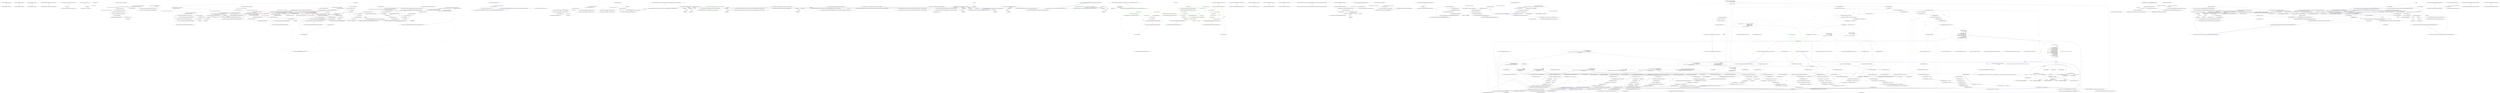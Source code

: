 digraph  {
m0_0 [label="Entry Ninject.Syntax.IBindingInSyntax<T>.InSingletonScope()", span="40-40", cluster="Ninject.Syntax.IBindingInSyntax<T>.InSingletonScope()", file="ActivationStrategyTests.cs"];
m0_1 [label="Exit Ninject.Syntax.IBindingInSyntax<T>.InSingletonScope()", span="40-40", cluster="Ninject.Syntax.IBindingInSyntax<T>.InSingletonScope()", file="ActivationStrategyTests.cs"];
m0_2 [label="Entry Ninject.Syntax.IBindingInSyntax<T>.InTransientScope()", span="47-47", cluster="Ninject.Syntax.IBindingInSyntax<T>.InTransientScope()", file="ActivationStrategyTests.cs"];
m0_3 [label="Exit Ninject.Syntax.IBindingInSyntax<T>.InTransientScope()", span="47-47", cluster="Ninject.Syntax.IBindingInSyntax<T>.InTransientScope()", file="ActivationStrategyTests.cs"];
m0_4 [label="Entry Ninject.Syntax.IBindingInSyntax<T>.InThreadScope()", span="54-54", cluster="Ninject.Syntax.IBindingInSyntax<T>.InThreadScope()", file="ActivationStrategyTests.cs"];
m0_5 [label="Exit Ninject.Syntax.IBindingInSyntax<T>.InThreadScope()", span="54-54", cluster="Ninject.Syntax.IBindingInSyntax<T>.InThreadScope()", file="ActivationStrategyTests.cs"];
m0_6 [label="Entry Ninject.Syntax.IBindingInSyntax<T>.InScope(System.Func<Ninject.Activation.IContext, object>)", span="63-63", cluster="Ninject.Syntax.IBindingInSyntax<T>.InScope(System.Func<Ninject.Activation.IContext, object>)", file="ActivationStrategyTests.cs"];
m0_7 [label="Exit Ninject.Syntax.IBindingInSyntax<T>.InScope(System.Func<Ninject.Activation.IContext, object>)", span="63-63", cluster="Ninject.Syntax.IBindingInSyntax<T>.InScope(System.Func<Ninject.Activation.IContext, object>)", file="ActivationStrategyTests.cs"];
m1_3 [label="Entry Ninject.Infrastructure.Future<T>.implicit operator T(Ninject.Infrastructure.Future<T>)", span="61-61", cluster="Ninject.Infrastructure.Future<T>.implicit operator T(Ninject.Infrastructure.Future<T>)", file="CircularDependenciesTests.cs"];
m1_4 [label="return future.Value;", span="63-63", cluster="Ninject.Infrastructure.Future<T>.implicit operator T(Ninject.Infrastructure.Future<T>)", file="CircularDependenciesTests.cs"];
m1_5 [label="Exit Ninject.Infrastructure.Future<T>.implicit operator T(Ninject.Infrastructure.Future<T>)", span="61-61", cluster="Ninject.Infrastructure.Future<T>.implicit operator T(Ninject.Infrastructure.Future<T>)", file="CircularDependenciesTests.cs"];
m1_0 [label="Entry Ninject.Infrastructure.Future<T>.Future(System.Func<T>)", span="51-51", cluster="Ninject.Infrastructure.Future<T>.Future(System.Func<T>)", file="CircularDependenciesTests.cs"];
m1_1 [label="Callback = callback", span="53-53", cluster="Ninject.Infrastructure.Future<T>.Future(System.Func<T>)", file="CircularDependenciesTests.cs"];
m1_2 [label="Exit Ninject.Infrastructure.Future<T>.Future(System.Func<T>)", span="51-51", cluster="Ninject.Infrastructure.Future<T>.Future(System.Func<T>)", file="CircularDependenciesTests.cs"];
m1_6 [label="Ninject.Infrastructure.Future<T>", span="", file="CircularDependenciesTests.cs"];
m2_12 [label="Entry Mock<IKernelConfiguration>.cstr", span="", cluster="Mock<IKernelConfiguration>.cstr", file="ConditionalAttributeBindingTests.cs"];
m2_27 [label="Entry Ninject.Components.ComponentContainer.Add<TComponent, TImplementation>()", span="63-63", cluster="Ninject.Components.ComponentContainer.Add<TComponent, TImplementation>()", file="ConditionalAttributeBindingTests.cs"];
m2_0 [label="Entry Ninject.Tests.Unit.ComponentContainerTests.ComponentContainerContext.ComponentContainerContext()", span="18-18", cluster="Ninject.Tests.Unit.ComponentContainerTests.ComponentContainerContext.ComponentContainerContext()", file="ConditionalAttributeBindingTests.cs"];
m2_1 [label="this.SetUp()", span="20-20", cluster="Ninject.Tests.Unit.ComponentContainerTests.ComponentContainerContext.ComponentContainerContext()", file="ConditionalAttributeBindingTests.cs"];
m2_2 [label="Exit Ninject.Tests.Unit.ComponentContainerTests.ComponentContainerContext.ComponentContainerContext()", span="18-18", cluster="Ninject.Tests.Unit.ComponentContainerTests.ComponentContainerContext.ComponentContainerContext()", file="ConditionalAttributeBindingTests.cs"];
m2_88 [label="Entry Ninject.Tests.Unit.ComponentContainerTests.WhenRemoveAllIsCalled.RemovesAllMappings()", span="146-146", cluster="Ninject.Tests.Unit.ComponentContainerTests.WhenRemoveAllIsCalled.RemovesAllMappings()", file="ConditionalAttributeBindingTests.cs"];
m2_89 [label="container.Add<ITestService, TestServiceA>()", span="148-148", cluster="Ninject.Tests.Unit.ComponentContainerTests.WhenRemoveAllIsCalled.RemovesAllMappings()", file="ConditionalAttributeBindingTests.cs"];
m2_90 [label="var service1 = container.Get<ITestService>()", span="150-150", cluster="Ninject.Tests.Unit.ComponentContainerTests.WhenRemoveAllIsCalled.RemovesAllMappings()", file="ConditionalAttributeBindingTests.cs"];
m2_91 [label="service1.Should().NotBeNull()", span="151-151", cluster="Ninject.Tests.Unit.ComponentContainerTests.WhenRemoveAllIsCalled.RemovesAllMappings()", file="ConditionalAttributeBindingTests.cs"];
m2_92 [label="container.RemoveAll<ITestService>()", span="153-153", cluster="Ninject.Tests.Unit.ComponentContainerTests.WhenRemoveAllIsCalled.RemovesAllMappings()", file="ConditionalAttributeBindingTests.cs"];
m2_93 [label="Assert.Throws<InvalidOperationException>(() => container.Get<ITestService>())", span="154-154", cluster="Ninject.Tests.Unit.ComponentContainerTests.WhenRemoveAllIsCalled.RemovesAllMappings()", file="ConditionalAttributeBindingTests.cs"];
m2_94 [label="Exit Ninject.Tests.Unit.ComponentContainerTests.WhenRemoveAllIsCalled.RemovesAllMappings()", span="146-146", cluster="Ninject.Tests.Unit.ComponentContainerTests.WhenRemoveAllIsCalled.RemovesAllMappings()", file="ConditionalAttributeBindingTests.cs"];
m2_28 [label="Entry Unk.Should", span="", cluster="Unk.Should", file="ConditionalAttributeBindingTests.cs"];
m2_16 [label="Entry Unk.>", span="", cluster="Unk.>", file="ConditionalAttributeBindingTests.cs"];
m2_60 [label="Entry Unk.NotBeSameAs", span="", cluster="Unk.NotBeSameAs", file="ConditionalAttributeBindingTests.cs"];
m2_70 [label="Entry Unk.Be", span="", cluster="Unk.Be", file="ConditionalAttributeBindingTests.cs"];
m2_59 [label="Entry Ninject.Components.ComponentContainer.AddTransient<TComponent, TImplementation>()", span="75-75", cluster="Ninject.Components.ComponentContainer.AddTransient<TComponent, TImplementation>()", file="ConditionalAttributeBindingTests.cs"];
m2_30 [label="Entry Ninject.Tests.Unit.ComponentContainerTests.WhenGetIsCalled.ReturnsInstanceOfFirstRegisteredImplementation()", span="54-54", cluster="Ninject.Tests.Unit.ComponentContainerTests.WhenGetIsCalled.ReturnsInstanceOfFirstRegisteredImplementation()", file="ConditionalAttributeBindingTests.cs"];
m2_31 [label="container.Add<ITestService, TestServiceA>()", span="56-56", cluster="Ninject.Tests.Unit.ComponentContainerTests.WhenGetIsCalled.ReturnsInstanceOfFirstRegisteredImplementation()", file="ConditionalAttributeBindingTests.cs"];
m2_32 [label="container.Add<ITestService, TestServiceB>()", span="57-57", cluster="Ninject.Tests.Unit.ComponentContainerTests.WhenGetIsCalled.ReturnsInstanceOfFirstRegisteredImplementation()", file="ConditionalAttributeBindingTests.cs"];
m2_33 [label="var service = container.Get<ITestService>()", span="59-59", cluster="Ninject.Tests.Unit.ComponentContainerTests.WhenGetIsCalled.ReturnsInstanceOfFirstRegisteredImplementation()", file="ConditionalAttributeBindingTests.cs"];
m2_34 [label="service.Should().NotBeNull()", span="61-61", cluster="Ninject.Tests.Unit.ComponentContainerTests.WhenGetIsCalled.ReturnsInstanceOfFirstRegisteredImplementation()", file="ConditionalAttributeBindingTests.cs"];
m2_35 [label="service.Should().BeOfType<TestServiceA>()", span="62-62", cluster="Ninject.Tests.Unit.ComponentContainerTests.WhenGetIsCalled.ReturnsInstanceOfFirstRegisteredImplementation()", file="ConditionalAttributeBindingTests.cs"];
m2_36 [label="Exit Ninject.Tests.Unit.ComponentContainerTests.WhenGetIsCalled.ReturnsInstanceOfFirstRegisteredImplementation()", span="54-54", cluster="Ninject.Tests.Unit.ComponentContainerTests.WhenGetIsCalled.ReturnsInstanceOfFirstRegisteredImplementation()", file="ConditionalAttributeBindingTests.cs"];
m2_37 [label="Entry Ninject.Tests.Unit.ComponentContainerTests.WhenGetIsCalled.InjectsEnumeratorOfServicesWhenConstructorArgumentIsIEnumerable()", span="66-66", cluster="Ninject.Tests.Unit.ComponentContainerTests.WhenGetIsCalled.InjectsEnumeratorOfServicesWhenConstructorArgumentIsIEnumerable()", file="ConditionalAttributeBindingTests.cs"];
m2_38 [label="container.Add<ITestService, TestServiceA>()", span="68-68", cluster="Ninject.Tests.Unit.ComponentContainerTests.WhenGetIsCalled.InjectsEnumeratorOfServicesWhenConstructorArgumentIsIEnumerable()", file="ConditionalAttributeBindingTests.cs"];
m2_39 [label="container.Add<ITestService, TestServiceB>()", span="69-69", cluster="Ninject.Tests.Unit.ComponentContainerTests.WhenGetIsCalled.InjectsEnumeratorOfServicesWhenConstructorArgumentIsIEnumerable()", file="ConditionalAttributeBindingTests.cs"];
m2_40 [label="container.Add<IAsksForEnumerable, AsksForEnumerable>()", span="70-70", cluster="Ninject.Tests.Unit.ComponentContainerTests.WhenGetIsCalled.InjectsEnumeratorOfServicesWhenConstructorArgumentIsIEnumerable()", file="ConditionalAttributeBindingTests.cs"];
m2_41 [label="var asks = container.Get<IAsksForEnumerable>()", span="72-72", cluster="Ninject.Tests.Unit.ComponentContainerTests.WhenGetIsCalled.InjectsEnumeratorOfServicesWhenConstructorArgumentIsIEnumerable()", file="ConditionalAttributeBindingTests.cs"];
m2_42 [label="asks.Should().NotBeNull()", span="74-74", cluster="Ninject.Tests.Unit.ComponentContainerTests.WhenGetIsCalled.InjectsEnumeratorOfServicesWhenConstructorArgumentIsIEnumerable()", file="ConditionalAttributeBindingTests.cs"];
m2_43 [label="asks.SecondService.Should().NotBeNull()", span="75-75", cluster="Ninject.Tests.Unit.ComponentContainerTests.WhenGetIsCalled.InjectsEnumeratorOfServicesWhenConstructorArgumentIsIEnumerable()", file="ConditionalAttributeBindingTests.cs"];
m2_44 [label="asks.SecondService.Should().BeOfType<TestServiceB>()", span="76-76", cluster="Ninject.Tests.Unit.ComponentContainerTests.WhenGetIsCalled.InjectsEnumeratorOfServicesWhenConstructorArgumentIsIEnumerable()", file="ConditionalAttributeBindingTests.cs"];
m2_45 [label="Exit Ninject.Tests.Unit.ComponentContainerTests.WhenGetIsCalled.InjectsEnumeratorOfServicesWhenConstructorArgumentIsIEnumerable()", span="66-66", cluster="Ninject.Tests.Unit.ComponentContainerTests.WhenGetIsCalled.InjectsEnumeratorOfServicesWhenConstructorArgumentIsIEnumerable()", file="ConditionalAttributeBindingTests.cs"];
m2_80 [label="Entry Ninject.Tests.Unit.ComponentContainerTests.WhenGetAllIsCalledOnComponentContainer.ReturnsSameInstanceForTwoCallsForSameService()", span="130-130", cluster="Ninject.Tests.Unit.ComponentContainerTests.WhenGetAllIsCalledOnComponentContainer.ReturnsSameInstanceForTwoCallsForSameService()", file="ConditionalAttributeBindingTests.cs"];
m2_81 [label="container.Add<ITestService, TestServiceA>()", span="132-132", cluster="Ninject.Tests.Unit.ComponentContainerTests.WhenGetAllIsCalledOnComponentContainer.ReturnsSameInstanceForTwoCallsForSameService()", file="ConditionalAttributeBindingTests.cs"];
m2_82 [label="var service1 = container.Get<ITestService>()", span="134-134", cluster="Ninject.Tests.Unit.ComponentContainerTests.WhenGetAllIsCalledOnComponentContainer.ReturnsSameInstanceForTwoCallsForSameService()", file="ConditionalAttributeBindingTests.cs"];
m2_83 [label="var service2 = container.Get<ITestService>()", span="135-135", cluster="Ninject.Tests.Unit.ComponentContainerTests.WhenGetAllIsCalledOnComponentContainer.ReturnsSameInstanceForTwoCallsForSameService()", file="ConditionalAttributeBindingTests.cs"];
m2_84 [label="service1.Should().NotBeNull()", span="137-137", cluster="Ninject.Tests.Unit.ComponentContainerTests.WhenGetAllIsCalledOnComponentContainer.ReturnsSameInstanceForTwoCallsForSameService()", file="ConditionalAttributeBindingTests.cs"];
m2_86 [label="service1.Should().BeSameAs(service2)", span="139-139", cluster="Ninject.Tests.Unit.ComponentContainerTests.WhenGetAllIsCalledOnComponentContainer.ReturnsSameInstanceForTwoCallsForSameService()", file="ConditionalAttributeBindingTests.cs"];
m2_85 [label="service2.Should().NotBeNull()", span="138-138", cluster="Ninject.Tests.Unit.ComponentContainerTests.WhenGetAllIsCalledOnComponentContainer.ReturnsSameInstanceForTwoCallsForSameService()", file="ConditionalAttributeBindingTests.cs"];
m2_87 [label="Exit Ninject.Tests.Unit.ComponentContainerTests.WhenGetAllIsCalledOnComponentContainer.ReturnsSameInstanceForTwoCallsForSameService()", span="130-130", cluster="Ninject.Tests.Unit.ComponentContainerTests.WhenGetAllIsCalledOnComponentContainer.ReturnsSameInstanceForTwoCallsForSameService()", file="ConditionalAttributeBindingTests.cs"];
m2_61 [label="Entry Ninject.Tests.Unit.ComponentContainerTests.WhenGetAllIsCalledOnComponentContainer.ReturnsSeriesWithSingleItem()", span="105-105", cluster="Ninject.Tests.Unit.ComponentContainerTests.WhenGetAllIsCalledOnComponentContainer.ReturnsSeriesWithSingleItem()", file="ConditionalAttributeBindingTests.cs"];
m2_62 [label="container.Add<ITestService, TestServiceA>()", span="107-107", cluster="Ninject.Tests.Unit.ComponentContainerTests.WhenGetAllIsCalledOnComponentContainer.ReturnsSeriesWithSingleItem()", file="ConditionalAttributeBindingTests.cs"];
m2_63 [label="var services = container.GetAll<ITestService>().ToList()", span="109-109", cluster="Ninject.Tests.Unit.ComponentContainerTests.WhenGetAllIsCalledOnComponentContainer.ReturnsSeriesWithSingleItem()", file="ConditionalAttributeBindingTests.cs"];
m2_64 [label="services.Should().NotBeNull()", span="111-111", cluster="Ninject.Tests.Unit.ComponentContainerTests.WhenGetAllIsCalledOnComponentContainer.ReturnsSeriesWithSingleItem()", file="ConditionalAttributeBindingTests.cs"];
m2_65 [label="services.Count.Should().Be(1)", span="112-112", cluster="Ninject.Tests.Unit.ComponentContainerTests.WhenGetAllIsCalledOnComponentContainer.ReturnsSeriesWithSingleItem()", file="ConditionalAttributeBindingTests.cs"];
m2_66 [label="services[0].Should().BeOfType<TestServiceA>()", span="113-113", cluster="Ninject.Tests.Unit.ComponentContainerTests.WhenGetAllIsCalledOnComponentContainer.ReturnsSeriesWithSingleItem()", file="ConditionalAttributeBindingTests.cs"];
m2_67 [label="Exit Ninject.Tests.Unit.ComponentContainerTests.WhenGetAllIsCalledOnComponentContainer.ReturnsSeriesWithSingleItem()", span="105-105", cluster="Ninject.Tests.Unit.ComponentContainerTests.WhenGetAllIsCalledOnComponentContainer.ReturnsSeriesWithSingleItem()", file="ConditionalAttributeBindingTests.cs"];
m2_53 [label="Entry Ninject.Tests.Unit.ComponentContainerTests.WhenGetIsCalled.DifferentInstanceAreReturnedForTransients()", span="91-91", cluster="Ninject.Tests.Unit.ComponentContainerTests.WhenGetIsCalled.DifferentInstanceAreReturnedForTransients()", file="ConditionalAttributeBindingTests.cs"];
m2_54 [label="container.AddTransient<ITestService, TestServiceA>()", span="93-93", cluster="Ninject.Tests.Unit.ComponentContainerTests.WhenGetIsCalled.DifferentInstanceAreReturnedForTransients()", file="ConditionalAttributeBindingTests.cs"];
m2_55 [label="var service1 = container.Get<ITestService>()", span="95-95", cluster="Ninject.Tests.Unit.ComponentContainerTests.WhenGetIsCalled.DifferentInstanceAreReturnedForTransients()", file="ConditionalAttributeBindingTests.cs"];
m2_56 [label="var service2 = container.Get<ITestService>()", span="96-96", cluster="Ninject.Tests.Unit.ComponentContainerTests.WhenGetIsCalled.DifferentInstanceAreReturnedForTransients()", file="ConditionalAttributeBindingTests.cs"];
m2_57 [label="service1.Should().NotBeSameAs(service2)", span="98-98", cluster="Ninject.Tests.Unit.ComponentContainerTests.WhenGetIsCalled.DifferentInstanceAreReturnedForTransients()", file="ConditionalAttributeBindingTests.cs"];
m2_58 [label="Exit Ninject.Tests.Unit.ComponentContainerTests.WhenGetIsCalled.DifferentInstanceAreReturnedForTransients()", span="91-91", cluster="Ninject.Tests.Unit.ComponentContainerTests.WhenGetIsCalled.DifferentInstanceAreReturnedForTransients()", file="ConditionalAttributeBindingTests.cs"];
m2_71 [label="Entry Ninject.Tests.Unit.ComponentContainerTests.WhenGetAllIsCalledOnComponentContainer.ReturnsInstanceOfEachRegisteredImplementation()", span="117-117", cluster="Ninject.Tests.Unit.ComponentContainerTests.WhenGetAllIsCalledOnComponentContainer.ReturnsInstanceOfEachRegisteredImplementation()", file="ConditionalAttributeBindingTests.cs"];
m2_72 [label="container.Add<ITestService, TestServiceA>()", span="119-119", cluster="Ninject.Tests.Unit.ComponentContainerTests.WhenGetAllIsCalledOnComponentContainer.ReturnsInstanceOfEachRegisteredImplementation()", file="ConditionalAttributeBindingTests.cs"];
m2_73 [label="container.Add<ITestService, TestServiceB>()", span="120-120", cluster="Ninject.Tests.Unit.ComponentContainerTests.WhenGetAllIsCalledOnComponentContainer.ReturnsInstanceOfEachRegisteredImplementation()", file="ConditionalAttributeBindingTests.cs"];
m2_74 [label="var services = container.GetAll<ITestService>().ToList()", span="121-121", cluster="Ninject.Tests.Unit.ComponentContainerTests.WhenGetAllIsCalledOnComponentContainer.ReturnsInstanceOfEachRegisteredImplementation()", file="ConditionalAttributeBindingTests.cs"];
m2_75 [label="services.Should().NotBeNull()", span="123-123", cluster="Ninject.Tests.Unit.ComponentContainerTests.WhenGetAllIsCalledOnComponentContainer.ReturnsInstanceOfEachRegisteredImplementation()", file="ConditionalAttributeBindingTests.cs"];
m2_76 [label="services.Count.Should().Be(2)", span="124-124", cluster="Ninject.Tests.Unit.ComponentContainerTests.WhenGetAllIsCalledOnComponentContainer.ReturnsInstanceOfEachRegisteredImplementation()", file="ConditionalAttributeBindingTests.cs"];
m2_77 [label="services[0].Should().BeOfType<TestServiceA>()", span="125-125", cluster="Ninject.Tests.Unit.ComponentContainerTests.WhenGetAllIsCalledOnComponentContainer.ReturnsInstanceOfEachRegisteredImplementation()", file="ConditionalAttributeBindingTests.cs"];
m2_78 [label="services[1].Should().BeOfType<TestServiceB>()", span="126-126", cluster="Ninject.Tests.Unit.ComponentContainerTests.WhenGetAllIsCalledOnComponentContainer.ReturnsInstanceOfEachRegisteredImplementation()", file="ConditionalAttributeBindingTests.cs"];
m2_79 [label="Exit Ninject.Tests.Unit.ComponentContainerTests.WhenGetAllIsCalledOnComponentContainer.ReturnsInstanceOfEachRegisteredImplementation()", span="117-117", cluster="Ninject.Tests.Unit.ComponentContainerTests.WhenGetAllIsCalledOnComponentContainer.ReturnsInstanceOfEachRegisteredImplementation()", file="ConditionalAttributeBindingTests.cs"];
m2_21 [label="Entry Ninject.Tests.Unit.ComponentContainerTests.WhenGetIsCalled.ReturnsInstanceWhenOneImplementationIsRegistered()", span="43-43", cluster="Ninject.Tests.Unit.ComponentContainerTests.WhenGetIsCalled.ReturnsInstanceWhenOneImplementationIsRegistered()", file="ConditionalAttributeBindingTests.cs"];
m2_22 [label="container.Add<ITestService, TestServiceA>()", span="45-45", cluster="Ninject.Tests.Unit.ComponentContainerTests.WhenGetIsCalled.ReturnsInstanceWhenOneImplementationIsRegistered()", file="ConditionalAttributeBindingTests.cs"];
m2_23 [label="var service = container.Get<ITestService>()", span="47-47", cluster="Ninject.Tests.Unit.ComponentContainerTests.WhenGetIsCalled.ReturnsInstanceWhenOneImplementationIsRegistered()", color=red, community=0, file="ConditionalAttributeBindingTests.cs"];
m2_24 [label="service.Should().NotBeNull()", span="49-49", cluster="Ninject.Tests.Unit.ComponentContainerTests.WhenGetIsCalled.ReturnsInstanceWhenOneImplementationIsRegistered()", file="ConditionalAttributeBindingTests.cs"];
m2_25 [label="service.Should().BeOfType<TestServiceA>()", span="50-50", cluster="Ninject.Tests.Unit.ComponentContainerTests.WhenGetIsCalled.ReturnsInstanceWhenOneImplementationIsRegistered()", file="ConditionalAttributeBindingTests.cs"];
m2_26 [label="Exit Ninject.Tests.Unit.ComponentContainerTests.WhenGetIsCalled.ReturnsInstanceWhenOneImplementationIsRegistered()", span="43-43", cluster="Ninject.Tests.Unit.ComponentContainerTests.WhenGetIsCalled.ReturnsInstanceWhenOneImplementationIsRegistered()", file="ConditionalAttributeBindingTests.cs"];
m2_69 [label="Entry System.Collections.Generic.IEnumerable<TSource>.ToList<TSource>()", span="0-0", cluster="System.Collections.Generic.IEnumerable<TSource>.ToList<TSource>()", file="ConditionalAttributeBindingTests.cs"];
m2_99 [label="Entry Ninject.Tests.Unit.ComponentContainerTests.WhenRemoveAllIsCalled.DisposesOfAllInstances()", span="158-158", cluster="Ninject.Tests.Unit.ComponentContainerTests.WhenRemoveAllIsCalled.DisposesOfAllInstances()", file="ConditionalAttributeBindingTests.cs"];
m2_100 [label="container.Add<ITestService, TestServiceA>()", span="160-160", cluster="Ninject.Tests.Unit.ComponentContainerTests.WhenRemoveAllIsCalled.DisposesOfAllInstances()", file="ConditionalAttributeBindingTests.cs"];
m2_101 [label="container.Add<ITestService, TestServiceB>()", span="161-161", cluster="Ninject.Tests.Unit.ComponentContainerTests.WhenRemoveAllIsCalled.DisposesOfAllInstances()", file="ConditionalAttributeBindingTests.cs"];
m2_102 [label="var services = container.GetAll<ITestService>().ToList()", span="163-163", cluster="Ninject.Tests.Unit.ComponentContainerTests.WhenRemoveAllIsCalled.DisposesOfAllInstances()", file="ConditionalAttributeBindingTests.cs"];
m2_103 [label="services.Should().NotBeNull()", span="164-164", cluster="Ninject.Tests.Unit.ComponentContainerTests.WhenRemoveAllIsCalled.DisposesOfAllInstances()", file="ConditionalAttributeBindingTests.cs"];
m2_104 [label="services.Count.Should().Be(2)", span="165-165", cluster="Ninject.Tests.Unit.ComponentContainerTests.WhenRemoveAllIsCalled.DisposesOfAllInstances()", file="ConditionalAttributeBindingTests.cs"];
m2_106 [label="services[0].IsDisposed.Should().BeTrue()", span="169-169", cluster="Ninject.Tests.Unit.ComponentContainerTests.WhenRemoveAllIsCalled.DisposesOfAllInstances()", file="ConditionalAttributeBindingTests.cs"];
m2_107 [label="services[1].IsDisposed.Should().BeTrue()", span="170-170", cluster="Ninject.Tests.Unit.ComponentContainerTests.WhenRemoveAllIsCalled.DisposesOfAllInstances()", file="ConditionalAttributeBindingTests.cs"];
m2_105 [label="container.RemoveAll<ITestService>()", span="167-167", cluster="Ninject.Tests.Unit.ComponentContainerTests.WhenRemoveAllIsCalled.DisposesOfAllInstances()", file="ConditionalAttributeBindingTests.cs"];
m2_108 [label="Exit Ninject.Tests.Unit.ComponentContainerTests.WhenRemoveAllIsCalled.DisposesOfAllInstances()", span="158-158", cluster="Ninject.Tests.Unit.ComponentContainerTests.WhenRemoveAllIsCalled.DisposesOfAllInstances()", file="ConditionalAttributeBindingTests.cs"];
m2_68 [label="Entry Ninject.Components.ComponentContainer.GetAll<T>()", span="145-145", cluster="Ninject.Components.ComponentContainer.GetAll<T>()", file="ConditionalAttributeBindingTests.cs"];
m2_29 [label="Entry Unk.NotBeNull", span="", cluster="Unk.NotBeNull", file="ConditionalAttributeBindingTests.cs"];
m2_114 [label="Entry System.Collections.Generic.IEnumerable<TSource>.First<TSource>()", span="0-0", cluster="System.Collections.Generic.IEnumerable<TSource>.First<TSource>()", file="ConditionalAttributeBindingTests.cs"];
m2_52 [label="Entry Unk.BeSameAs", span="", cluster="Unk.BeSameAs", file="ConditionalAttributeBindingTests.cs"];
m2_96 [label="Entry lambda expression", span="154-154", cluster="lambda expression", file="ConditionalAttributeBindingTests.cs"];
m2_17 [label="Entry lambda expression", span="39-39", cluster="lambda expression", file="ConditionalAttributeBindingTests.cs"];
m2_18 [label="container.Get<ITestService>()", span="39-39", cluster="lambda expression", file="ConditionalAttributeBindingTests.cs"];
m2_19 [label="Exit lambda expression", span="39-39", cluster="lambda expression", file="ConditionalAttributeBindingTests.cs"];
m2_97 [label="container.Get<ITestService>()", span="154-154", cluster="lambda expression", file="ConditionalAttributeBindingTests.cs"];
m2_98 [label="Exit lambda expression", span="154-154", cluster="lambda expression", file="ConditionalAttributeBindingTests.cs"];
m2_46 [label="Entry Ninject.Tests.Unit.ComponentContainerTests.WhenGetIsCalled.SameInstanceIsReturnedByDefault()", span="80-80", cluster="Ninject.Tests.Unit.ComponentContainerTests.WhenGetIsCalled.SameInstanceIsReturnedByDefault()", file="ConditionalAttributeBindingTests.cs"];
m2_47 [label="container.Add<ITestService, TestServiceA>()", span="82-82", cluster="Ninject.Tests.Unit.ComponentContainerTests.WhenGetIsCalled.SameInstanceIsReturnedByDefault()", file="ConditionalAttributeBindingTests.cs"];
m2_48 [label="var service1 = container.Get<ITestService>()", span="84-84", cluster="Ninject.Tests.Unit.ComponentContainerTests.WhenGetIsCalled.SameInstanceIsReturnedByDefault()", color=red, community=0, file="ConditionalAttributeBindingTests.cs"];
m2_49 [label="var service2 = container.Get<ITestService>()", span="85-85", cluster="Ninject.Tests.Unit.ComponentContainerTests.WhenGetIsCalled.SameInstanceIsReturnedByDefault()", file="ConditionalAttributeBindingTests.cs"];
m2_50 [label="service1.Should().BeSameAs(service2)", span="87-87", cluster="Ninject.Tests.Unit.ComponentContainerTests.WhenGetIsCalled.SameInstanceIsReturnedByDefault()", file="ConditionalAttributeBindingTests.cs"];
m2_51 [label="Exit Ninject.Tests.Unit.ComponentContainerTests.WhenGetIsCalled.SameInstanceIsReturnedByDefault()", span="80-80", cluster="Ninject.Tests.Unit.ComponentContainerTests.WhenGetIsCalled.SameInstanceIsReturnedByDefault()", file="ConditionalAttributeBindingTests.cs"];
m2_110 [label="Entry Ninject.Tests.Unit.ComponentContainerTests.AsksForEnumerable.AsksForEnumerable(System.Collections.Generic.IEnumerable<Ninject.Tests.Unit.ComponentContainerTests.ITestService>)", span="178-178", cluster="Ninject.Tests.Unit.ComponentContainerTests.AsksForEnumerable.AsksForEnumerable(System.Collections.Generic.IEnumerable<Ninject.Tests.Unit.ComponentContainerTests.ITestService>)", file="ConditionalAttributeBindingTests.cs"];
m2_111 [label="SecondService = services.Skip(1).First()", span="180-180", cluster="Ninject.Tests.Unit.ComponentContainerTests.AsksForEnumerable.AsksForEnumerable(System.Collections.Generic.IEnumerable<Ninject.Tests.Unit.ComponentContainerTests.ITestService>)", file="ConditionalAttributeBindingTests.cs"];
m2_112 [label="Exit Ninject.Tests.Unit.ComponentContainerTests.AsksForEnumerable.AsksForEnumerable(System.Collections.Generic.IEnumerable<Ninject.Tests.Unit.ComponentContainerTests.ITestService>)", span="178-178", cluster="Ninject.Tests.Unit.ComponentContainerTests.AsksForEnumerable.AsksForEnumerable(System.Collections.Generic.IEnumerable<Ninject.Tests.Unit.ComponentContainerTests.ITestService>)", file="ConditionalAttributeBindingTests.cs"];
m2_3 [label="Entry Ninject.Tests.Unit.ComponentContainerTests.ComponentContainerContext.SetUp()", span="23-23", cluster="Ninject.Tests.Unit.ComponentContainerTests.ComponentContainerContext.SetUp()", file="ConditionalAttributeBindingTests.cs"];
m2_4 [label="this.container = new ComponentContainer()", span="25-25", cluster="Ninject.Tests.Unit.ComponentContainerTests.ComponentContainerContext.SetUp()", file="ConditionalAttributeBindingTests.cs"];
m2_5 [label="this.kernelMock = new Mock<IKernel>()", span="26-26", cluster="Ninject.Tests.Unit.ComponentContainerTests.ComponentContainerContext.SetUp()", file="ConditionalAttributeBindingTests.cs"];
m2_6 [label="this.kernelConfigurationMock = new Mock<IKernelConfiguration>()", span="27-27", cluster="Ninject.Tests.Unit.ComponentContainerTests.ComponentContainerContext.SetUp()", file="ConditionalAttributeBindingTests.cs"];
m2_7 [label="this.container.Kernel = this.kernelMock.Object", span="29-29", cluster="Ninject.Tests.Unit.ComponentContainerTests.ComponentContainerContext.SetUp()", color=red, community=0, file="ConditionalAttributeBindingTests.cs"];
m2_8 [label="this.container.KernelConfiguration = this.kernelConfigurationMock.Object", span="30-30", cluster="Ninject.Tests.Unit.ComponentContainerTests.ComponentContainerContext.SetUp()", file="ConditionalAttributeBindingTests.cs"];
m2_9 [label="Exit Ninject.Tests.Unit.ComponentContainerTests.ComponentContainerContext.SetUp()", span="23-23", cluster="Ninject.Tests.Unit.ComponentContainerTests.ComponentContainerContext.SetUp()", file="ConditionalAttributeBindingTests.cs"];
m2_10 [label="Entry Ninject.Components.ComponentContainer.ComponentContainer()", span="25-25", cluster="Ninject.Components.ComponentContainer.ComponentContainer()", file="ConditionalAttributeBindingTests.cs"];
m2_13 [label="Entry Ninject.Tests.Unit.ComponentContainerTests.WhenGetIsCalled.ThrowsExceptionIfNoImplementationRegisteredForService()", span="37-37", cluster="Ninject.Tests.Unit.ComponentContainerTests.WhenGetIsCalled.ThrowsExceptionIfNoImplementationRegisteredForService()", file="ConditionalAttributeBindingTests.cs"];
m2_14 [label="Assert.Throws<InvalidOperationException>(() => container.Get<ITestService>())", span="39-39", cluster="Ninject.Tests.Unit.ComponentContainerTests.WhenGetIsCalled.ThrowsExceptionIfNoImplementationRegisteredForService()", file="ConditionalAttributeBindingTests.cs"];
m2_15 [label="Exit Ninject.Tests.Unit.ComponentContainerTests.WhenGetIsCalled.ThrowsExceptionIfNoImplementationRegisteredForService()", span="37-37", cluster="Ninject.Tests.Unit.ComponentContainerTests.WhenGetIsCalled.ThrowsExceptionIfNoImplementationRegisteredForService()", file="ConditionalAttributeBindingTests.cs"];
m2_109 [label="Entry Unk.BeTrue", span="", cluster="Unk.BeTrue", file="ConditionalAttributeBindingTests.cs"];
m2_11 [label="Entry Mock<IKernel>.cstr", span="", cluster="Mock<IKernel>.cstr", file="ConditionalAttributeBindingTests.cs"];
m2_95 [label="Entry Ninject.Components.ComponentContainer.RemoveAll<T>()", span="87-87", cluster="Ninject.Components.ComponentContainer.RemoveAll<T>()", file="ConditionalAttributeBindingTests.cs"];
m2_20 [label="Entry Ninject.Components.ComponentContainer.Get<T>()", span="134-134", cluster="Ninject.Components.ComponentContainer.Get<T>()", file="ConditionalAttributeBindingTests.cs"];
m2_113 [label="Entry System.Collections.Generic.IEnumerable<TSource>.Skip<TSource>(int)", span="0-0", cluster="System.Collections.Generic.IEnumerable<TSource>.Skip<TSource>(int)", file="ConditionalAttributeBindingTests.cs"];
m2_115 [label="Ninject.Tests.Unit.ComponentContainerTests.ComponentContainerContext", span="", file="ConditionalAttributeBindingTests.cs"];
m2_116 [label="Ninject.Tests.Unit.ComponentContainerTests.WhenGetIsCalled", span="", file="ConditionalAttributeBindingTests.cs"];
m2_117 [label="Ninject.Tests.Unit.ComponentContainerTests.WhenGetAllIsCalledOnComponentContainer", span="", file="ConditionalAttributeBindingTests.cs"];
m2_118 [label="Ninject.Tests.Unit.ComponentContainerTests.WhenRemoveAllIsCalled", span="", file="ConditionalAttributeBindingTests.cs"];
m2_119 [label="Ninject.Tests.Unit.ComponentContainerTests.AsksForEnumerable", span="", file="ConditionalAttributeBindingTests.cs"];
m3_12 [label="Entry Ninject.Activation.Strategies.ActivationStrategyFor<T>.Deactivate(Ninject.Activation.IContext, T)", span="66-66", cluster="Ninject.Activation.Strategies.ActivationStrategyFor<T>.Deactivate(Ninject.Activation.IContext, T)", file="ConditionalBindingWhenParentTests.cs"];
m3_14 [label="Exit Ninject.Activation.Strategies.ActivationStrategyFor<T>.Deactivate(Ninject.Activation.IContext, T)", span="66-66", cluster="Ninject.Activation.Strategies.ActivationStrategyFor<T>.Deactivate(Ninject.Activation.IContext, T)", file="ConditionalBindingWhenParentTests.cs"];
m3_6 [label="Entry Ninject.Activation.Strategies.ActivationStrategyFor<T>.Activate(Ninject.Activation.IContext, T)", span="59-59", cluster="Ninject.Activation.Strategies.ActivationStrategyFor<T>.Activate(Ninject.Activation.IContext, T)", file="ConditionalBindingWhenParentTests.cs"];
m3_13 [label="Exit Ninject.Activation.Strategies.ActivationStrategyFor<T>.Activate(Ninject.Activation.IContext, T)", span="59-59", cluster="Ninject.Activation.Strategies.ActivationStrategyFor<T>.Activate(Ninject.Activation.IContext, T)", file="ConditionalBindingWhenParentTests.cs"];
m3_7 [label="Entry Ninject.Activation.Strategies.ActivationStrategyFor<T>.Deactivate(Ninject.Activation.IContext)", span="46-46", cluster="Ninject.Activation.Strategies.ActivationStrategyFor<T>.Deactivate(Ninject.Activation.IContext)", file="ConditionalBindingWhenParentTests.cs"];
m3_8 [label="Ensure.ArgumentNotNull(context, ''context'')", span="48-48", cluster="Ninject.Activation.Strategies.ActivationStrategyFor<T>.Deactivate(Ninject.Activation.IContext)", file="ConditionalBindingWhenParentTests.cs"];
m3_9 [label="context.Instance is T", span="50-50", cluster="Ninject.Activation.Strategies.ActivationStrategyFor<T>.Deactivate(Ninject.Activation.IContext)", file="ConditionalBindingWhenParentTests.cs"];
m3_10 [label="Deactivate(context, (T)context.Instance)", span="51-51", cluster="Ninject.Activation.Strategies.ActivationStrategyFor<T>.Deactivate(Ninject.Activation.IContext)", file="ConditionalBindingWhenParentTests.cs"];
m3_11 [label="Exit Ninject.Activation.Strategies.ActivationStrategyFor<T>.Deactivate(Ninject.Activation.IContext)", span="46-46", cluster="Ninject.Activation.Strategies.ActivationStrategyFor<T>.Deactivate(Ninject.Activation.IContext)", file="ConditionalBindingWhenParentTests.cs"];
m3_5 [label="Entry Ninject.Infrastructure.Ensure.ArgumentNotNull(object, string)", span="24-24", cluster="Ninject.Infrastructure.Ensure.ArgumentNotNull(object, string)", file="ConditionalBindingWhenParentTests.cs"];
m3_0 [label="Entry Ninject.Activation.Strategies.ActivationStrategyFor<T>.Activate(Ninject.Activation.IContext)", span="34-34", cluster="Ninject.Activation.Strategies.ActivationStrategyFor<T>.Activate(Ninject.Activation.IContext)", file="ConditionalBindingWhenParentTests.cs"];
m3_1 [label="Ensure.ArgumentNotNull(context, ''context'')", span="36-36", cluster="Ninject.Activation.Strategies.ActivationStrategyFor<T>.Activate(Ninject.Activation.IContext)", file="ConditionalBindingWhenParentTests.cs"];
m3_2 [label="context.Instance is T", span="38-38", cluster="Ninject.Activation.Strategies.ActivationStrategyFor<T>.Activate(Ninject.Activation.IContext)", file="ConditionalBindingWhenParentTests.cs"];
m3_3 [label="Activate(context, (T)context.Instance)", span="39-39", cluster="Ninject.Activation.Strategies.ActivationStrategyFor<T>.Activate(Ninject.Activation.IContext)", file="ConditionalBindingWhenParentTests.cs"];
m3_4 [label="Exit Ninject.Activation.Strategies.ActivationStrategyFor<T>.Activate(Ninject.Activation.IContext)", span="34-34", cluster="Ninject.Activation.Strategies.ActivationStrategyFor<T>.Activate(Ninject.Activation.IContext)", file="ConditionalBindingWhenParentTests.cs"];
m3_15 [label="Ninject.Activation.Strategies.ActivationStrategyFor<T>", span="", file="ConditionalBindingWhenParentTests.cs"];
m4_38 [label="Entry Ninject.ExtensionsForIResolutionRoot.GetAll<T>(Ninject.Infrastructure.IResolutionRoot, System.Func<Ninject.Bindings.IBindingMetadata, bool>, params Ninject.Parameters.IParameter[])", span="37-37", cluster="Ninject.ExtensionsForIResolutionRoot.GetAll<T>(Ninject.Infrastructure.IResolutionRoot, System.Func<Ninject.Bindings.IBindingMetadata, bool>, params Ninject.Parameters.IParameter[])", file="ConstantTests.cs"];
m4_39 [label="return root.Resolve(typeof(T), new[] { new PredicateConstraint(predicate) }, parameters).Select(ctx => ctx.Resolve()).Cast<T>();", span="39-39", cluster="Ninject.ExtensionsForIResolutionRoot.GetAll<T>(Ninject.Infrastructure.IResolutionRoot, System.Func<Ninject.Bindings.IBindingMetadata, bool>, params Ninject.Parameters.IParameter[])", file="ConstantTests.cs"];
m4_40 [label="Exit Ninject.ExtensionsForIResolutionRoot.GetAll<T>(Ninject.Infrastructure.IResolutionRoot, System.Func<Ninject.Bindings.IBindingMetadata, bool>, params Ninject.Parameters.IParameter[])", span="37-37", cluster="Ninject.ExtensionsForIResolutionRoot.GetAll<T>(Ninject.Infrastructure.IResolutionRoot, System.Func<Ninject.Bindings.IBindingMetadata, bool>, params Ninject.Parameters.IParameter[])", file="ConstantTests.cs"];
m4_57 [label="Entry Ninject.ExtensionsForIResolutionRoot.Get(Ninject.Infrastructure.IResolutionRoot, System.Type, System.Func<Ninject.Bindings.IBindingMetadata, bool>, params Ninject.Parameters.IParameter[])", span="52-52", cluster="Ninject.ExtensionsForIResolutionRoot.Get(Ninject.Infrastructure.IResolutionRoot, System.Type, System.Func<Ninject.Bindings.IBindingMetadata, bool>, params Ninject.Parameters.IParameter[])", file="ConstantTests.cs"];
m4_58 [label="return root.Resolve(type, new[] { new PredicateConstraint(predicate) }, parameters).Select(ctx => ctx.Resolve()).FirstOrDefault();", span="54-54", cluster="Ninject.ExtensionsForIResolutionRoot.Get(Ninject.Infrastructure.IResolutionRoot, System.Type, System.Func<Ninject.Bindings.IBindingMetadata, bool>, params Ninject.Parameters.IParameter[])", file="ConstantTests.cs"];
m4_59 [label="Exit Ninject.ExtensionsForIResolutionRoot.Get(Ninject.Infrastructure.IResolutionRoot, System.Type, System.Func<Ninject.Bindings.IBindingMetadata, bool>, params Ninject.Parameters.IParameter[])", span="52-52", cluster="Ninject.ExtensionsForIResolutionRoot.Get(Ninject.Infrastructure.IResolutionRoot, System.Type, System.Func<Ninject.Bindings.IBindingMetadata, bool>, params Ninject.Parameters.IParameter[])", file="ConstantTests.cs"];
m4_0 [label="Entry Ninject.ExtensionsForIResolutionRoot.Get<T>(Ninject.Infrastructure.IResolutionRoot, params Ninject.Parameters.IParameter[])", span="12-12", cluster="Ninject.ExtensionsForIResolutionRoot.Get<T>(Ninject.Infrastructure.IResolutionRoot, params Ninject.Parameters.IParameter[])", file="ConstantTests.cs"];
m4_1 [label="return root.Resolve(typeof(T), new IConstraint[0], parameters).Select(ctx => ctx.Resolve()).Cast<T>().FirstOrDefault();", span="14-14", cluster="Ninject.ExtensionsForIResolutionRoot.Get<T>(Ninject.Infrastructure.IResolutionRoot, params Ninject.Parameters.IParameter[])", color=green, community=0, file="ConstantTests.cs"];
m4_2 [label="Exit Ninject.ExtensionsForIResolutionRoot.Get<T>(Ninject.Infrastructure.IResolutionRoot, params Ninject.Parameters.IParameter[])", span="12-12", cluster="Ninject.ExtensionsForIResolutionRoot.Get<T>(Ninject.Infrastructure.IResolutionRoot, params Ninject.Parameters.IParameter[])", file="ConstantTests.cs"];
m4_76 [label="Entry Ninject.ExtensionsForIResolutionRoot.GetAll(Ninject.Infrastructure.IResolutionRoot, System.Type, System.Func<Ninject.Bindings.IBindingMetadata, bool>, params Ninject.Parameters.IParameter[])", span="67-67", cluster="Ninject.ExtensionsForIResolutionRoot.GetAll(Ninject.Infrastructure.IResolutionRoot, System.Type, System.Func<Ninject.Bindings.IBindingMetadata, bool>, params Ninject.Parameters.IParameter[])", file="ConstantTests.cs"];
m4_77 [label="return root.Resolve(type, new[] { new PredicateConstraint(predicate) }, parameters).Select(ctx => ctx.Resolve());", span="69-69", cluster="Ninject.ExtensionsForIResolutionRoot.GetAll(Ninject.Infrastructure.IResolutionRoot, System.Type, System.Func<Ninject.Bindings.IBindingMetadata, bool>, params Ninject.Parameters.IParameter[])", file="ConstantTests.cs"];
m4_78 [label="Exit Ninject.ExtensionsForIResolutionRoot.GetAll(Ninject.Infrastructure.IResolutionRoot, System.Type, System.Func<Ninject.Bindings.IBindingMetadata, bool>, params Ninject.Parameters.IParameter[])", span="67-67", cluster="Ninject.ExtensionsForIResolutionRoot.GetAll(Ninject.Infrastructure.IResolutionRoot, System.Type, System.Func<Ninject.Bindings.IBindingMetadata, bool>, params Ninject.Parameters.IParameter[])", file="ConstantTests.cs"];
m4_5 [label="Entry Unk.>", span="", cluster="Unk.>", file="ConstantTests.cs"];
m4_21 [label="Entry Ninject.Resolution.PredicateConstraint.PredicateConstraint(System.Func<Ninject.Bindings.IBindingMetadata, bool>)", span="9-9", cluster="Ninject.Resolution.PredicateConstraint.PredicateConstraint(System.Func<Ninject.Bindings.IBindingMetadata, bool>)", file="ConstantTests.cs"];
m4_10 [label="Entry Ninject.Activation.IContext.Resolve()", span="18-18", cluster="Ninject.Activation.IContext.Resolve()", file="ConstantTests.cs"];
m4_44 [label="Entry Ninject.ExtensionsForIResolutionRoot.Get(Ninject.Infrastructure.IResolutionRoot, System.Type, params Ninject.Parameters.IParameter[])", span="42-42", cluster="Ninject.ExtensionsForIResolutionRoot.Get(Ninject.Infrastructure.IResolutionRoot, System.Type, params Ninject.Parameters.IParameter[])", file="ConstantTests.cs"];
m4_45 [label="return root.Resolve(type, new IConstraint[0], parameters).Select(ctx => ctx.Resolve()).FirstOrDefault();", span="44-44", cluster="Ninject.ExtensionsForIResolutionRoot.Get(Ninject.Infrastructure.IResolutionRoot, System.Type, params Ninject.Parameters.IParameter[])", file="ConstantTests.cs"];
m4_46 [label="Exit Ninject.ExtensionsForIResolutionRoot.Get(Ninject.Infrastructure.IResolutionRoot, System.Type, params Ninject.Parameters.IParameter[])", span="42-42", cluster="Ninject.ExtensionsForIResolutionRoot.Get(Ninject.Infrastructure.IResolutionRoot, System.Type, params Ninject.Parameters.IParameter[])", file="ConstantTests.cs"];
m4_63 [label="Entry Ninject.ExtensionsForIResolutionRoot.GetAll(Ninject.Infrastructure.IResolutionRoot, System.Type, params Ninject.Parameters.IParameter[])", span="57-57", cluster="Ninject.ExtensionsForIResolutionRoot.GetAll(Ninject.Infrastructure.IResolutionRoot, System.Type, params Ninject.Parameters.IParameter[])", file="ConstantTests.cs"];
m4_64 [label="return root.Resolve(type, new IConstraint[0], parameters).Select(ctx => ctx.Resolve());", span="59-59", cluster="Ninject.ExtensionsForIResolutionRoot.GetAll(Ninject.Infrastructure.IResolutionRoot, System.Type, params Ninject.Parameters.IParameter[])", file="ConstantTests.cs"];
m4_65 [label="Exit Ninject.ExtensionsForIResolutionRoot.GetAll(Ninject.Infrastructure.IResolutionRoot, System.Type, params Ninject.Parameters.IParameter[])", span="57-57", cluster="Ninject.ExtensionsForIResolutionRoot.GetAll(Ninject.Infrastructure.IResolutionRoot, System.Type, params Ninject.Parameters.IParameter[])", file="ConstantTests.cs"];
m4_11 [label="Entry Ninject.ExtensionsForIResolutionRoot.Get<T>(Ninject.Infrastructure.IResolutionRoot, string, params Ninject.Parameters.IParameter[])", span="17-17", cluster="Ninject.ExtensionsForIResolutionRoot.Get<T>(Ninject.Infrastructure.IResolutionRoot, string, params Ninject.Parameters.IParameter[])", file="ConstantTests.cs"];
m4_12 [label="return root.Get<T>(m => m.Name == name, parameters);", span="19-19", cluster="Ninject.ExtensionsForIResolutionRoot.Get<T>(Ninject.Infrastructure.IResolutionRoot, string, params Ninject.Parameters.IParameter[])", color=green, community=0, file="ConstantTests.cs"];
m4_13 [label="Exit Ninject.ExtensionsForIResolutionRoot.Get<T>(Ninject.Infrastructure.IResolutionRoot, string, params Ninject.Parameters.IParameter[])", span="17-17", cluster="Ninject.ExtensionsForIResolutionRoot.Get<T>(Ninject.Infrastructure.IResolutionRoot, string, params Ninject.Parameters.IParameter[])", file="ConstantTests.cs"];
m4_14 [label="Entry Ninject.Infrastructure.IResolutionRoot.Get<T>(System.Func<Ninject.Bindings.IBindingMetadata, bool>, params Ninject.Parameters.IParameter[])", span="22-22", cluster="Ninject.Infrastructure.IResolutionRoot.Get<T>(System.Func<Ninject.Bindings.IBindingMetadata, bool>, params Ninject.Parameters.IParameter[])", file="ConstantTests.cs"];
m4_25 [label="Entry Ninject.ExtensionsForIResolutionRoot.GetAll<T>(Ninject.Infrastructure.IResolutionRoot, params Ninject.Parameters.IParameter[])", span="27-27", cluster="Ninject.ExtensionsForIResolutionRoot.GetAll<T>(Ninject.Infrastructure.IResolutionRoot, params Ninject.Parameters.IParameter[])", file="ConstantTests.cs"];
m4_26 [label="return root.Resolve(typeof(T), new IConstraint[0], parameters).Select(ctx => ctx.Resolve()).Cast<T>();", span="29-29", cluster="Ninject.ExtensionsForIResolutionRoot.GetAll<T>(Ninject.Infrastructure.IResolutionRoot, params Ninject.Parameters.IParameter[])", file="ConstantTests.cs"];
m4_27 [label="Exit Ninject.ExtensionsForIResolutionRoot.GetAll<T>(Ninject.Infrastructure.IResolutionRoot, params Ninject.Parameters.IParameter[])", span="27-27", cluster="Ninject.ExtensionsForIResolutionRoot.GetAll<T>(Ninject.Infrastructure.IResolutionRoot, params Ninject.Parameters.IParameter[])", file="ConstantTests.cs"];
m4_18 [label="Entry Ninject.ExtensionsForIResolutionRoot.Get<T>(Ninject.Infrastructure.IResolutionRoot, System.Func<Ninject.Bindings.IBindingMetadata, bool>, params Ninject.Parameters.IParameter[])", span="22-22", cluster="Ninject.ExtensionsForIResolutionRoot.Get<T>(Ninject.Infrastructure.IResolutionRoot, System.Func<Ninject.Bindings.IBindingMetadata, bool>, params Ninject.Parameters.IParameter[])", file="ConstantTests.cs"];
m4_19 [label="return (T)root.Resolve(typeof(T), new[] { new PredicateConstraint(predicate) }, parameters).Select(ctx => ctx.Resolve()).FirstOrDefault();", span="24-24", cluster="Ninject.ExtensionsForIResolutionRoot.Get<T>(Ninject.Infrastructure.IResolutionRoot, System.Func<Ninject.Bindings.IBindingMetadata, bool>, params Ninject.Parameters.IParameter[])", file="ConstantTests.cs"];
m4_20 [label="Exit Ninject.ExtensionsForIResolutionRoot.Get<T>(Ninject.Infrastructure.IResolutionRoot, System.Func<Ninject.Bindings.IBindingMetadata, bool>, params Ninject.Parameters.IParameter[])", span="22-22", cluster="Ninject.ExtensionsForIResolutionRoot.Get<T>(Ninject.Infrastructure.IResolutionRoot, System.Func<Ninject.Bindings.IBindingMetadata, bool>, params Ninject.Parameters.IParameter[])", file="ConstantTests.cs"];
m4_3 [label="Entry Ninject.Infrastructure.IResolutionRoot.Resolve(System.Type, System.Collections.Generic.IEnumerable<Ninject.Resolution.IConstraint>, System.Collections.Generic.IEnumerable<Ninject.Parameters.IParameter>)", span="10-10", cluster="Ninject.Infrastructure.IResolutionRoot.Resolve(System.Type, System.Collections.Generic.IEnumerable<Ninject.Resolution.IConstraint>, System.Collections.Generic.IEnumerable<Ninject.Parameters.IParameter>)", file="ConstantTests.cs"];
m4_79 [label="Entry lambda expression", span="69-69", cluster="lambda expression", file="ConstantTests.cs"];
m4_7 [label="Entry lambda expression", span="14-14", cluster="lambda expression", file="ConstantTests.cs"];
m4_8 [label="ctx.Resolve()", span="14-14", cluster="lambda expression", color=green, community=0, file="ConstantTests.cs"];
m4_9 [label="Exit lambda expression", span="14-14", cluster="lambda expression", file="ConstantTests.cs"];
m4_15 [label="Entry lambda expression", span="19-19", cluster="lambda expression", file="ConstantTests.cs"];
m4_16 [label="m.Name == name", span="19-19", cluster="lambda expression", color=green, community=0, file="ConstantTests.cs"];
m4_17 [label="Exit lambda expression", span="19-19", cluster="lambda expression", file="ConstantTests.cs"];
m4_23 [label="ctx.Resolve()", span="24-24", cluster="lambda expression", file="ConstantTests.cs"];
m4_29 [label="ctx.Resolve()", span="29-29", cluster="lambda expression", file="ConstantTests.cs"];
m4_42 [label="ctx.Resolve()", span="39-39", cluster="lambda expression", file="ConstantTests.cs"];
m4_48 [label="ctx.Resolve()", span="44-44", cluster="lambda expression", file="ConstantTests.cs"];
m4_61 [label="ctx.Resolve()", span="54-54", cluster="lambda expression", file="ConstantTests.cs"];
m4_67 [label="ctx.Resolve()", span="59-59", cluster="lambda expression", file="ConstantTests.cs"];
m4_80 [label="ctx.Resolve()", span="69-69", cluster="lambda expression", file="ConstantTests.cs"];
m4_22 [label="Entry lambda expression", span="24-24", cluster="lambda expression", file="ConstantTests.cs"];
m4_28 [label="Entry lambda expression", span="29-29", cluster="lambda expression", file="ConstantTests.cs"];
m4_41 [label="Entry lambda expression", span="39-39", cluster="lambda expression", file="ConstantTests.cs"];
m4_47 [label="Entry lambda expression", span="44-44", cluster="lambda expression", file="ConstantTests.cs"];
m4_60 [label="Entry lambda expression", span="54-54", cluster="lambda expression", file="ConstantTests.cs"];
m4_66 [label="Entry lambda expression", span="59-59", cluster="lambda expression", file="ConstantTests.cs"];
m4_24 [label="Exit lambda expression", span="24-24", cluster="lambda expression", file="ConstantTests.cs"];
m4_30 [label="Exit lambda expression", span="29-29", cluster="lambda expression", file="ConstantTests.cs"];
m4_43 [label="Exit lambda expression", span="39-39", cluster="lambda expression", file="ConstantTests.cs"];
m4_49 [label="Exit lambda expression", span="44-44", cluster="lambda expression", file="ConstantTests.cs"];
m4_62 [label="Exit lambda expression", span="54-54", cluster="lambda expression", file="ConstantTests.cs"];
m4_68 [label="Exit lambda expression", span="59-59", cluster="lambda expression", file="ConstantTests.cs"];
m4_81 [label="Exit lambda expression", span="69-69", cluster="lambda expression", file="ConstantTests.cs"];
m4_6 [label="Entry Unk.FirstOrDefault", span="", cluster="Unk.FirstOrDefault", file="ConstantTests.cs"];
m4_4 [label="Entry Unk.Select", span="", cluster="Unk.Select", file="ConstantTests.cs"];
m4_82 [label=string, span="", file="ConstantTests.cs"];
m5_0 [label="Entry Ninject.Planning.Bindings.Resolvers.StandardBindingResolver.Resolve(Ninject.Infrastructure.Multimap<System.Type, Ninject.Planning.Bindings.IBinding>, System.Type)", span="31-31", cluster="Ninject.Planning.Bindings.Resolvers.StandardBindingResolver.Resolve(Ninject.Infrastructure.Multimap<System.Type, Ninject.Planning.Bindings.IBinding>, System.Type)", file="ConstructorSelectionTests.cs"];
m5_1 [label="return bindings[service].ToEnumerable();", span="33-33", cluster="Ninject.Planning.Bindings.Resolvers.StandardBindingResolver.Resolve(Ninject.Infrastructure.Multimap<System.Type, Ninject.Planning.Bindings.IBinding>, System.Type)", color=red, community=0, file="ConstructorSelectionTests.cs"];
m5_2 [label="Exit Ninject.Planning.Bindings.Resolvers.StandardBindingResolver.Resolve(Ninject.Infrastructure.Multimap<System.Type, Ninject.Planning.Bindings.IBinding>, System.Type)", span="31-31", cluster="Ninject.Planning.Bindings.Resolvers.StandardBindingResolver.Resolve(Ninject.Infrastructure.Multimap<System.Type, Ninject.Planning.Bindings.IBinding>, System.Type)", file="ConstructorSelectionTests.cs"];
m5_3 [label="Ninject.Tests.Fakes.Shield", span="", cluster="System.Collections.Generic.IEnumerable<T>.ToEnumerable<T>()", file="ConstructorSelectionTests.cs"];
m6_9 [label="Entry Ninject.Syntax.IBindingToSyntax<T1>.ToSelf()", span="41-41", cluster="Ninject.Syntax.IBindingToSyntax<T1>.ToSelf()", file="DefaultParameterTests.cs"];
m6_14 [label="Entry Ninject.Tests.Integration.DefaultParameterTests.SpecificValueShouldBeUsedWhenMapped()", span="23-23", cluster="Ninject.Tests.Integration.DefaultParameterTests.SpecificValueShouldBeUsedWhenMapped()", file="DefaultParameterTests.cs"];
m6_15 [label="IKernel kernel = new StandardKernel()", span="25-25", cluster="Ninject.Tests.Integration.DefaultParameterTests.SpecificValueShouldBeUsedWhenMapped()", color=red, community=0, file="DefaultParameterTests.cs"];
m6_16 [label="kernel.Bind<Shield>().ToSelf()", span="27-27", cluster="Ninject.Tests.Integration.DefaultParameterTests.SpecificValueShouldBeUsedWhenMapped()", color=green, community=0, file="DefaultParameterTests.cs"];
m6_17 [label="kernel.Bind<ShieldColor>().ToConstant(ShieldColor.Blue)", span="28-28", cluster="Ninject.Tests.Integration.DefaultParameterTests.SpecificValueShouldBeUsedWhenMapped()", color=green, community=0, file="DefaultParameterTests.cs"];
m6_18 [label="var shield = kernel.Get<Shield>()", span="30-30", cluster="Ninject.Tests.Integration.DefaultParameterTests.SpecificValueShouldBeUsedWhenMapped()", color=red, community=0, file="DefaultParameterTests.cs"];
m6_19 [label="shield.Should().NotBeNull()", span="31-31", cluster="Ninject.Tests.Integration.DefaultParameterTests.SpecificValueShouldBeUsedWhenMapped()", color=red, community=0, file="DefaultParameterTests.cs"];
m6_20 [label="shield.Color.Should().Be(ShieldColor.Blue)", span="32-32", cluster="Ninject.Tests.Integration.DefaultParameterTests.SpecificValueShouldBeUsedWhenMapped()", color=red, community=0, file="DefaultParameterTests.cs"];
m6_21 [label="Exit Ninject.Tests.Integration.DefaultParameterTests.SpecificValueShouldBeUsedWhenMapped()", span="23-23", cluster="Ninject.Tests.Integration.DefaultParameterTests.SpecificValueShouldBeUsedWhenMapped()", file="DefaultParameterTests.cs"];
m6_8 [label="Entry Ninject.Syntax.IBindingRoot.Bind<T>()", span="38-38", cluster="Ninject.Syntax.IBindingRoot.Bind<T>()", file="DefaultParameterTests.cs"];
m6_22 [label="Entry Ninject.Syntax.IBindingToSyntax<T1>.ToConstant<TImplementation>(TImplementation)", span="107-107", cluster="Ninject.Syntax.IBindingToSyntax<T1>.ToConstant<TImplementation>(TImplementation)", file="DefaultParameterTests.cs"];
m6_23 [label="Entry Ninject.Tests.Integration.DefaultParameterTests.SpecificValueShouldBeUsedWhenSupplied()", span="37-37", cluster="Ninject.Tests.Integration.DefaultParameterTests.SpecificValueShouldBeUsedWhenSupplied()", file="DefaultParameterTests.cs"];
m6_24 [label="IKernel kernel = new StandardKernel()", span="39-39", cluster="Ninject.Tests.Integration.DefaultParameterTests.SpecificValueShouldBeUsedWhenSupplied()", color=green, community=0, file="DefaultParameterTests.cs"];
m6_25 [label="kernel.Bind<Shield>().ToSelf().WithConstructorArgument(''color'', ShieldColor.Orange)", span="41-41", cluster="Ninject.Tests.Integration.DefaultParameterTests.SpecificValueShouldBeUsedWhenSupplied()", color=red, community=0, file="DefaultParameterTests.cs"];
m6_26 [label="var shield = kernel.Get<Shield>()", span="43-43", cluster="Ninject.Tests.Integration.DefaultParameterTests.SpecificValueShouldBeUsedWhenSupplied()", color=red, community=0, file="DefaultParameterTests.cs"];
m6_27 [label="shield.Should().NotBeNull()", span="44-44", cluster="Ninject.Tests.Integration.DefaultParameterTests.SpecificValueShouldBeUsedWhenSupplied()", color=red, community=0, file="DefaultParameterTests.cs"];
m6_28 [label="shield.Color.Should().Be(ShieldColor.Orange)", span="45-45", cluster="Ninject.Tests.Integration.DefaultParameterTests.SpecificValueShouldBeUsedWhenSupplied()", color=green, community=0, file="DefaultParameterTests.cs"];
m6_29 [label="Exit Ninject.Tests.Integration.DefaultParameterTests.SpecificValueShouldBeUsedWhenSupplied()", span="37-37", cluster="Ninject.Tests.Integration.DefaultParameterTests.SpecificValueShouldBeUsedWhenSupplied()", file="DefaultParameterTests.cs"];
m6_31 [label="Entry Ninject.Tests.Integration.DefaultParameterTests.DefaultValuesShouldNotInflunceInjectionsToOtherTypes()", span="50-50", cluster="Ninject.Tests.Integration.DefaultParameterTests.DefaultValuesShouldNotInflunceInjectionsToOtherTypes()", file="DefaultParameterTests.cs"];
m6_32 [label="IKernel kernel = new StandardKernel()", span="52-52", cluster="Ninject.Tests.Integration.DefaultParameterTests.DefaultValuesShouldNotInflunceInjectionsToOtherTypes()", color=red, community=0, file="DefaultParameterTests.cs"];
m6_33 [label="kernel.Bind<Shield>().ToSelf()", span="54-54", cluster="Ninject.Tests.Integration.DefaultParameterTests.DefaultValuesShouldNotInflunceInjectionsToOtherTypes()", color=red, community=0, file="DefaultParameterTests.cs"];
m6_34 [label="kernel.Bind<KiteShield>().ToSelf()", span="55-55", cluster="Ninject.Tests.Integration.DefaultParameterTests.DefaultValuesShouldNotInflunceInjectionsToOtherTypes()", color=green, community=0, file="DefaultParameterTests.cs"];
m6_35 [label="var shield1 = kernel.Get<Shield>()", span="57-57", cluster="Ninject.Tests.Integration.DefaultParameterTests.DefaultValuesShouldNotInflunceInjectionsToOtherTypes()", color=red, community=0, file="DefaultParameterTests.cs"];
m6_36 [label="var shield2 = kernel.Get<KiteShield>()", span="58-58", cluster="Ninject.Tests.Integration.DefaultParameterTests.DefaultValuesShouldNotInflunceInjectionsToOtherTypes()", color=green, community=0, file="DefaultParameterTests.cs"];
m6_37 [label="shield1.Should().NotBeNull()", span="60-60", cluster="Ninject.Tests.Integration.DefaultParameterTests.DefaultValuesShouldNotInflunceInjectionsToOtherTypes()", color=red, community=0, file="DefaultParameterTests.cs"];
m6_38 [label="shield1.Color.Should().Be(ShieldColor.Red)", span="61-61", cluster="Ninject.Tests.Integration.DefaultParameterTests.DefaultValuesShouldNotInflunceInjectionsToOtherTypes()", color=green, community=0, file="DefaultParameterTests.cs"];
m6_39 [label="shield2.Should().NotBeNull()", span="63-63", cluster="Ninject.Tests.Integration.DefaultParameterTests.DefaultValuesShouldNotInflunceInjectionsToOtherTypes()", color=red, community=0, file="DefaultParameterTests.cs"];
m6_40 [label="shield2.Color.Should().Be(ShieldColor.Orange)", span="64-64", cluster="Ninject.Tests.Integration.DefaultParameterTests.DefaultValuesShouldNotInflunceInjectionsToOtherTypes()", color=green, community=0, file="DefaultParameterTests.cs"];
m6_41 [label="Exit Ninject.Tests.Integration.DefaultParameterTests.DefaultValuesShouldNotInflunceInjectionsToOtherTypes()", span="50-50", cluster="Ninject.Tests.Integration.DefaultParameterTests.DefaultValuesShouldNotInflunceInjectionsToOtherTypes()", file="DefaultParameterTests.cs"];
m6_13 [label="Entry Unk.Be", span="", cluster="Unk.Be", file="DefaultParameterTests.cs"];
m6_30 [label="Entry Ninject.Syntax.IBindingWithSyntax<T>.WithConstructorArgument(string, object)", span="43-43", cluster="Ninject.Syntax.IBindingWithSyntax<T>.WithConstructorArgument(string, object)", file="DefaultParameterTests.cs"];
m6_7 [label="Entry Ninject.StandardKernel.StandardKernel(params Ninject.Modules.INinjectModule[])", span="45-45", cluster="Ninject.StandardKernel.StandardKernel(params Ninject.Modules.INinjectModule[])", file="DefaultParameterTests.cs"];
m6_10 [label="Entry Ninject.Syntax.IResolutionRoot.Get<T>(params Ninject.Parameters.IParameter[])", span="34-34", cluster="Ninject.Syntax.IResolutionRoot.Get<T>(params Ninject.Parameters.IParameter[])", file="DefaultParameterTests.cs"];
m6_12 [label="Entry Unk.NotBeNull", span="", cluster="Unk.NotBeNull", file="DefaultParameterTests.cs"];
m6_0 [label="Entry Ninject.Tests.Integration.DefaultParameterTests.DefaultValueShouldBeUsedWhenNoneSupplied()", span="10-10", cluster="Ninject.Tests.Integration.DefaultParameterTests.DefaultValueShouldBeUsedWhenNoneSupplied()", file="DefaultParameterTests.cs"];
m6_1 [label="IKernel kernel = new StandardKernel()", span="12-12", cluster="Ninject.Tests.Integration.DefaultParameterTests.DefaultValueShouldBeUsedWhenNoneSupplied()", color=green, community=0, file="DefaultParameterTests.cs"];
m6_2 [label="kernel.Bind<Shield>().ToSelf()", span="14-14", cluster="Ninject.Tests.Integration.DefaultParameterTests.DefaultValueShouldBeUsedWhenNoneSupplied()", color=green, community=0, file="DefaultParameterTests.cs"];
m6_3 [label="var shield = kernel.Get<Shield>()", span="16-16", cluster="Ninject.Tests.Integration.DefaultParameterTests.DefaultValueShouldBeUsedWhenNoneSupplied()", color=green, community=0, file="DefaultParameterTests.cs"];
m6_4 [label="shield.Should().NotBeNull()", span="17-17", cluster="Ninject.Tests.Integration.DefaultParameterTests.DefaultValueShouldBeUsedWhenNoneSupplied()", color=green, community=0, file="DefaultParameterTests.cs"];
m6_5 [label="shield.Color.Should().Be(ShieldColor.Red)", span="18-18", cluster="Ninject.Tests.Integration.DefaultParameterTests.DefaultValueShouldBeUsedWhenNoneSupplied()", color=green, community=0, file="DefaultParameterTests.cs"];
m6_6 [label="Exit Ninject.Tests.Integration.DefaultParameterTests.DefaultValueShouldBeUsedWhenNoneSupplied()", span="10-10", cluster="Ninject.Tests.Integration.DefaultParameterTests.DefaultValueShouldBeUsedWhenNoneSupplied()", file="DefaultParameterTests.cs"];
m6_11 [label="Entry Unk.Should", span="", cluster="Unk.Should", file="DefaultParameterTests.cs"];
m7_6 [label="Entry Ninject.Web.Mvc.IControllerRegistry.GetController(RequestContext, string)", span="12-12", cluster="Ninject.Web.Mvc.IControllerRegistry.GetController(RequestContext, string)", file="EnumerableDependenciesContext.cs"];
m7_7 [label="Exit Ninject.Web.Mvc.IControllerRegistry.GetController(RequestContext, string)", span="12-12", cluster="Ninject.Web.Mvc.IControllerRegistry.GetController(RequestContext, string)", file="EnumerableDependenciesContext.cs"];
m7_2 [label="Entry Ninject.Web.Mvc.IControllerRegistry.RegisterAllControllersIn(System.Reflection.Assembly)", span="9-9", cluster="Ninject.Web.Mvc.IControllerRegistry.RegisterAllControllersIn(System.Reflection.Assembly)", file="EnumerableDependenciesContext.cs"];
m7_3 [label="Exit Ninject.Web.Mvc.IControllerRegistry.RegisterAllControllersIn(System.Reflection.Assembly)", span="9-9", cluster="Ninject.Web.Mvc.IControllerRegistry.RegisterAllControllersIn(System.Reflection.Assembly)", file="EnumerableDependenciesContext.cs"];
m7_4 [label="Entry Ninject.Web.Mvc.IControllerRegistry.Register(string, System.Type)", span="11-11", cluster="Ninject.Web.Mvc.IControllerRegistry.Register(string, System.Type)", file="EnumerableDependenciesContext.cs"];
m7_5 [label="Exit Ninject.Web.Mvc.IControllerRegistry.Register(string, System.Type)", span="11-11", cluster="Ninject.Web.Mvc.IControllerRegistry.Register(string, System.Type)", file="EnumerableDependenciesContext.cs"];
m7_0 [label="Entry Ninject.Web.Mvc.IControllerRegistry.RegisterAllControllersIn(string)", span="8-8", cluster="Ninject.Web.Mvc.IControllerRegistry.RegisterAllControllersIn(string)", file="EnumerableDependenciesContext.cs"];
m7_1 [label="Exit Ninject.Web.Mvc.IControllerRegistry.RegisterAllControllersIn(string)", span="8-8", cluster="Ninject.Web.Mvc.IControllerRegistry.RegisterAllControllersIn(string)", file="EnumerableDependenciesContext.cs"];
m8_4 [label="Entry Ninject.Syntax.IResolutionRoot.Resolve(Ninject.Activation.IRequest)", span="53-53", cluster="Ninject.Syntax.IResolutionRoot.Resolve(Ninject.Activation.IRequest)", file="ExternalInjectionTests.cs"];
m8_5 [label="Exit Ninject.Syntax.IResolutionRoot.Resolve(Ninject.Activation.IRequest)", span="53-53", cluster="Ninject.Syntax.IResolutionRoot.Resolve(Ninject.Activation.IRequest)", file="ExternalInjectionTests.cs"];
m8_2 [label="Entry Ninject.Syntax.IResolutionRoot.Resolve(System.Type, System.Func<Ninject.Planning.Bindings.IBindingMetadata, bool>, System.Collections.Generic.IEnumerable<Ninject.Parameters.IParameter>)", span="46-46", cluster="Ninject.Syntax.IResolutionRoot.Resolve(System.Type, System.Func<Ninject.Planning.Bindings.IBindingMetadata, bool>, System.Collections.Generic.IEnumerable<Ninject.Parameters.IParameter>)", file="ExternalInjectionTests.cs"];
m8_3 [label="Exit Ninject.Syntax.IResolutionRoot.Resolve(System.Type, System.Func<Ninject.Planning.Bindings.IBindingMetadata, bool>, System.Collections.Generic.IEnumerable<Ninject.Parameters.IParameter>)", span="46-46", cluster="Ninject.Syntax.IResolutionRoot.Resolve(System.Type, System.Func<Ninject.Planning.Bindings.IBindingMetadata, bool>, System.Collections.Generic.IEnumerable<Ninject.Parameters.IParameter>)", file="ExternalInjectionTests.cs"];
m8_0 [label="Entry Ninject.Syntax.IResolutionRoot.CanResolve(Ninject.Activation.IRequest)", span="37-37", cluster="Ninject.Syntax.IResolutionRoot.CanResolve(Ninject.Activation.IRequest)", file="ExternalInjectionTests.cs"];
m8_1 [label="Exit Ninject.Syntax.IResolutionRoot.CanResolve(Ninject.Activation.IRequest)", span="37-37", cluster="Ninject.Syntax.IResolutionRoot.CanResolve(Ninject.Activation.IRequest)", file="ExternalInjectionTests.cs"];
m10_18 [label="Entry Ninject.Tests.Integration.ModuleLoadingTests.ModuleLoadingContext.CreateModule(string)", span="28-28", cluster="Ninject.Tests.Integration.ModuleLoadingTests.ModuleLoadingContext.CreateModule(string)", file="ModuleLoadingContext.cs"];
m10_19 [label="return this.CreateModuleMock(name).Object;", span="30-30", cluster="Ninject.Tests.Integration.ModuleLoadingTests.ModuleLoadingContext.CreateModule(string)", file="ModuleLoadingContext.cs"];
m10_20 [label="Exit Ninject.Tests.Integration.ModuleLoadingTests.ModuleLoadingContext.CreateModule(string)", span="28-28", cluster="Ninject.Tests.Integration.ModuleLoadingTests.ModuleLoadingContext.CreateModule(string)", file="ModuleLoadingContext.cs"];
m10_4 [label="Entry Ninject.Tests.Integration.ModuleLoadingTests.ModuleLoadingContext.GetRegularMockModuleName()", span="15-15", cluster="Ninject.Tests.Integration.ModuleLoadingTests.ModuleLoadingContext.GetRegularMockModuleName()", file="ModuleLoadingContext.cs"];
m10_5 [label="return ''TestModuleName'';", span="17-17", cluster="Ninject.Tests.Integration.ModuleLoadingTests.ModuleLoadingContext.GetRegularMockModuleName()", file="ModuleLoadingContext.cs"];
m10_6 [label="Exit Ninject.Tests.Integration.ModuleLoadingTests.ModuleLoadingContext.GetRegularMockModuleName()", span="15-15", cluster="Ninject.Tests.Integration.ModuleLoadingTests.ModuleLoadingContext.GetRegularMockModuleName()", file="ModuleLoadingContext.cs"];
m10_3 [label="Entry Ninject.StandardKernel.StandardKernel(params Ninject.Modules.INinjectModule[])", span="45-45", cluster="Ninject.StandardKernel.StandardKernel(params Ninject.Modules.INinjectModule[])", file="ModuleLoadingContext.cs"];
m10_13 [label="Entry Unk.SetupGet", span="", cluster="Unk.SetupGet", file="ModuleLoadingContext.cs"];
m10_14 [label="Entry Unk.Returns", span="", cluster="Unk.Returns", file="ModuleLoadingContext.cs"];
m10_12 [label="Entry Mock<INinjectModule>.cstr", span="", cluster="Mock<INinjectModule>.cstr", file="ModuleLoadingContext.cs"];
m10_15 [label="Entry lambda expression", span="23-23", cluster="lambda expression", file="ModuleLoadingContext.cs"];
m10_16 [label="x.Name", span="23-23", cluster="lambda expression", file="ModuleLoadingContext.cs"];
m10_17 [label="Exit lambda expression", span="23-23", cluster="lambda expression", file="ModuleLoadingContext.cs"];
m10_0 [label="Entry Ninject.Tests.Integration.ModuleLoadingTests.ModuleLoadingContext.ModuleLoadingContext()", span="8-8", cluster="Ninject.Tests.Integration.ModuleLoadingTests.ModuleLoadingContext.ModuleLoadingContext()", file="ModuleLoadingContext.cs"];
m10_1 [label="this.Kernel = new StandardKernel()", span="10-10", cluster="Ninject.Tests.Integration.ModuleLoadingTests.ModuleLoadingContext.ModuleLoadingContext()", file="ModuleLoadingContext.cs"];
m10_2 [label="Exit Ninject.Tests.Integration.ModuleLoadingTests.ModuleLoadingContext.ModuleLoadingContext()", span="8-8", cluster="Ninject.Tests.Integration.ModuleLoadingTests.ModuleLoadingContext.ModuleLoadingContext()", file="ModuleLoadingContext.cs"];
m10_7 [label="Entry Ninject.Tests.Integration.ModuleLoadingTests.ModuleLoadingContext.CreateModuleMock(string)", span="20-20", cluster="Ninject.Tests.Integration.ModuleLoadingTests.ModuleLoadingContext.CreateModuleMock(string)", file="ModuleLoadingContext.cs"];
m10_8 [label="var moduleMock = new Mock<INinjectModule>()", span="22-22", cluster="Ninject.Tests.Integration.ModuleLoadingTests.ModuleLoadingContext.CreateModuleMock(string)", file="ModuleLoadingContext.cs"];
m10_9 [label="moduleMock.SetupGet(x => x.Name).Returns(name)", span="23-23", cluster="Ninject.Tests.Integration.ModuleLoadingTests.ModuleLoadingContext.CreateModuleMock(string)", file="ModuleLoadingContext.cs"];
m10_10 [label="return moduleMock;", span="25-25", cluster="Ninject.Tests.Integration.ModuleLoadingTests.ModuleLoadingContext.CreateModuleMock(string)", file="ModuleLoadingContext.cs"];
m10_11 [label="Exit Ninject.Tests.Integration.ModuleLoadingTests.ModuleLoadingContext.CreateModuleMock(string)", span="20-20", cluster="Ninject.Tests.Integration.ModuleLoadingTests.ModuleLoadingContext.CreateModuleMock(string)", file="ModuleLoadingContext.cs"];
m10_21 [label="Ninject.Tests.Integration.ModuleLoadingTests.ModuleLoadingContext", span="", file="ModuleLoadingContext.cs"];
m11_9 [label="Entry Ninject.Syntax.IBindingRoot.Bind<T>()", span="38-38", cluster="Ninject.Syntax.IBindingRoot.Bind<T>()", file="NamedPropertyInjectionTests.cs"];
m11_10 [label="Entry Ninject.Syntax.IBindingToSyntax<T1>.To<TImplementation>()", span="48-48", cluster="Ninject.Syntax.IBindingToSyntax<T1>.To<TImplementation>()", file="NamedPropertyInjectionTests.cs"];
m11_11 [label="Entry Ninject.Syntax.IBindingNamedSyntax<T>.Named(string)", span="37-37", cluster="Ninject.Syntax.IBindingNamedSyntax<T>.Named(string)", file="NamedPropertyInjectionTests.cs"];
m11_21 [label="Entry Unk.>", span="", cluster="Unk.>", file="NamedPropertyInjectionTests.cs"];
m11_22 [label="Entry Ninject.Tests.Integration.NamedPropertyInjectionTests.NamedAttributeOfPropertiesDefinedOnBaseClassAreRespected()", span="32-32", cluster="Ninject.Tests.Integration.NamedPropertyInjectionTests.NamedAttributeOfPropertiesDefinedOnBaseClassAreRespected()", file="NamedPropertyInjectionTests.cs"];
m11_23 [label="var ninja = this.kernel.Get<NinjaWithSpecialMaster>()", span="34-34", cluster="Ninject.Tests.Integration.NamedPropertyInjectionTests.NamedAttributeOfPropertiesDefinedOnBaseClassAreRespected()", file="NamedPropertyInjectionTests.cs"];
m11_24 [label="ninja.MainWeapon.Should().BeOfType<Sword>()", span="36-36", cluster="Ninject.Tests.Integration.NamedPropertyInjectionTests.NamedAttributeOfPropertiesDefinedOnBaseClassAreRespected()", file="NamedPropertyInjectionTests.cs"];
m11_25 [label="ninja.OffhandWeapon.Should().BeOfType<ShortSword>()", span="37-37", cluster="Ninject.Tests.Integration.NamedPropertyInjectionTests.NamedAttributeOfPropertiesDefinedOnBaseClassAreRespected()", file="NamedPropertyInjectionTests.cs"];
m11_26 [label="ninja.SecretWeaponAccessor.Should().BeOfType<Shuriken>()", span="38-38", cluster="Ninject.Tests.Integration.NamedPropertyInjectionTests.NamedAttributeOfPropertiesDefinedOnBaseClassAreRespected()", file="NamedPropertyInjectionTests.cs"];
m11_27 [label="ninja.VerySecretWeaponAccessor.Should().BeOfType<Dagger>()", span="39-39", cluster="Ninject.Tests.Integration.NamedPropertyInjectionTests.NamedAttributeOfPropertiesDefinedOnBaseClassAreRespected()", file="NamedPropertyInjectionTests.cs"];
m11_28 [label="Exit Ninject.Tests.Integration.NamedPropertyInjectionTests.NamedAttributeOfPropertiesDefinedOnBaseClassAreRespected()", span="32-32", cluster="Ninject.Tests.Integration.NamedPropertyInjectionTests.NamedAttributeOfPropertiesDefinedOnBaseClassAreRespected()", file="NamedPropertyInjectionTests.cs"];
m11_8 [label="Entry Ninject.NinjectSettings.NinjectSettings()", span="19-19", cluster="Ninject.NinjectSettings.NinjectSettings()", file="NamedPropertyInjectionTests.cs"];
m11_12 [label="Entry Ninject.Tests.Integration.NamedPropertyInjectionTests.NamedAttributeOfPropertiesAreRespected()", span="21-21", cluster="Ninject.Tests.Integration.NamedPropertyInjectionTests.NamedAttributeOfPropertiesAreRespected()", file="NamedPropertyInjectionTests.cs"];
m11_13 [label="var ninja = this.kernel.Get<OwnStyleNinja>()", span="23-23", cluster="Ninject.Tests.Integration.NamedPropertyInjectionTests.NamedAttributeOfPropertiesAreRespected()", file="NamedPropertyInjectionTests.cs"];
m11_14 [label="ninja.MainWeapon.Should().BeOfType<Sword>()", span="25-25", cluster="Ninject.Tests.Integration.NamedPropertyInjectionTests.NamedAttributeOfPropertiesAreRespected()", file="NamedPropertyInjectionTests.cs"];
m11_15 [label="ninja.OffhandWeapon.Should().BeOfType<ShortSword>()", span="26-26", cluster="Ninject.Tests.Integration.NamedPropertyInjectionTests.NamedAttributeOfPropertiesAreRespected()", file="NamedPropertyInjectionTests.cs"];
m11_16 [label="ninja.SecretWeaponAccessor.Should().BeOfType<Shuriken>()", span="27-27", cluster="Ninject.Tests.Integration.NamedPropertyInjectionTests.NamedAttributeOfPropertiesAreRespected()", file="NamedPropertyInjectionTests.cs"];
m11_17 [label="ninja.VerySecretWeaponAccessor.Should().BeOfType<Dagger>()", span="28-28", cluster="Ninject.Tests.Integration.NamedPropertyInjectionTests.NamedAttributeOfPropertiesAreRespected()", file="NamedPropertyInjectionTests.cs"];
m11_18 [label="Exit Ninject.Tests.Integration.NamedPropertyInjectionTests.NamedAttributeOfPropertiesAreRespected()", span="21-21", cluster="Ninject.Tests.Integration.NamedPropertyInjectionTests.NamedAttributeOfPropertiesAreRespected()", file="NamedPropertyInjectionTests.cs"];
m11_7 [label="Entry Ninject.StandardKernel.StandardKernel(Ninject.INinjectSettings, params Ninject.Modules.INinjectModule[])", span="54-54", cluster="Ninject.StandardKernel.StandardKernel(Ninject.INinjectSettings, params Ninject.Modules.INinjectModule[])", file="NamedPropertyInjectionTests.cs"];
m11_19 [label="Entry Ninject.Syntax.IResolutionRoot.Get<T>(params Ninject.Parameters.IParameter[])", span="34-34", cluster="Ninject.Syntax.IResolutionRoot.Get<T>(params Ninject.Parameters.IParameter[])", file="NamedPropertyInjectionTests.cs"];
m11_0 [label="Entry Ninject.Tests.Integration.NamedPropertyInjectionTests.NamedPropertyInjectionTests()", span="11-11", cluster="Ninject.Tests.Integration.NamedPropertyInjectionTests.NamedPropertyInjectionTests()", file="NamedPropertyInjectionTests.cs"];
m11_1 [label="this.kernel = new StandardKernel(new NinjectSettings() { InjectNonPublic = true, InjectParentPrivateProperties = true })", span="13-13", cluster="Ninject.Tests.Integration.NamedPropertyInjectionTests.NamedPropertyInjectionTests()", file="NamedPropertyInjectionTests.cs"];
m11_2 [label="this.kernel.Bind<IWeapon>().To<Sword>().Named(''Main'')", span="14-14", cluster="Ninject.Tests.Integration.NamedPropertyInjectionTests.NamedPropertyInjectionTests()", file="NamedPropertyInjectionTests.cs"];
m11_3 [label="this.kernel.Bind<IWeapon>().To<ShortSword>().Named(''Offhand'')", span="15-15", cluster="Ninject.Tests.Integration.NamedPropertyInjectionTests.NamedPropertyInjectionTests()", file="NamedPropertyInjectionTests.cs"];
m11_4 [label="this.kernel.Bind<IWeapon>().To<Shuriken>().Named(''Secret'')", span="16-16", cluster="Ninject.Tests.Integration.NamedPropertyInjectionTests.NamedPropertyInjectionTests()", file="NamedPropertyInjectionTests.cs"];
m11_5 [label="this.kernel.Bind<IWeapon>().To<Dagger>().Named(''VerySecret'')", span="17-17", cluster="Ninject.Tests.Integration.NamedPropertyInjectionTests.NamedPropertyInjectionTests()", file="NamedPropertyInjectionTests.cs"];
m11_6 [label="Exit Ninject.Tests.Integration.NamedPropertyInjectionTests.NamedPropertyInjectionTests()", span="11-11", cluster="Ninject.Tests.Integration.NamedPropertyInjectionTests.NamedPropertyInjectionTests()", file="NamedPropertyInjectionTests.cs"];
m11_20 [label="Entry Unk.Should", span="", cluster="Unk.Should", file="NamedPropertyInjectionTests.cs"];
m11_29 [label="Ninject.Tests.Integration.NamedPropertyInjectionTests", span="", file="NamedPropertyInjectionTests.cs"];
m12_163 [label="Entry CommandLine.Text.HelpText.AutoBuild<T>(CommandLine.ParserResult<T>)", span="260-260", cluster="CommandLine.Text.HelpText.AutoBuild<T>(CommandLine.ParserResult<T>)", file="ProviderTests.cs"];
m12_78 [label="Entry CommandLine.Tests.Unit.Text.HelpTextTests.Long_help_text_without_spaces()", span="157-157", cluster="CommandLine.Tests.Unit.Text.HelpTextTests.Long_help_text_without_spaces()", file="ProviderTests.cs"];
m12_82 [label="var lines = sut.ToString().ToNotEmptyLines()", span="169-169", cluster="CommandLine.Tests.Unit.Text.HelpTextTests.Long_help_text_without_spaces()", file="ProviderTests.cs"];
m12_79 [label="var sut = new HelpText(new HeadingInfo(''CommandLine.Tests.dll'', ''1.9.4.131''))", span="161-161", cluster="CommandLine.Tests.Unit.Text.HelpTextTests.Long_help_text_without_spaces()", file="ProviderTests.cs"];
m12_83 [label="lines[1].ShouldBeEquivalentTo(''  v, verbose    Before '')", span="170-170", cluster="CommandLine.Tests.Unit.Text.HelpTextTests.Long_help_text_without_spaces()", file="ProviderTests.cs"];
m12_84 [label="lines[2].ShouldBeEquivalentTo(''                012345678901234567890123'')", span="171-171", cluster="CommandLine.Tests.Unit.Text.HelpTextTests.Long_help_text_without_spaces()", file="ProviderTests.cs"];
m12_85 [label="lines[3].ShouldBeEquivalentTo(''                After'')", span="172-172", cluster="CommandLine.Tests.Unit.Text.HelpTextTests.Long_help_text_without_spaces()", file="ProviderTests.cs"];
m12_86 [label="lines[4].ShouldBeEquivalentTo(''  input-file    Before '')", span="173-173", cluster="CommandLine.Tests.Unit.Text.HelpTextTests.Long_help_text_without_spaces()", file="ProviderTests.cs"];
m12_87 [label="lines[5].ShouldBeEquivalentTo(''                012345678901234567890123'')", span="174-174", cluster="CommandLine.Tests.Unit.Text.HelpTextTests.Long_help_text_without_spaces()", file="ProviderTests.cs"];
m12_88 [label="lines[6].ShouldBeEquivalentTo(''                456789 After'')", span="175-175", cluster="CommandLine.Tests.Unit.Text.HelpTextTests.Long_help_text_without_spaces()", file="ProviderTests.cs"];
m12_81 [label="sut.AddOptions(\r\n                new NotParsed<FakeOptionsWithLongDescriptionAndNoSpaces>(\r\n                    TypeInfo.Create(typeof(FakeOptionsWithLongDescriptionAndNoSpaces)),\r\n                    Enumerable.Empty<Error>()))", span="163-166", cluster="CommandLine.Tests.Unit.Text.HelpTextTests.Long_help_text_without_spaces()", file="ProviderTests.cs"];
m12_80 [label="sut.MaximumDisplayWidth = 40", span="162-162", cluster="CommandLine.Tests.Unit.Text.HelpTextTests.Long_help_text_without_spaces()", file="ProviderTests.cs"];
m12_89 [label="Exit CommandLine.Tests.Unit.Text.HelpTextTests.Long_help_text_without_spaces()", span="157-157", cluster="CommandLine.Tests.Unit.Text.HelpTextTests.Long_help_text_without_spaces()", file="ProviderTests.cs"];
m12_20 [label="Entry CommandLine.Text.HelpText.AddPostOptionsLine(string)", span="333-333", cluster="CommandLine.Text.HelpText.AddPostOptionsLine(string)", file="ProviderTests.cs"];
m12_35 [label="Entry CommandLine.TypeInfo.Create(System.Type)", span="29-29", cluster="CommandLine.TypeInfo.Create(System.Type)", file="ProviderTests.cs"];
m12_66 [label="Entry CommandLine.Tests.Unit.Text.HelpTextTests.When_help_text_is_longer_than_width_it_will_wrap_around_as_if_in_a_column()", span="134-134", cluster="CommandLine.Tests.Unit.Text.HelpTextTests.When_help_text_is_longer_than_width_it_will_wrap_around_as_if_in_a_column()", file="ProviderTests.cs"];
m12_70 [label="var lines = sut.ToString().Split(new[] { Environment.NewLine }, StringSplitOptions.None)", span="146-146", cluster="CommandLine.Tests.Unit.Text.HelpTextTests.When_help_text_is_longer_than_width_it_will_wrap_around_as_if_in_a_column()", file="ProviderTests.cs"];
m12_67 [label="var sut = new HelpText(new HeadingInfo(''CommandLine.Tests.dll'', ''1.9.4.131''))", span="138-138", cluster="CommandLine.Tests.Unit.Text.HelpTextTests.When_help_text_is_longer_than_width_it_will_wrap_around_as_if_in_a_column()", file="ProviderTests.cs"];
m12_71 [label="lines[2].ShouldBeEquivalentTo(''  v, verbose    This is the description'')", span="147-147", cluster="CommandLine.Tests.Unit.Text.HelpTextTests.When_help_text_is_longer_than_width_it_will_wrap_around_as_if_in_a_column()", file="ProviderTests.cs"];
m12_72 [label="lines[3].ShouldBeEquivalentTo(''                of the verbosity to '')", span="149-149", cluster="CommandLine.Tests.Unit.Text.HelpTextTests.When_help_text_is_longer_than_width_it_will_wrap_around_as_if_in_a_column()", file="ProviderTests.cs"];
m12_73 [label="lines[4].ShouldBeEquivalentTo(''                test out the wrapping '')", span="150-150", cluster="CommandLine.Tests.Unit.Text.HelpTextTests.When_help_text_is_longer_than_width_it_will_wrap_around_as_if_in_a_column()", file="ProviderTests.cs"];
m12_74 [label="lines[5].ShouldBeEquivalentTo(''                capabilities of the '')", span="151-151", cluster="CommandLine.Tests.Unit.Text.HelpTextTests.When_help_text_is_longer_than_width_it_will_wrap_around_as_if_in_a_column()", file="ProviderTests.cs"];
m12_75 [label="lines[6].ShouldBeEquivalentTo(''                Help Text.'')", span="152-152", cluster="CommandLine.Tests.Unit.Text.HelpTextTests.When_help_text_is_longer_than_width_it_will_wrap_around_as_if_in_a_column()", file="ProviderTests.cs"];
m12_69 [label="sut.AddOptions(\r\n                new NotParsed<FakeOptionsWithLongDescription>(\r\n                    TypeInfo.Create(typeof(FakeOptionsWithLongDescription)),\r\n                    Enumerable.Empty<Error>()))", span="140-143", cluster="CommandLine.Tests.Unit.Text.HelpTextTests.When_help_text_is_longer_than_width_it_will_wrap_around_as_if_in_a_column()", file="ProviderTests.cs"];
m12_68 [label="sut.MaximumDisplayWidth = 40", span="139-139", cluster="CommandLine.Tests.Unit.Text.HelpTextTests.When_help_text_is_longer_than_width_it_will_wrap_around_as_if_in_a_column()", file="ProviderTests.cs"];
m12_76 [label="Exit CommandLine.Tests.Unit.Text.HelpTextTests.When_help_text_is_longer_than_width_it_will_wrap_around_as_if_in_a_column()", span="134-134", cluster="CommandLine.Tests.Unit.Text.HelpTextTests.When_help_text_is_longer_than_width_it_will_wrap_around_as_if_in_a_column()", file="ProviderTests.cs"];
m12_126 [label="Entry CommandLine.Text.HelpText.RenderParsingErrorsText<T>(CommandLine.ParserResult<T>, System.Func<CommandLine.Error, string>, System.Func<System.Collections.Generic.IEnumerable<CommandLine.MutuallyExclusiveSetError>, string>, int)", span="458-458", cluster="CommandLine.Text.HelpText.RenderParsingErrorsText<T>(CommandLine.ParserResult<T>, System.Func<CommandLine.Error, string>, System.Func<System.Collections.Generic.IEnumerable<CommandLine.MutuallyExclusiveSetError>, string>, int)", file="ProviderTests.cs"];
m12_116 [label="Entry CommandLine.BadFormatTokenError.BadFormatTokenError(string)", span="196-196", cluster="CommandLine.BadFormatTokenError.BadFormatTokenError(string)", file="ProviderTests.cs"];
m12_122 [label="Entry CommandLine.NoVerbSelectedError.NoVerbSelectedError()", span="421-421", cluster="CommandLine.NoVerbSelectedError.NoVerbSelectedError()", file="ProviderTests.cs"];
m12_37 [label="Entry CommandLine.Text.HelpText.AddOptions<T>(CommandLine.ParserResult<T>)", span="389-389", cluster="CommandLine.Text.HelpText.AddOptions<T>(CommandLine.ParserResult<T>)", file="ProviderTests.cs"];
m12_0 [label="Entry CommandLine.Tests.Unit.Text.HelpTextTests.Create_empty_instance()", span="19-19", cluster="CommandLine.Tests.Unit.Text.HelpTextTests.Create_empty_instance()", file="ProviderTests.cs"];
m12_1 [label="string.Empty.ShouldBeEquivalentTo(new HelpText().ToString())", span="21-21", cluster="CommandLine.Tests.Unit.Text.HelpTextTests.Create_empty_instance()", file="ProviderTests.cs"];
m12_2 [label="Exit CommandLine.Tests.Unit.Text.HelpTextTests.Create_empty_instance()", span="19-19", cluster="CommandLine.Tests.Unit.Text.HelpTextTests.Create_empty_instance()", file="ProviderTests.cs"];
m12_3 [label="Entry CommandLine.Text.HelpText.HelpText()", span="36-36", cluster="CommandLine.Text.HelpText.HelpText()", file="ProviderTests.cs"];
m12_217 [label="Entry CommandLine.Text.HelpText.RenderUsageText<T>(CommandLine.ParserResult<T>)", span="516-516", cluster="CommandLine.Text.HelpText.RenderUsageText<T>(CommandLine.ParserResult<T>)", file="ProviderTests.cs"];
m12_118 [label="Entry CommandLine.NameInfo.NameInfo(string, string)", span="20-20", cluster="CommandLine.NameInfo.NameInfo(string, string)", file="ProviderTests.cs"];
m12_165 [label="Entry Unk.StartWithEquivalent", span="", cluster="Unk.StartWithEquivalent", file="ProviderTests.cs"];
m12_164 [label="Entry Unk.Should", span="", cluster="Unk.Should", file="ProviderTests.cs"];
m12_121 [label="Entry CommandLine.SequenceOutOfRangeError.SequenceOutOfRangeError(CommandLine.NameInfo)", span="335-335", cluster="CommandLine.SequenceOutOfRangeError.SequenceOutOfRangeError(CommandLine.NameInfo)", file="ProviderTests.cs"];
m12_252 [label="Entry System.Type.ToTypeInfo()", span="174-174", cluster="System.Type.ToTypeInfo()", file="ProviderTests.cs"];
m12_145 [label="Entry System.InvalidOperationException.InvalidOperationException()", span="0-0", cluster="System.InvalidOperationException.InvalidOperationException()", file="ProviderTests.cs"];
m12_125 [label="Entry CommandLine.HelpVerbRequestedError.HelpVerbRequestedError(string, System.Type, bool)", span="383-383", cluster="CommandLine.HelpVerbRequestedError.HelpVerbRequestedError(string, System.Type, bool)", file="ProviderTests.cs"];
m12_38 [label="Entry System.Collections.Generic.IEnumerable<string>.TrimStringArray()", span="15-15", cluster="System.Collections.Generic.IEnumerable<string>.TrimStringArray()", file="ProviderTests.cs"];
m12_253 [label="Entry Unk.Be", span="", cluster="Unk.Be", file="ProviderTests.cs"];
m12_18 [label="Entry CommandLine.Text.CopyrightInfo.CopyrightInfo(bool, string, params int[])", span="60-60", cluster="CommandLine.Text.CopyrightInfo.CopyrightInfo(bool, string, params int[])", file="ProviderTests.cs"];
m12_16 [label="Entry CommandLine.Text.HelpText.HelpText(string, string)", span="82-82", cluster="CommandLine.Text.HelpText.HelpText(string, string)", file="ProviderTests.cs"];
m12_149 [label="Entry CommandLine.Tests.Unit.Text.HelpTextTests.Invoke_AutoBuild_for_Options_returns_appropriate_formatted_text()", span="262-262", cluster="CommandLine.Tests.Unit.Text.HelpTextTests.Invoke_AutoBuild_for_Options_returns_appropriate_formatted_text()", file="ProviderTests.cs"];
m12_152 [label="var lines = helpText.ToString().ToNotEmptyLines().TrimStringArray()", span="277-277", cluster="CommandLine.Tests.Unit.Text.HelpTextTests.Invoke_AutoBuild_for_Options_returns_appropriate_formatted_text()", file="ProviderTests.cs"];
m12_155 [label="lines[2].ShouldBeEquivalentTo(''ERROR(S):'')", span="280-280", cluster="CommandLine.Tests.Unit.Text.HelpTextTests.Invoke_AutoBuild_for_Options_returns_appropriate_formatted_text()", file="ProviderTests.cs"];
m12_156 [label="lines[3].ShouldBeEquivalentTo(''Token 'badtoken' is not recognized.'')", span="281-281", cluster="CommandLine.Tests.Unit.Text.HelpTextTests.Invoke_AutoBuild_for_Options_returns_appropriate_formatted_text()", file="ProviderTests.cs"];
m12_157 [label="lines[4].ShouldBeEquivalentTo(''A sequence option 'i' is defined with fewer or more items than required.'')", span="282-282", cluster="CommandLine.Tests.Unit.Text.HelpTextTests.Invoke_AutoBuild_for_Options_returns_appropriate_formatted_text()", file="ProviderTests.cs"];
m12_158 [label="lines[5].ShouldBeEquivalentTo(''--stringvalue    Define a string value here.'')", span="283-283", cluster="CommandLine.Tests.Unit.Text.HelpTextTests.Invoke_AutoBuild_for_Options_returns_appropriate_formatted_text()", file="ProviderTests.cs"];
m12_159 [label="lines[6].ShouldBeEquivalentTo(''-i               Define a int sequence here.'')", span="284-284", cluster="CommandLine.Tests.Unit.Text.HelpTextTests.Invoke_AutoBuild_for_Options_returns_appropriate_formatted_text()", file="ProviderTests.cs"];
m12_160 [label="lines[7].ShouldBeEquivalentTo(''-x               Define a boolean or switch value here.'')", span="285-285", cluster="CommandLine.Tests.Unit.Text.HelpTextTests.Invoke_AutoBuild_for_Options_returns_appropriate_formatted_text()", file="ProviderTests.cs"];
m12_161 [label="lines[8].ShouldBeEquivalentTo(''--help           Display this help screen.'')", span="286-286", cluster="CommandLine.Tests.Unit.Text.HelpTextTests.Invoke_AutoBuild_for_Options_returns_appropriate_formatted_text()", file="ProviderTests.cs"];
m12_151 [label="var helpText = HelpText.AutoBuild(fakeResult)", span="274-274", cluster="CommandLine.Tests.Unit.Text.HelpTextTests.Invoke_AutoBuild_for_Options_returns_appropriate_formatted_text()", file="ProviderTests.cs"];
m12_153 [label="lines[0].Should().StartWithEquivalent(''CommandLine'')", span="278-278", cluster="CommandLine.Tests.Unit.Text.HelpTextTests.Invoke_AutoBuild_for_Options_returns_appropriate_formatted_text()", file="ProviderTests.cs"];
m12_154 [label="lines[1].Should().StartWithEquivalent(''Copyright (c)'')", span="279-279", cluster="CommandLine.Tests.Unit.Text.HelpTextTests.Invoke_AutoBuild_for_Options_returns_appropriate_formatted_text()", file="ProviderTests.cs"];
m12_150 [label="var fakeResult = new NotParsed<FakeOptions>(\r\n                TypeInfo.Create(typeof(FakeOptions)),\r\n                new Error[]\r\n                    {\r\n                        new BadFormatTokenError(''badtoken''),\r\n                        new SequenceOutOfRangeError(new NameInfo(''i'', ''''))\r\n                    })", span="265-271", cluster="CommandLine.Tests.Unit.Text.HelpTextTests.Invoke_AutoBuild_for_Options_returns_appropriate_formatted_text()", file="ProviderTests.cs"];
m12_162 [label="Exit CommandLine.Tests.Unit.Text.HelpTextTests.Invoke_AutoBuild_for_Options_returns_appropriate_formatted_text()", span="262-262", cluster="CommandLine.Tests.Unit.Text.HelpTextTests.Invoke_AutoBuild_for_Options_returns_appropriate_formatted_text()", file="ProviderTests.cs"];
m12_243 [label="Entry CommandLine.Tests.Unit.Text.HelpTextTests.Default_set_to_sequence_should_be_properly_printed()", span="433-433", cluster="CommandLine.Tests.Unit.Text.HelpTextTests.Default_set_to_sequence_should_be_properly_printed()", file="ProviderTests.cs"];
m12_246 [label="var text = helpText.ToString()", span="445-445", cluster="CommandLine.Tests.Unit.Text.HelpTextTests.Default_set_to_sequence_should_be_properly_printed()", file="ProviderTests.cs"];
m12_247 [label="var lines = text.ToNotEmptyLines().TrimStringArray()", span="446-446", cluster="CommandLine.Tests.Unit.Text.HelpTextTests.Default_set_to_sequence_should_be_properly_printed()", file="ProviderTests.cs"];
m12_245 [label="var helpText = HelpText.AutoBuild(fakeResult)", span="442-442", cluster="CommandLine.Tests.Unit.Text.HelpTextTests.Default_set_to_sequence_should_be_properly_printed()", file="ProviderTests.cs"];
m12_248 [label="lines[4].Should().Be(''-z, --strarr    (Default: a b c)'')", span="448-448", cluster="CommandLine.Tests.Unit.Text.HelpTextTests.Default_set_to_sequence_should_be_properly_printed()", file="ProviderTests.cs"];
m12_249 [label="lines[5].Should().Be(''-y, --intarr    (Default: 1 2 3)'')", span="449-449", cluster="CommandLine.Tests.Unit.Text.HelpTextTests.Default_set_to_sequence_should_be_properly_printed()", file="ProviderTests.cs"];
m12_250 [label="lines[6].Should().Be(''-q, --dblarr    (Default: 1.1 2.2 3.3)'')", span="450-450", cluster="CommandLine.Tests.Unit.Text.HelpTextTests.Default_set_to_sequence_should_be_properly_printed()", file="ProviderTests.cs"];
m12_244 [label="var fakeResult =\r\n                new NotParsed<FakeOptionsWithDefaultSetToSequence>(\r\n                    typeof(FakeOptionsWithDefaultSetToSequence).ToTypeInfo(),\r\n                    new Error[] { new BadFormatTokenError(''badtoken'') })", span="436-439", cluster="CommandLine.Tests.Unit.Text.HelpTextTests.Default_set_to_sequence_should_be_properly_printed()", file="ProviderTests.cs"];
m12_251 [label="Exit CommandLine.Tests.Unit.Text.HelpTextTests.Default_set_to_sequence_should_be_properly_printed()", span="433-433", cluster="CommandLine.Tests.Unit.Text.HelpTextTests.Default_set_to_sequence_should_be_properly_printed()", file="ProviderTests.cs"];
m12_77 [label="Entry string.Split(string[], System.StringSplitOptions)", span="0-0", cluster="string.Split(string[], System.StringSplitOptions)", file="ProviderTests.cs"];
m12_90 [label="Entry CommandLine.Tests.Unit.Text.HelpTextTests.Long_pre_and_post_lines_without_spaces()", span="180-180", cluster="CommandLine.Tests.Unit.Text.HelpTextTests.Long_pre_and_post_lines_without_spaces()", file="ProviderTests.cs"];
m12_94 [label="var lines = sut.ToString().ToNotEmptyLines()", span="191-191", cluster="CommandLine.Tests.Unit.Text.HelpTextTests.Long_pre_and_post_lines_without_spaces()", file="ProviderTests.cs"];
m12_93 [label="sut.AddPreOptionsLine(''Before 0123456789012345678901234567890123456789012 After'')\r\n                .AddOptions(new NotParsed<FakeOptionsForHelp>(TypeInfo.Create(typeof(FakeOptionsForHelp)), Enumerable.Empty<Error>()))\r\n                .AddPostOptionsLine(''Before 0123456789012345678901234567890123456789 After'')", span="186-188", cluster="CommandLine.Tests.Unit.Text.HelpTextTests.Long_pre_and_post_lines_without_spaces()", file="ProviderTests.cs"];
m12_95 [label="lines[1].ShouldBeEquivalentTo(''Before '')", span="192-192", cluster="CommandLine.Tests.Unit.Text.HelpTextTests.Long_pre_and_post_lines_without_spaces()", file="ProviderTests.cs"];
m12_96 [label="lines[2].ShouldBeEquivalentTo(''0123456789012345678901234567890123456789'')", span="193-193", cluster="CommandLine.Tests.Unit.Text.HelpTextTests.Long_pre_and_post_lines_without_spaces()", file="ProviderTests.cs"];
m12_97 [label="lines[3].ShouldBeEquivalentTo(''012 After'')", span="194-194", cluster="CommandLine.Tests.Unit.Text.HelpTextTests.Long_pre_and_post_lines_without_spaces()", file="ProviderTests.cs"];
m12_98 [label="lines[lines.Length - 3].ShouldBeEquivalentTo(''Before '')", span="195-195", cluster="CommandLine.Tests.Unit.Text.HelpTextTests.Long_pre_and_post_lines_without_spaces()", file="ProviderTests.cs"];
m12_99 [label="lines[lines.Length - 2].ShouldBeEquivalentTo(''0123456789012345678901234567890123456789'')", span="196-196", cluster="CommandLine.Tests.Unit.Text.HelpTextTests.Long_pre_and_post_lines_without_spaces()", file="ProviderTests.cs"];
m12_100 [label="lines[lines.Length - 1].ShouldBeEquivalentTo('' After'')", span="197-197", cluster="CommandLine.Tests.Unit.Text.HelpTextTests.Long_pre_and_post_lines_without_spaces()", file="ProviderTests.cs"];
m12_91 [label="var sut = new HelpText(''Heading Info.'')", span="184-184", cluster="CommandLine.Tests.Unit.Text.HelpTextTests.Long_pre_and_post_lines_without_spaces()", file="ProviderTests.cs"];
m12_92 [label="sut.MaximumDisplayWidth = 40", span="185-185", cluster="CommandLine.Tests.Unit.Text.HelpTextTests.Long_pre_and_post_lines_without_spaces()", file="ProviderTests.cs"];
m12_101 [label="Exit CommandLine.Tests.Unit.Text.HelpTextTests.Long_pre_and_post_lines_without_spaces()", span="180-180", cluster="CommandLine.Tests.Unit.Text.HelpTextTests.Long_pre_and_post_lines_without_spaces()", file="ProviderTests.cs"];
m12_60 [label="Entry CommandLine.Tests.Unit.Text.HelpTextTests.When_defined_MetaValue_should_be_rendered()", span="118-118", cluster="CommandLine.Tests.Unit.Text.HelpTextTests.When_defined_MetaValue_should_be_rendered()", file="ProviderTests.cs"];
m12_62 [label="var lines = sut.ToString().ToNotEmptyLines().TrimStringArray()", span="127-127", cluster="CommandLine.Tests.Unit.Text.HelpTextTests.When_defined_MetaValue_should_be_rendered()", file="ProviderTests.cs"];
m12_63 [label="lines[2].ShouldBeEquivalentTo(''i FILE, input-file=FILE    Required. Specify input FILE to be processed.'')", span="129-129", cluster="CommandLine.Tests.Unit.Text.HelpTextTests.When_defined_MetaValue_should_be_rendered()", file="ProviderTests.cs"];
m12_61 [label="var sut =\r\n                new HelpText(''Meta Value.'').AddOptions(\r\n                    new NotParsed<FakeOptionsWithMetaValue>(TypeInfo.Create(typeof(FakeOptionsWithMetaValue)), Enumerable.Empty<Error>()))", span="122-124", cluster="CommandLine.Tests.Unit.Text.HelpTextTests.When_defined_MetaValue_should_be_rendered()", file="ProviderTests.cs"];
m12_64 [label="Exit CommandLine.Tests.Unit.Text.HelpTextTests.When_defined_MetaValue_should_be_rendered()", span="118-118", cluster="CommandLine.Tests.Unit.Text.HelpTextTests.When_defined_MetaValue_should_be_rendered()", file="ProviderTests.cs"];
m12_36 [label="Entry System.Linq.Enumerable.Empty<TResult>()", span="0-0", cluster="System.Linq.Enumerable.Empty<TResult>()", file="ProviderTests.cs"];
m12_6 [label="Entry CommandLine.Tests.Unit.Text.HelpTextTests.Create_instance_without_options()", span="25-25", cluster="CommandLine.Tests.Unit.Text.HelpTextTests.Create_instance_without_options()", file="ProviderTests.cs"];
m12_8 [label="var lines = sut.ToString().ToNotEmptyLines()", span="37-37", cluster="CommandLine.Tests.Unit.Text.HelpTextTests.Create_instance_without_options()", color=green, community=0, file="ProviderTests.cs"];
m12_7 [label="var sut =\r\n                new HelpText(new HeadingInfo(''Unit-tests'', ''2.0''), new CopyrightInfo(true, ''Author'', 2005, 2013))\r\n                    .AddPreOptionsLine(''pre-options line 1'')\r\n                    .AddPreOptionsLine(''pre-options line 2'')\r\n                    .AddPostOptionsLine(''post-options line 1'')\r\n                    .AddPostOptionsLine(''post-options line 2'')", span="29-34", cluster="CommandLine.Tests.Unit.Text.HelpTextTests.Create_instance_without_options()", file="ProviderTests.cs"];
m12_9 [label="lines[0].ShouldBeEquivalentTo(''Unit-tests 2.0'')", span="39-39", cluster="CommandLine.Tests.Unit.Text.HelpTextTests.Create_instance_without_options()", file="ProviderTests.cs"];
m12_10 [label="lines[1].ShouldBeEquivalentTo(''Copyright (C) 2005 - 2013 Author'')", span="40-40", cluster="CommandLine.Tests.Unit.Text.HelpTextTests.Create_instance_without_options()", file="ProviderTests.cs"];
m12_11 [label="lines[2].ShouldBeEquivalentTo(''pre-options line 1'')", span="41-41", cluster="CommandLine.Tests.Unit.Text.HelpTextTests.Create_instance_without_options()", file="ProviderTests.cs"];
m12_12 [label="lines[3].ShouldBeEquivalentTo(''pre-options line 2'')", span="42-42", cluster="CommandLine.Tests.Unit.Text.HelpTextTests.Create_instance_without_options()", file="ProviderTests.cs"];
m12_13 [label="lines[4].ShouldBeEquivalentTo(''post-options line 1'')", span="43-43", cluster="CommandLine.Tests.Unit.Text.HelpTextTests.Create_instance_without_options()", file="ProviderTests.cs"];
m12_14 [label="lines[5].ShouldBeEquivalentTo(''post-options line 2'')", span="44-44", cluster="CommandLine.Tests.Unit.Text.HelpTextTests.Create_instance_without_options()", file="ProviderTests.cs"];
m12_15 [label="Exit CommandLine.Tests.Unit.Text.HelpTextTests.Create_instance_without_options()", span="25-25", cluster="CommandLine.Tests.Unit.Text.HelpTextTests.Create_instance_without_options()", file="ProviderTests.cs"];
m12_102 [label="Entry CommandLine.Tests.Unit.Text.HelpTextTests.Invoking_RenderParsingErrorsText_returns_appropriate_formatted_text()", span="203-203", cluster="CommandLine.Tests.Unit.Text.HelpTextTests.Invoking_RenderParsingErrorsText_returns_appropriate_formatted_text()", file="ProviderTests.cs"];
m12_107 [label="var lines = errorsText.ToNotEmptyLines()", span="249-249", cluster="CommandLine.Tests.Unit.Text.HelpTextTests.Invoking_RenderParsingErrorsText_returns_appropriate_formatted_text()", file="ProviderTests.cs"];
m12_108 [label="lines[0].ShouldBeEquivalentTo(''  ERR badtoken'')", span="251-251", cluster="CommandLine.Tests.Unit.Text.HelpTextTests.Invoking_RenderParsingErrorsText_returns_appropriate_formatted_text()", file="ProviderTests.cs"];
m12_109 [label="lines[1].ShouldBeEquivalentTo(''  ERR x, switch'')", span="252-252", cluster="CommandLine.Tests.Unit.Text.HelpTextTests.Invoking_RenderParsingErrorsText_returns_appropriate_formatted_text()", file="ProviderTests.cs"];
m12_110 [label="lines[2].ShouldBeEquivalentTo(''  ERR unknown'')", span="253-253", cluster="CommandLine.Tests.Unit.Text.HelpTextTests.Invoking_RenderParsingErrorsText_returns_appropriate_formatted_text()", file="ProviderTests.cs"];
m12_111 [label="lines[3].ShouldBeEquivalentTo(''  ERR missing'')", span="254-254", cluster="CommandLine.Tests.Unit.Text.HelpTextTests.Invoking_RenderParsingErrorsText_returns_appropriate_formatted_text()", file="ProviderTests.cs"];
m12_112 [label="lines[4].ShouldBeEquivalentTo(''  ERR s, sequence'')", span="255-255", cluster="CommandLine.Tests.Unit.Text.HelpTextTests.Invoking_RenderParsingErrorsText_returns_appropriate_formatted_text()", file="ProviderTests.cs"];
m12_113 [label="lines[5].ShouldBeEquivalentTo(''  ERR no-verb-selected'')", span="256-256", cluster="CommandLine.Tests.Unit.Text.HelpTextTests.Invoking_RenderParsingErrorsText_returns_appropriate_formatted_text()", file="ProviderTests.cs"];
m12_114 [label="lines[6].ShouldBeEquivalentTo(''  ERR badverb'')", span="257-257", cluster="CommandLine.Tests.Unit.Text.HelpTextTests.Invoking_RenderParsingErrorsText_returns_appropriate_formatted_text()", file="ProviderTests.cs"];
m12_106 [label="var errorsText = HelpText.RenderParsingErrorsText(fakeResult, fakeRenderer, fakeMutExclRenderer, 2)", span="246-246", cluster="CommandLine.Tests.Unit.Text.HelpTextTests.Invoking_RenderParsingErrorsText_returns_appropriate_formatted_text()", file="ProviderTests.cs"];
m12_103 [label="var fakeResult = new NotParsed<object>(\r\n                TypeInfo.Create(typeof(NullInstance)),\r\n                new Error[]\r\n                    {\r\n                        new BadFormatTokenError(''badtoken''),\r\n                        new MissingValueOptionError(new NameInfo(''x'', ''switch'')),\r\n                        new UnknownOptionError(''unknown''),\r\n                        new MissingRequiredOptionError(new NameInfo('''', ''missing'')),\r\n                        new SequenceOutOfRangeError(new NameInfo(''s'', ''sequence'')),\r\n                        new NoVerbSelectedError(),\r\n                        new BadVerbSelectedError(''badverb''),\r\n                        new HelpRequestedError(), // should be ignored\r\n                        new HelpVerbRequestedError(null, null, false) // should be ignored \r\n                    })", span="206-219", cluster="CommandLine.Tests.Unit.Text.HelpTextTests.Invoking_RenderParsingErrorsText_returns_appropriate_formatted_text()", file="ProviderTests.cs"];
m12_104 [label="Func<Error, string> fakeRenderer = err =>\r\n                {\r\n                    switch (err.Tag)\r\n                    {\r\n                        case ErrorType.BadFormatTokenError:\r\n                            return ''ERR '' + ((BadFormatTokenError)err).Token;\r\n                        case ErrorType.MissingValueOptionError:\r\n                            return ''ERR '' + ((MissingValueOptionError)err).NameInfo.NameText;\r\n                        case ErrorType.UnknownOptionError:\r\n                            return ''ERR '' + ((UnknownOptionError)err).Token;\r\n                        case ErrorType.MissingRequiredOptionError:\r\n                            return ''ERR '' + ((MissingRequiredOptionError)err).NameInfo.NameText;\r\n                        case ErrorType.SequenceOutOfRangeError:\r\n                            return ''ERR '' + ((SequenceOutOfRangeError)err).NameInfo.NameText;\r\n                        case ErrorType.NoVerbSelectedError:\r\n                            return ''ERR no-verb-selected'';\r\n                        case ErrorType.BadVerbSelectedError:\r\n                            return ''ERR '' + ((BadVerbSelectedError)err).Token;\r\n                        default:\r\n                            throw new InvalidOperationException();\r\n                    }\r\n                }", span="220-241", cluster="CommandLine.Tests.Unit.Text.HelpTextTests.Invoking_RenderParsingErrorsText_returns_appropriate_formatted_text()", file="ProviderTests.cs"];
m12_105 [label="Func<IEnumerable<MutuallyExclusiveSetError>, string> fakeMutExclRenderer =\r\n                _ => string.Empty", span="242-243", cluster="CommandLine.Tests.Unit.Text.HelpTextTests.Invoking_RenderParsingErrorsText_returns_appropriate_formatted_text()", file="ProviderTests.cs"];
m12_115 [label="Exit CommandLine.Tests.Unit.Text.HelpTextTests.Invoking_RenderParsingErrorsText_returns_appropriate_formatted_text()", span="203-203", cluster="CommandLine.Tests.Unit.Text.HelpTextTests.Invoking_RenderParsingErrorsText_returns_appropriate_formatted_text()", file="ProviderTests.cs"];
m12_120 [label="Entry CommandLine.MissingRequiredOptionError.MissingRequiredOptionError(CommandLine.NameInfo)", span="291-291", cluster="CommandLine.MissingRequiredOptionError.MissingRequiredOptionError(CommandLine.NameInfo)", file="ProviderTests.cs"];
m12_117 [label="Entry CommandLine.MissingValueOptionError.MissingValueOptionError(CommandLine.NameInfo)", span="269-269", cluster="CommandLine.MissingValueOptionError.MissingValueOptionError(CommandLine.NameInfo)", file="ProviderTests.cs"];
m12_190 [label="Entry System.Collections.Generic.IEnumerable<TSource>.Concat<TSource>(System.Collections.Generic.IEnumerable<TSource>)", span="0-0", cluster="System.Collections.Generic.IEnumerable<TSource>.Concat<TSource>(System.Collections.Generic.IEnumerable<TSource>)", file="ProviderTests.cs"];
m12_39 [label="Entry CommandLine.Tests.Unit.Text.HelpTextTests.Create_instance_with_enum_options_enabled()", span="73-73", cluster="CommandLine.Tests.Unit.Text.HelpTextTests.Create_instance_with_enum_options_enabled()", file="ProviderTests.cs"];
m12_41 [label="var lines = sut.ToString().ToNotEmptyLines().TrimStringArray()", span="84-84", cluster="CommandLine.Tests.Unit.Text.HelpTextTests.Create_instance_with_enum_options_enabled()", file="ProviderTests.cs"];
m12_40 [label="var sut = new HelpText { AddDashesToOption = true, AddEnumValuesToHelpText = true }\r\n                .AddPreOptionsLine(''pre-options'')\r\n                .AddOptions(new NotParsed<FakeOptionsWithHelpTextEnum>(TypeInfo.Create(typeof(FakeOptionsWithHelpTextEnum)), Enumerable.Empty<Error>()))\r\n                .AddPostOptionsLine(''post-options'')", span="77-80", cluster="CommandLine.Tests.Unit.Text.HelpTextTests.Create_instance_with_enum_options_enabled()", file="ProviderTests.cs"];
m12_42 [label="lines[0].ShouldBeEquivalentTo(''pre-options'')", span="85-85", cluster="CommandLine.Tests.Unit.Text.HelpTextTests.Create_instance_with_enum_options_enabled()", file="ProviderTests.cs"];
m12_43 [label="lines[1].ShouldBeEquivalentTo(''--stringvalue    Define a string value here.'')", span="86-86", cluster="CommandLine.Tests.Unit.Text.HelpTextTests.Create_instance_with_enum_options_enabled()", file="ProviderTests.cs"];
m12_44 [label="lines[2].ShouldBeEquivalentTo(''--shape          Define a enum value here. Valid values: Circle, Square,'')", span="87-87", cluster="CommandLine.Tests.Unit.Text.HelpTextTests.Create_instance_with_enum_options_enabled()", file="ProviderTests.cs"];
m12_45 [label="lines[3].ShouldBeEquivalentTo(''Triangle'')", span="88-88", cluster="CommandLine.Tests.Unit.Text.HelpTextTests.Create_instance_with_enum_options_enabled()", file="ProviderTests.cs"];
m12_46 [label="lines[4].ShouldBeEquivalentTo(''--help           Display this help screen.'')", span="89-89", cluster="CommandLine.Tests.Unit.Text.HelpTextTests.Create_instance_with_enum_options_enabled()", file="ProviderTests.cs"];
m12_47 [label="lines[5].ShouldBeEquivalentTo(''--version        Display version information.'')", span="90-90", cluster="CommandLine.Tests.Unit.Text.HelpTextTests.Create_instance_with_enum_options_enabled()", file="ProviderTests.cs"];
m12_48 [label="lines[6].ShouldBeEquivalentTo(''post-options'')", span="91-91", cluster="CommandLine.Tests.Unit.Text.HelpTextTests.Create_instance_with_enum_options_enabled()", file="ProviderTests.cs"];
m12_49 [label="Exit CommandLine.Tests.Unit.Text.HelpTextTests.Create_instance_with_enum_options_enabled()", span="73-73", cluster="CommandLine.Tests.Unit.Text.HelpTextTests.Create_instance_with_enum_options_enabled()", file="ProviderTests.cs"];
m12_34 [label="Entry CommandLine.NotParsed<T>.NotParsed(CommandLine.TypeInfo, System.Collections.Generic.IEnumerable<CommandLine.Error>)", span="163-163", cluster="CommandLine.NotParsed<T>.NotParsed(CommandLine.TypeInfo, System.Collections.Generic.IEnumerable<CommandLine.Error>)", file="ProviderTests.cs"];
m12_127 [label="Entry lambda expression", span="220-241", cluster="lambda expression", file="ProviderTests.cs"];
m12_128 [label="err.Tag", span="222-222", cluster="lambda expression", file="ProviderTests.cs"];
m12_130 [label="return ''ERR '' + ((BadFormatTokenError)err).Token;", span="225-225", cluster="lambda expression", file="ProviderTests.cs"];
m12_132 [label="return ''ERR '' + ((MissingValueOptionError)err).NameInfo.NameText;", span="227-227", cluster="lambda expression", file="ProviderTests.cs"];
m12_134 [label="return ''ERR '' + ((UnknownOptionError)err).Token;", span="229-229", cluster="lambda expression", file="ProviderTests.cs"];
m12_136 [label="return ''ERR '' + ((MissingRequiredOptionError)err).NameInfo.NameText;", span="231-231", cluster="lambda expression", file="ProviderTests.cs"];
m12_138 [label="return ''ERR '' + ((SequenceOutOfRangeError)err).NameInfo.NameText;", span="233-233", cluster="lambda expression", file="ProviderTests.cs"];
m12_142 [label="return ''ERR '' + ((BadVerbSelectedError)err).Token;", span="237-237", cluster="lambda expression", file="ProviderTests.cs"];
m12_129 [label="ErrorType.BadFormatTokenError", span="224-224", cluster="lambda expression", file="ProviderTests.cs"];
m12_131 [label="ErrorType.MissingValueOptionError", span="226-226", cluster="lambda expression", file="ProviderTests.cs"];
m12_133 [label="ErrorType.UnknownOptionError", span="228-228", cluster="lambda expression", file="ProviderTests.cs"];
m12_135 [label="ErrorType.MissingRequiredOptionError", span="230-230", cluster="lambda expression", file="ProviderTests.cs"];
m12_137 [label="ErrorType.SequenceOutOfRangeError", span="232-232", cluster="lambda expression", file="ProviderTests.cs"];
m12_139 [label="ErrorType.NoVerbSelectedError", span="234-234", cluster="lambda expression", file="ProviderTests.cs"];
m12_141 [label="ErrorType.BadVerbSelectedError", span="236-236", cluster="lambda expression", file="ProviderTests.cs"];
m12_143 [label="throw new InvalidOperationException();", span="239-239", cluster="lambda expression", file="ProviderTests.cs"];
m12_140 [label="return ''ERR no-verb-selected'';", span="235-235", cluster="lambda expression", file="ProviderTests.cs"];
m12_144 [label="Exit lambda expression", span="220-241", cluster="lambda expression", file="ProviderTests.cs"];
m12_191 [label="Entry CommandLine.TypeInfo.Create(System.Type, System.Collections.Generic.IEnumerable<System.Type>)", span="34-34", cluster="CommandLine.TypeInfo.Create(System.Type, System.Collections.Generic.IEnumerable<System.Type>)", file="ProviderTests.cs"];
m12_119 [label="Entry CommandLine.UnknownOptionError.UnknownOptionError(string)", span="280-280", cluster="CommandLine.UnknownOptionError.UnknownOptionError(string)", file="ProviderTests.cs"];
m12_21 [label="Entry string.ToNotEmptyLines()", span="10-10", cluster="string.ToNotEmptyLines()", file="ProviderTests.cs"];
m12_5 [label="Entry Unk.ShouldBeEquivalentTo", span="", cluster="Unk.ShouldBeEquivalentTo", file="ProviderTests.cs"];
m12_205 [label="Entry CommandLine.Tests.Unit.Text.HelpTextTests.RenderUsageText_returns_properly_formatted_text()", span="369-369", cluster="CommandLine.Tests.Unit.Text.HelpTextTests.RenderUsageText_returns_properly_formatted_text()", file="ProviderTests.cs"];
m12_208 [label="var lines = text.ToNotEmptyLines()", span="380-380", cluster="CommandLine.Tests.Unit.Text.HelpTextTests.RenderUsageText_returns_properly_formatted_text()", file="ProviderTests.cs"];
m12_209 [label="lines[0].ShouldBeEquivalentTo(''Normal scenario:'')", span="383-383", cluster="CommandLine.Tests.Unit.Text.HelpTextTests.RenderUsageText_returns_properly_formatted_text()", file="ProviderTests.cs"];
m12_210 [label="lines[1].ShouldBeEquivalentTo(''  mono testapp.exe --input file.bin --output out.bin'')", span="384-384", cluster="CommandLine.Tests.Unit.Text.HelpTextTests.RenderUsageText_returns_properly_formatted_text()", file="ProviderTests.cs"];
m12_211 [label="lines[2].ShouldBeEquivalentTo(''Logging warnings:'')", span="385-385", cluster="CommandLine.Tests.Unit.Text.HelpTextTests.RenderUsageText_returns_properly_formatted_text()", file="ProviderTests.cs"];
m12_212 [label="lines[3].ShouldBeEquivalentTo(''  mono testapp.exe -w --input file.bin'')", span="386-386", cluster="CommandLine.Tests.Unit.Text.HelpTextTests.RenderUsageText_returns_properly_formatted_text()", file="ProviderTests.cs"];
m12_213 [label="lines[4].ShouldBeEquivalentTo(''Logging errors:'')", span="387-387", cluster="CommandLine.Tests.Unit.Text.HelpTextTests.RenderUsageText_returns_properly_formatted_text()", file="ProviderTests.cs"];
m12_214 [label="lines[5].ShouldBeEquivalentTo(''  mono testapp.exe -e --input file.bin'')", span="388-388", cluster="CommandLine.Tests.Unit.Text.HelpTextTests.RenderUsageText_returns_properly_formatted_text()", file="ProviderTests.cs"];
m12_215 [label="lines[6].ShouldBeEquivalentTo(''  mono testapp.exe --errs --input=file.bin'')", span="389-389", cluster="CommandLine.Tests.Unit.Text.HelpTextTests.RenderUsageText_returns_properly_formatted_text()", file="ProviderTests.cs"];
m12_207 [label="var text = HelpText.RenderUsageText(result)", span="377-377", cluster="CommandLine.Tests.Unit.Text.HelpTextTests.RenderUsageText_returns_properly_formatted_text()", file="ProviderTests.cs"];
m12_206 [label="ParserResult<FakeOptionsWithUsageText> result =\r\n                new NotParsed<FakeOptionsWithUsageText>(\r\n                    TypeInfo.Create(typeof(FakeOptionsWithUsageText)), Enumerable.Empty<Error>())", span="372-374", cluster="CommandLine.Tests.Unit.Text.HelpTextTests.RenderUsageText_returns_properly_formatted_text()", file="ProviderTests.cs"];
m12_216 [label="Exit CommandLine.Tests.Unit.Text.HelpTextTests.RenderUsageText_returns_properly_formatted_text()", span="369-369", cluster="CommandLine.Tests.Unit.Text.HelpTextTests.RenderUsageText_returns_properly_formatted_text()", file="ProviderTests.cs"];
m12_50 [label="Entry CommandLine.Tests.Unit.Text.HelpTextTests.Create_instance_with_enum_options_disabled()", span="96-96", cluster="CommandLine.Tests.Unit.Text.HelpTextTests.Create_instance_with_enum_options_disabled()", file="ProviderTests.cs"];
m12_52 [label="var lines = sut.ToString().ToNotEmptyLines().TrimStringArray()", span="107-107", cluster="CommandLine.Tests.Unit.Text.HelpTextTests.Create_instance_with_enum_options_disabled()", file="ProviderTests.cs"];
m12_51 [label="var sut = new HelpText { AddDashesToOption = true }\r\n                .AddPreOptionsLine(''pre-options'')\r\n                .AddOptions(new NotParsed<FakeOptionsWithHelpTextEnum>(TypeInfo.Create(typeof(FakeOptionsWithHelpTextEnum)), Enumerable.Empty<Error>()))\r\n                .AddPostOptionsLine(''post-options'')", span="100-103", cluster="CommandLine.Tests.Unit.Text.HelpTextTests.Create_instance_with_enum_options_disabled()", file="ProviderTests.cs"];
m12_53 [label="lines[0].ShouldBeEquivalentTo(''pre-options'')", span="108-108", cluster="CommandLine.Tests.Unit.Text.HelpTextTests.Create_instance_with_enum_options_disabled()", file="ProviderTests.cs"];
m12_54 [label="lines[1].ShouldBeEquivalentTo(''--stringvalue    Define a string value here.'')", span="109-109", cluster="CommandLine.Tests.Unit.Text.HelpTextTests.Create_instance_with_enum_options_disabled()", file="ProviderTests.cs"];
m12_55 [label="lines[2].ShouldBeEquivalentTo(''--shape          Define a enum value here.'')", span="110-110", cluster="CommandLine.Tests.Unit.Text.HelpTextTests.Create_instance_with_enum_options_disabled()", file="ProviderTests.cs"];
m12_56 [label="lines[3].ShouldBeEquivalentTo(''--help           Display this help screen.'')", span="111-111", cluster="CommandLine.Tests.Unit.Text.HelpTextTests.Create_instance_with_enum_options_disabled()", file="ProviderTests.cs"];
m12_57 [label="lines[4].ShouldBeEquivalentTo(''--version        Display version information.'')", span="112-112", cluster="CommandLine.Tests.Unit.Text.HelpTextTests.Create_instance_with_enum_options_disabled()", file="ProviderTests.cs"];
m12_58 [label="lines[5].ShouldBeEquivalentTo(''post-options'')", span="113-113", cluster="CommandLine.Tests.Unit.Text.HelpTextTests.Create_instance_with_enum_options_disabled()", file="ProviderTests.cs"];
m12_59 [label="Exit CommandLine.Tests.Unit.Text.HelpTextTests.Create_instance_with_enum_options_disabled()", span="96-96", cluster="CommandLine.Tests.Unit.Text.HelpTextTests.Create_instance_with_enum_options_disabled()", file="ProviderTests.cs"];
m12_166 [label="Entry CommandLine.Tests.Unit.Text.HelpTextTests.Invoke_AutoBuild_for_Verbs_with_specific_verb_returns_appropriate_formatted_text()", span="291-291", cluster="CommandLine.Tests.Unit.Text.HelpTextTests.Invoke_AutoBuild_for_Verbs_with_specific_verb_returns_appropriate_formatted_text()", file="ProviderTests.cs"];
m12_169 [label="var lines = helpText.ToString().ToNotEmptyLines().TrimStringArray()", span="305-305", cluster="CommandLine.Tests.Unit.Text.HelpTextTests.Invoke_AutoBuild_for_Verbs_with_specific_verb_returns_appropriate_formatted_text()", file="ProviderTests.cs"];
m12_172 [label="lines[2].ShouldBeEquivalentTo(''-p, --patch    Use the interactive patch selection interface to chose which'')", span="309-309", cluster="CommandLine.Tests.Unit.Text.HelpTextTests.Invoke_AutoBuild_for_Verbs_with_specific_verb_returns_appropriate_formatted_text()", file="ProviderTests.cs"];
m12_173 [label="lines[3].ShouldBeEquivalentTo(''changes to commit.'')", span="310-310", cluster="CommandLine.Tests.Unit.Text.HelpTextTests.Invoke_AutoBuild_for_Verbs_with_specific_verb_returns_appropriate_formatted_text()", file="ProviderTests.cs"];
m12_174 [label="lines[4].ShouldBeEquivalentTo(''--amend        Used to amend the tip of the current branch.'')", span="311-311", cluster="CommandLine.Tests.Unit.Text.HelpTextTests.Invoke_AutoBuild_for_Verbs_with_specific_verb_returns_appropriate_formatted_text()", file="ProviderTests.cs"];
m12_175 [label="lines[5].ShouldBeEquivalentTo(''--help         Display this help screen.'')", span="312-312", cluster="CommandLine.Tests.Unit.Text.HelpTextTests.Invoke_AutoBuild_for_Verbs_with_specific_verb_returns_appropriate_formatted_text()", file="ProviderTests.cs"];
m12_168 [label="var helpText = HelpText.AutoBuild(fakeResult)", span="302-302", cluster="CommandLine.Tests.Unit.Text.HelpTextTests.Invoke_AutoBuild_for_Verbs_with_specific_verb_returns_appropriate_formatted_text()", file="ProviderTests.cs"];
m12_170 [label="lines[0].Should().StartWithEquivalent(''CommandLine'')", span="307-307", cluster="CommandLine.Tests.Unit.Text.HelpTextTests.Invoke_AutoBuild_for_Verbs_with_specific_verb_returns_appropriate_formatted_text()", file="ProviderTests.cs"];
m12_171 [label="lines[1].Should().StartWithEquivalent(''Copyright (c)'')", span="308-308", cluster="CommandLine.Tests.Unit.Text.HelpTextTests.Invoke_AutoBuild_for_Verbs_with_specific_verb_returns_appropriate_formatted_text()", file="ProviderTests.cs"];
m12_167 [label="var fakeResult = new NotParsed<object>(\r\n                TypeInfo.Create(typeof(NullInstance)),\r\n                new Error[]\r\n                    {\r\n                        new HelpVerbRequestedError(''commit'', typeof(CommitOptions), true)\r\n                    })", span="294-299", cluster="CommandLine.Tests.Unit.Text.HelpTextTests.Invoke_AutoBuild_for_Verbs_with_specific_verb_returns_appropriate_formatted_text()", file="ProviderTests.cs"];
m12_176 [label="Exit CommandLine.Tests.Unit.Text.HelpTextTests.Invoke_AutoBuild_for_Verbs_with_specific_verb_returns_appropriate_formatted_text()", span="291-291", cluster="CommandLine.Tests.Unit.Text.HelpTextTests.Invoke_AutoBuild_for_Verbs_with_specific_verb_returns_appropriate_formatted_text()", file="ProviderTests.cs"];
m12_17 [label="Entry CommandLine.Text.HeadingInfo.HeadingInfo(string, string)", span="27-27", cluster="CommandLine.Text.HeadingInfo.HeadingInfo(string, string)", file="ProviderTests.cs"];
m12_124 [label="Entry CommandLine.HelpRequestedError.HelpRequestedError()", span="368-368", cluster="CommandLine.HelpRequestedError.HelpRequestedError()", file="ProviderTests.cs"];
m12_65 [label="Entry CommandLine.Text.HelpText.HelpText(string)", span="59-59", cluster="CommandLine.Text.HelpText.HelpText(string)", file="ProviderTests.cs"];
m12_4 [label="Entry CommandLine.Text.HelpText.ToString()", span="580-580", cluster="CommandLine.Text.HelpText.ToString()", file="ProviderTests.cs"];
m12_22 [label="Entry CommandLine.Tests.Unit.Text.HelpTextTests.Create_instance_with_options()", span="49-49", cluster="CommandLine.Tests.Unit.Text.HelpTextTests.Create_instance_with_options()", file="ProviderTests.cs"];
m12_24 [label="var lines = sut.ToString().ToNotEmptyLines().TrimStringArray()", span="60-60", cluster="CommandLine.Tests.Unit.Text.HelpTextTests.Create_instance_with_options()", file="ProviderTests.cs"];
m12_23 [label="var sut = new HelpText { AddDashesToOption = true }\r\n                .AddPreOptionsLine(''pre-options'')\r\n                .AddOptions(new NotParsed<FakeOptions>(TypeInfo.Create(typeof(FakeOptions)), Enumerable.Empty<Error>()))\r\n                .AddPostOptionsLine(''post-options'')", span="53-56", cluster="CommandLine.Tests.Unit.Text.HelpTextTests.Create_instance_with_options()", file="ProviderTests.cs"];
m12_25 [label="lines[0].ShouldBeEquivalentTo(''pre-options'')", span="61-61", cluster="CommandLine.Tests.Unit.Text.HelpTextTests.Create_instance_with_options()", file="ProviderTests.cs"];
m12_26 [label="lines[1].ShouldBeEquivalentTo(''--stringvalue    Define a string value here.'')", span="62-62", cluster="CommandLine.Tests.Unit.Text.HelpTextTests.Create_instance_with_options()", file="ProviderTests.cs"];
m12_27 [label="lines[2].ShouldBeEquivalentTo(''-i               Define a int sequence here.'')", span="63-63", cluster="CommandLine.Tests.Unit.Text.HelpTextTests.Create_instance_with_options()", file="ProviderTests.cs"];
m12_28 [label="lines[3].ShouldBeEquivalentTo(''-x               Define a boolean or switch value here.'')", span="64-64", cluster="CommandLine.Tests.Unit.Text.HelpTextTests.Create_instance_with_options()", file="ProviderTests.cs"];
m12_29 [label="lines[4].ShouldBeEquivalentTo(''--help           Display this help screen.'')", span="65-65", cluster="CommandLine.Tests.Unit.Text.HelpTextTests.Create_instance_with_options()", file="ProviderTests.cs"];
m12_30 [label="lines[5].ShouldBeEquivalentTo(''--version        Display version information.'')", span="66-66", cluster="CommandLine.Tests.Unit.Text.HelpTextTests.Create_instance_with_options()", file="ProviderTests.cs"];
m12_31 [label="lines[6].ShouldBeEquivalentTo(''value pos. 0     Define a long value here.'')", span="67-67", cluster="CommandLine.Tests.Unit.Text.HelpTextTests.Create_instance_with_options()", file="ProviderTests.cs"];
m12_32 [label="lines[7].ShouldBeEquivalentTo(''post-options'')", span="68-68", cluster="CommandLine.Tests.Unit.Text.HelpTextTests.Create_instance_with_options()", file="ProviderTests.cs"];
m12_33 [label="Exit CommandLine.Tests.Unit.Text.HelpTextTests.Create_instance_with_options()", span="49-49", cluster="CommandLine.Tests.Unit.Text.HelpTextTests.Create_instance_with_options()", file="ProviderTests.cs"];
m12_123 [label="Entry CommandLine.BadVerbSelectedError.BadVerbSelectedError(string)", span="357-357", cluster="CommandLine.BadVerbSelectedError.BadVerbSelectedError(string)", file="ProviderTests.cs"];
m12_192 [label="Entry CommandLine.Tests.Unit.Text.HelpTextTests.Create_instance_with_options_and_values()", span="344-344", cluster="CommandLine.Tests.Unit.Text.HelpTextTests.Create_instance_with_options_and_values()", file="ProviderTests.cs"];
m12_194 [label="var lines = sut.ToString().ToNotEmptyLines().TrimStringArray()", span="355-355", cluster="CommandLine.Tests.Unit.Text.HelpTextTests.Create_instance_with_options_and_values()", file="ProviderTests.cs"];
m12_193 [label="var sut = new HelpText { AddDashesToOption = true }\r\n                .AddPreOptionsLine(''pre-options'')\r\n                .AddOptions(new NotParsed<FakeOptionsWithHelpTextValue>(TypeInfo.Create(typeof(FakeOptionsWithHelpTextValue)), Enumerable.Empty<Error>()))\r\n                .AddPostOptionsLine(''post-options'')", span="348-351", cluster="CommandLine.Tests.Unit.Text.HelpTextTests.Create_instance_with_options_and_values()", file="ProviderTests.cs"];
m12_195 [label="lines[0].ShouldBeEquivalentTo(''pre-options'')", span="356-356", cluster="CommandLine.Tests.Unit.Text.HelpTextTests.Create_instance_with_options_and_values()", file="ProviderTests.cs"];
m12_196 [label="lines[1].ShouldBeEquivalentTo(''--stringvalue=STR            Define a string value here.'')", span="357-357", cluster="CommandLine.Tests.Unit.Text.HelpTextTests.Create_instance_with_options_and_values()", file="ProviderTests.cs"];
m12_197 [label="lines[2].ShouldBeEquivalentTo(''-i INTSEQ                    Define a int sequence here.'')", span="358-358", cluster="CommandLine.Tests.Unit.Text.HelpTextTests.Create_instance_with_options_and_values()", file="ProviderTests.cs"];
m12_198 [label="lines[3].ShouldBeEquivalentTo(''-x                           Define a boolean or switch value here.'')", span="359-359", cluster="CommandLine.Tests.Unit.Text.HelpTextTests.Create_instance_with_options_and_values()", file="ProviderTests.cs"];
m12_199 [label="lines[4].ShouldBeEquivalentTo(''--help                       Display this help screen.'')", span="360-360", cluster="CommandLine.Tests.Unit.Text.HelpTextTests.Create_instance_with_options_and_values()", file="ProviderTests.cs"];
m12_200 [label="lines[5].ShouldBeEquivalentTo(''--version                    Display version information.'')", span="361-361", cluster="CommandLine.Tests.Unit.Text.HelpTextTests.Create_instance_with_options_and_values()", file="ProviderTests.cs"];
m12_201 [label="lines[6].ShouldBeEquivalentTo(''number (pos. 0) NUM          Define a long value here.'')", span="362-362", cluster="CommandLine.Tests.Unit.Text.HelpTextTests.Create_instance_with_options_and_values()", file="ProviderTests.cs"];
m12_202 [label="lines[7].ShouldBeEquivalentTo(''paintcolor (pos. 1) COLOR    Define a color value here.'')", span="363-363", cluster="CommandLine.Tests.Unit.Text.HelpTextTests.Create_instance_with_options_and_values()", file="ProviderTests.cs"];
m12_203 [label="lines[8].ShouldBeEquivalentTo(''post-options'', lines[8])", span="364-364", cluster="CommandLine.Tests.Unit.Text.HelpTextTests.Create_instance_with_options_and_values()", file="ProviderTests.cs"];
m12_204 [label="Exit CommandLine.Tests.Unit.Text.HelpTextTests.Create_instance_with_options_and_values()", span="344-344", cluster="CommandLine.Tests.Unit.Text.HelpTextTests.Create_instance_with_options_and_values()", file="ProviderTests.cs"];
m12_177 [label="Entry CommandLine.Tests.Unit.Text.HelpTextTests.Invoke_AutoBuild_for_Verbs_with_unknown_verb_returns_appropriate_formatted_text()", span="317-317", cluster="CommandLine.Tests.Unit.Text.HelpTextTests.Invoke_AutoBuild_for_Verbs_with_unknown_verb_returns_appropriate_formatted_text()", file="ProviderTests.cs"];
m12_181 [label="var lines = helpText.ToString().ToNotEmptyLines().TrimStringArray()", span="331-331", cluster="CommandLine.Tests.Unit.Text.HelpTextTests.Invoke_AutoBuild_for_Verbs_with_unknown_verb_returns_appropriate_formatted_text()", file="ProviderTests.cs"];
m12_184 [label="lines[2].ShouldBeEquivalentTo(''add        Add file contents to the index.'')", span="335-335", cluster="CommandLine.Tests.Unit.Text.HelpTextTests.Invoke_AutoBuild_for_Verbs_with_unknown_verb_returns_appropriate_formatted_text()", file="ProviderTests.cs"];
m12_185 [label="lines[3].ShouldBeEquivalentTo(''commit     Record changes to the repository.'')", span="336-336", cluster="CommandLine.Tests.Unit.Text.HelpTextTests.Invoke_AutoBuild_for_Verbs_with_unknown_verb_returns_appropriate_formatted_text()", file="ProviderTests.cs"];
m12_186 [label="lines[4].ShouldBeEquivalentTo(''clone      Clone a repository into a new directory.'')", span="337-337", cluster="CommandLine.Tests.Unit.Text.HelpTextTests.Invoke_AutoBuild_for_Verbs_with_unknown_verb_returns_appropriate_formatted_text()", file="ProviderTests.cs"];
m12_187 [label="lines[5].ShouldBeEquivalentTo(''help       Display more information on a specific command.'')", span="338-338", cluster="CommandLine.Tests.Unit.Text.HelpTextTests.Invoke_AutoBuild_for_Verbs_with_unknown_verb_returns_appropriate_formatted_text()", file="ProviderTests.cs"];
m12_188 [label="lines[6].ShouldBeEquivalentTo(''version    Display version information.'')", span="339-339", cluster="CommandLine.Tests.Unit.Text.HelpTextTests.Invoke_AutoBuild_for_Verbs_with_unknown_verb_returns_appropriate_formatted_text()", file="ProviderTests.cs"];
m12_180 [label="var helpText = HelpText.AutoBuild(fakeResult)", span="328-328", cluster="CommandLine.Tests.Unit.Text.HelpTextTests.Invoke_AutoBuild_for_Verbs_with_unknown_verb_returns_appropriate_formatted_text()", file="ProviderTests.cs"];
m12_182 [label="lines[0].Should().StartWithEquivalent(''CommandLine'')", span="333-333", cluster="CommandLine.Tests.Unit.Text.HelpTextTests.Invoke_AutoBuild_for_Verbs_with_unknown_verb_returns_appropriate_formatted_text()", file="ProviderTests.cs"];
m12_183 [label="lines[1].Should().StartWithEquivalent(''Copyright (c)'')", span="334-334", cluster="CommandLine.Tests.Unit.Text.HelpTextTests.Invoke_AutoBuild_for_Verbs_with_unknown_verb_returns_appropriate_formatted_text()", file="ProviderTests.cs"];
m12_179 [label="var fakeResult = new NotParsed<object>(\r\n                TypeInfo.Create(typeof(NullInstance),\r\n                    verbTypes),\r\n                new Error[] { new HelpVerbRequestedError(null, null, false) })", span="322-325", cluster="CommandLine.Tests.Unit.Text.HelpTextTests.Invoke_AutoBuild_for_Verbs_with_unknown_verb_returns_appropriate_formatted_text()", file="ProviderTests.cs"];
m12_178 [label="var verbTypes = Enumerable.Empty<Type>().Concat(\r\n                new[] { typeof(AddOptions), typeof(CommitOptions), typeof(CloneOptions) })", span="320-321", cluster="CommandLine.Tests.Unit.Text.HelpTextTests.Invoke_AutoBuild_for_Verbs_with_unknown_verb_returns_appropriate_formatted_text()", file="ProviderTests.cs"];
m12_189 [label="Exit CommandLine.Tests.Unit.Text.HelpTextTests.Invoke_AutoBuild_for_Verbs_with_unknown_verb_returns_appropriate_formatted_text()", span="317-317", cluster="CommandLine.Tests.Unit.Text.HelpTextTests.Invoke_AutoBuild_for_Verbs_with_unknown_verb_returns_appropriate_formatted_text()", file="ProviderTests.cs"];
m12_19 [label="Entry CommandLine.Text.HelpText.AddPreOptionsLine(string)", span="322-322", cluster="CommandLine.Text.HelpText.AddPreOptionsLine(string)", file="ProviderTests.cs"];
m12_218 [label="Entry CommandLine.Tests.Unit.Text.HelpTextTests.Invoke_AutoBuild_for_Options_with_Usage_returns_appropriate_formatted_text()", span="393-393", cluster="CommandLine.Tests.Unit.Text.HelpTextTests.Invoke_AutoBuild_for_Options_with_Usage_returns_appropriate_formatted_text()", file="ProviderTests.cs"];
m12_221 [label="var text = helpText.ToString()", span="407-407", cluster="CommandLine.Tests.Unit.Text.HelpTextTests.Invoke_AutoBuild_for_Options_with_Usage_returns_appropriate_formatted_text()", file="ProviderTests.cs"];
m12_222 [label="var lines = text.ToNotEmptyLines().TrimStringArray()", span="408-408", cluster="CommandLine.Tests.Unit.Text.HelpTextTests.Invoke_AutoBuild_for_Options_with_Usage_returns_appropriate_formatted_text()", file="ProviderTests.cs"];
m12_225 [label="lines[2].ShouldBeEquivalentTo(''ERROR(S):'')", span="411-411", cluster="CommandLine.Tests.Unit.Text.HelpTextTests.Invoke_AutoBuild_for_Options_with_Usage_returns_appropriate_formatted_text()", file="ProviderTests.cs"];
m12_226 [label="lines[3].ShouldBeEquivalentTo(''Token 'badtoken' is not recognized.'')", span="412-412", cluster="CommandLine.Tests.Unit.Text.HelpTextTests.Invoke_AutoBuild_for_Options_with_Usage_returns_appropriate_formatted_text()", file="ProviderTests.cs"];
m12_227 [label="lines[4].ShouldBeEquivalentTo(''USAGE:'')", span="413-413", cluster="CommandLine.Tests.Unit.Text.HelpTextTests.Invoke_AutoBuild_for_Options_with_Usage_returns_appropriate_formatted_text()", file="ProviderTests.cs"];
m12_228 [label="lines[5].ShouldBeEquivalentTo(''Normal scenario:'')", span="414-414", cluster="CommandLine.Tests.Unit.Text.HelpTextTests.Invoke_AutoBuild_for_Options_with_Usage_returns_appropriate_formatted_text()", file="ProviderTests.cs"];
m12_229 [label="lines[6].ShouldBeEquivalentTo(''mono testapp.exe --input file.bin --output out.bin'')", span="415-415", cluster="CommandLine.Tests.Unit.Text.HelpTextTests.Invoke_AutoBuild_for_Options_with_Usage_returns_appropriate_formatted_text()", file="ProviderTests.cs"];
m12_230 [label="lines[7].ShouldBeEquivalentTo(''Logging warnings:'')", span="416-416", cluster="CommandLine.Tests.Unit.Text.HelpTextTests.Invoke_AutoBuild_for_Options_with_Usage_returns_appropriate_formatted_text()", file="ProviderTests.cs"];
m12_231 [label="lines[8].ShouldBeEquivalentTo(''mono testapp.exe -w --input file.bin'')", span="417-417", cluster="CommandLine.Tests.Unit.Text.HelpTextTests.Invoke_AutoBuild_for_Options_with_Usage_returns_appropriate_formatted_text()", file="ProviderTests.cs"];
m12_232 [label="lines[9].ShouldBeEquivalentTo(''Logging errors:'')", span="418-418", cluster="CommandLine.Tests.Unit.Text.HelpTextTests.Invoke_AutoBuild_for_Options_with_Usage_returns_appropriate_formatted_text()", file="ProviderTests.cs"];
m12_233 [label="lines[10].ShouldBeEquivalentTo(''mono testapp.exe -e --input file.bin'')", span="419-419", cluster="CommandLine.Tests.Unit.Text.HelpTextTests.Invoke_AutoBuild_for_Options_with_Usage_returns_appropriate_formatted_text()", file="ProviderTests.cs"];
m12_234 [label="lines[11].ShouldBeEquivalentTo(''mono testapp.exe --errs --input=file.bin'')", span="420-420", cluster="CommandLine.Tests.Unit.Text.HelpTextTests.Invoke_AutoBuild_for_Options_with_Usage_returns_appropriate_formatted_text()", file="ProviderTests.cs"];
m12_235 [label="lines[12].ShouldBeEquivalentTo(''-i, --input     Set input file.'')", span="421-421", cluster="CommandLine.Tests.Unit.Text.HelpTextTests.Invoke_AutoBuild_for_Options_with_Usage_returns_appropriate_formatted_text()", file="ProviderTests.cs"];
m12_236 [label="lines[13].ShouldBeEquivalentTo(''-i, --output    Set output file.'')", span="422-422", cluster="CommandLine.Tests.Unit.Text.HelpTextTests.Invoke_AutoBuild_for_Options_with_Usage_returns_appropriate_formatted_text()", file="ProviderTests.cs"];
m12_237 [label="lines[14].ShouldBeEquivalentTo(''--verbose       Set verbosity level.'')", span="423-423", cluster="CommandLine.Tests.Unit.Text.HelpTextTests.Invoke_AutoBuild_for_Options_with_Usage_returns_appropriate_formatted_text()", file="ProviderTests.cs"];
m12_238 [label="lines[15].ShouldBeEquivalentTo(''-w, --warns     Log warnings.'')", span="424-424", cluster="CommandLine.Tests.Unit.Text.HelpTextTests.Invoke_AutoBuild_for_Options_with_Usage_returns_appropriate_formatted_text()", file="ProviderTests.cs"];
m12_239 [label="lines[16].ShouldBeEquivalentTo(''-e, --errs      Log errors.'')", span="425-425", cluster="CommandLine.Tests.Unit.Text.HelpTextTests.Invoke_AutoBuild_for_Options_with_Usage_returns_appropriate_formatted_text()", file="ProviderTests.cs"];
m12_240 [label="lines[17].ShouldBeEquivalentTo(''--help          Display this help screen.'')", span="426-426", cluster="CommandLine.Tests.Unit.Text.HelpTextTests.Invoke_AutoBuild_for_Options_with_Usage_returns_appropriate_formatted_text()", file="ProviderTests.cs"];
m12_241 [label="lines[18].ShouldBeEquivalentTo(''--version       Display version information.'')", span="427-427", cluster="CommandLine.Tests.Unit.Text.HelpTextTests.Invoke_AutoBuild_for_Options_with_Usage_returns_appropriate_formatted_text()", file="ProviderTests.cs"];
m12_220 [label="var helpText = HelpText.AutoBuild(fakeResult)", span="404-404", cluster="CommandLine.Tests.Unit.Text.HelpTextTests.Invoke_AutoBuild_for_Options_with_Usage_returns_appropriate_formatted_text()", file="ProviderTests.cs"];
m12_223 [label="lines[0].Should().StartWithEquivalent(''CommandLine'')", span="409-409", cluster="CommandLine.Tests.Unit.Text.HelpTextTests.Invoke_AutoBuild_for_Options_with_Usage_returns_appropriate_formatted_text()", file="ProviderTests.cs"];
m12_224 [label="lines[1].Should().StartWithEquivalent(''Copyright (c)'')", span="410-410", cluster="CommandLine.Tests.Unit.Text.HelpTextTests.Invoke_AutoBuild_for_Options_with_Usage_returns_appropriate_formatted_text()", file="ProviderTests.cs"];
m12_219 [label="var fakeResult = new NotParsed<FakeOptionsWithUsageText>(\r\n                TypeInfo.Create(typeof(FakeOptionsWithUsageText)),\r\n                new Error[]\r\n                    {\r\n                        new BadFormatTokenError(''badtoken'')\r\n                    })", span="396-401", cluster="CommandLine.Tests.Unit.Text.HelpTextTests.Invoke_AutoBuild_for_Options_with_Usage_returns_appropriate_formatted_text()", file="ProviderTests.cs"];
m12_242 [label="Exit CommandLine.Tests.Unit.Text.HelpTextTests.Invoke_AutoBuild_for_Options_with_Usage_returns_appropriate_formatted_text()", span="393-393", cluster="CommandLine.Tests.Unit.Text.HelpTextTests.Invoke_AutoBuild_for_Options_with_Usage_returns_appropriate_formatted_text()", file="ProviderTests.cs"];
m14_3 [label="Entry Ninject.Planning.Strategies.ConstructorReflectionStrategy.Execute(Ninject.Planning.IPlan)", span="17-17", cluster="Ninject.Planning.Strategies.ConstructorReflectionStrategy.Execute(Ninject.Planning.IPlan)", file="SpecialResolutionTests.cs"];
m14_4 [label="ConstructorInfo constructor = Selector.SelectConstructor(plan.Type)", span="19-19", cluster="Ninject.Planning.Strategies.ConstructorReflectionStrategy.Execute(Ninject.Planning.IPlan)", file="SpecialResolutionTests.cs"];
m14_6 [label="plan.Add(new ConstructorInjectionDirective(constructor))", span="22-22", cluster="Ninject.Planning.Strategies.ConstructorReflectionStrategy.Execute(Ninject.Planning.IPlan)", file="SpecialResolutionTests.cs"];
m14_5 [label="constructor != null", span="21-21", cluster="Ninject.Planning.Strategies.ConstructorReflectionStrategy.Execute(Ninject.Planning.IPlan)", file="SpecialResolutionTests.cs"];
m14_7 [label="Exit Ninject.Planning.Strategies.ConstructorReflectionStrategy.Execute(Ninject.Planning.IPlan)", span="17-17", cluster="Ninject.Planning.Strategies.ConstructorReflectionStrategy.Execute(Ninject.Planning.IPlan)", file="SpecialResolutionTests.cs"];
m14_10 [label="Entry Ninject.Planning.IPlan.Add(Ninject.Planning.Directives.IDirective)", span="10-10", cluster="Ninject.Planning.IPlan.Add(Ninject.Planning.Directives.IDirective)", file="SpecialResolutionTests.cs"];
m14_9 [label="Entry Ninject.Planning.Directives.ConstructorInjectionDirective.ConstructorInjectionDirective(System.Reflection.ConstructorInfo)", span="7-7", cluster="Ninject.Planning.Directives.ConstructorInjectionDirective.ConstructorInjectionDirective(System.Reflection.ConstructorInfo)", file="SpecialResolutionTests.cs"];
m14_0 [label="Entry Ninject.Planning.Strategies.ConstructorReflectionStrategy.ConstructorReflectionStrategy(Ninject.Selection.ISelector)", span="12-12", cluster="Ninject.Planning.Strategies.ConstructorReflectionStrategy.ConstructorReflectionStrategy(Ninject.Selection.ISelector)", file="SpecialResolutionTests.cs"];
m14_1 [label="Selector = selector", span="14-14", cluster="Ninject.Planning.Strategies.ConstructorReflectionStrategy.ConstructorReflectionStrategy(Ninject.Selection.ISelector)", file="SpecialResolutionTests.cs"];
m14_2 [label="Exit Ninject.Planning.Strategies.ConstructorReflectionStrategy.ConstructorReflectionStrategy(Ninject.Selection.ISelector)", span="12-12", cluster="Ninject.Planning.Strategies.ConstructorReflectionStrategy.ConstructorReflectionStrategy(Ninject.Selection.ISelector)", file="SpecialResolutionTests.cs"];
m14_8 [label="Entry Ninject.Selection.ISelector.SelectConstructor(System.Type)", span="16-16", cluster="Ninject.Selection.ISelector.SelectConstructor(System.Type)", file="SpecialResolutionTests.cs"];
m14_11 [label="Ninject.Planning.Strategies.ConstructorReflectionStrategy", span="", file="SpecialResolutionTests.cs"];
m15_14 [label="Entry object.ShouldNotBeSameAs(object)", span="84-84", cluster="object.ShouldNotBeSameAs(object)", file="ThreadScopeTests.cs"];
m15_12 [label="Entry Ninject.Syntax.IBindingInSyntax<T>.InTransientScope()", span="156-156", cluster="Ninject.Syntax.IBindingInSyntax<T>.InTransientScope()", file="ThreadScopeTests.cs"];
m15_56 [label="Entry Ninject.Tests.Integration.TransientScopeTests.WhenServiceIsBoundToMethodInTransientScope.NewInstanceIsReturnedForEachRequest()", span="104-104", cluster="Ninject.Tests.Integration.TransientScopeTests.WhenServiceIsBoundToMethodInTransientScope.NewInstanceIsReturnedForEachRequest()", file="ThreadScopeTests.cs"];
m15_57 [label="kernel.Bind<IWeapon>().ToMethod(x => new Sword()).InTransientScope()", span="106-106", cluster="Ninject.Tests.Integration.TransientScopeTests.WhenServiceIsBoundToMethodInTransientScope.NewInstanceIsReturnedForEachRequest()", file="ThreadScopeTests.cs"];
m15_58 [label="var instance1 = kernel.Get<IWeapon>()", span="108-108", cluster="Ninject.Tests.Integration.TransientScopeTests.WhenServiceIsBoundToMethodInTransientScope.NewInstanceIsReturnedForEachRequest()", file="ThreadScopeTests.cs"];
m15_59 [label="var instance2 = kernel.Get<IWeapon>()", span="109-109", cluster="Ninject.Tests.Integration.TransientScopeTests.WhenServiceIsBoundToMethodInTransientScope.NewInstanceIsReturnedForEachRequest()", file="ThreadScopeTests.cs"];
m15_60 [label="instance1.ShouldNotBeSameAs(instance2)", span="111-111", cluster="Ninject.Tests.Integration.TransientScopeTests.WhenServiceIsBoundToMethodInTransientScope.NewInstanceIsReturnedForEachRequest()", file="ThreadScopeTests.cs"];
m15_61 [label="Exit Ninject.Tests.Integration.TransientScopeTests.WhenServiceIsBoundToMethodInTransientScope.NewInstanceIsReturnedForEachRequest()", span="104-104", cluster="Ninject.Tests.Integration.TransientScopeTests.WhenServiceIsBoundToMethodInTransientScope.NewInstanceIsReturnedForEachRequest()", file="ThreadScopeTests.cs"];
m15_41 [label="Entry Ninject.Tests.Integration.TransientScopeTests.WhenServiceIsBoundToProviderInTransientScope.NewInstanceIsReturnedForEachRequest()", span="76-76", cluster="Ninject.Tests.Integration.TransientScopeTests.WhenServiceIsBoundToProviderInTransientScope.NewInstanceIsReturnedForEachRequest()", file="ThreadScopeTests.cs"];
m15_42 [label="kernel.Bind<IWeapon>().ToProvider<SwordProvider>().InTransientScope()", span="78-78", cluster="Ninject.Tests.Integration.TransientScopeTests.WhenServiceIsBoundToProviderInTransientScope.NewInstanceIsReturnedForEachRequest()", file="ThreadScopeTests.cs"];
m15_43 [label="var instance1 = kernel.Get<IWeapon>()", span="80-80", cluster="Ninject.Tests.Integration.TransientScopeTests.WhenServiceIsBoundToProviderInTransientScope.NewInstanceIsReturnedForEachRequest()", file="ThreadScopeTests.cs"];
m15_44 [label="var instance2 = kernel.Get<IWeapon>()", span="81-81", cluster="Ninject.Tests.Integration.TransientScopeTests.WhenServiceIsBoundToProviderInTransientScope.NewInstanceIsReturnedForEachRequest()", file="ThreadScopeTests.cs"];
m15_45 [label="instance1.ShouldNotBeSameAs(instance2)", span="83-83", cluster="Ninject.Tests.Integration.TransientScopeTests.WhenServiceIsBoundToProviderInTransientScope.NewInstanceIsReturnedForEachRequest()", file="ThreadScopeTests.cs"];
m15_46 [label="Exit Ninject.Tests.Integration.TransientScopeTests.WhenServiceIsBoundToProviderInTransientScope.NewInstanceIsReturnedForEachRequest()", span="76-76", cluster="Ninject.Tests.Integration.TransientScopeTests.WhenServiceIsBoundToProviderInTransientScope.NewInstanceIsReturnedForEachRequest()", file="ThreadScopeTests.cs"];
m15_0 [label="Entry Ninject.Tests.Integration.TransientScopeTests.TransientScopeContext.TransientScopeContext()", span="11-11", cluster="Ninject.Tests.Integration.TransientScopeTests.TransientScopeContext.TransientScopeContext()", file="ThreadScopeTests.cs"];
m15_1 [label="kernel = new StandardKernel()", span="13-13", cluster="Ninject.Tests.Integration.TransientScopeTests.TransientScopeContext.TransientScopeContext()", file="ThreadScopeTests.cs"];
m15_2 [label="Exit Ninject.Tests.Integration.TransientScopeTests.TransientScopeContext.TransientScopeContext()", span="11-11", cluster="Ninject.Tests.Integration.TransientScopeTests.TransientScopeContext.TransientScopeContext()", file="ThreadScopeTests.cs"];
m15_62 [label="Entry Ninject.Syntax.IBindingToSyntax<T>.ToMethod(System.Func<Ninject.Activation.IContext, T>)", span="64-64", cluster="Ninject.Syntax.IBindingToSyntax<T>.ToMethod(System.Func<Ninject.Activation.IContext, T>)", file="ThreadScopeTests.cs"];
m15_26 [label="Entry Ninject.Tests.Integration.TransientScopeTests.WhenServiceIsBoundToSelfInTransientScope.NewInstanceIsReturnedForEachRequest()", span="48-48", cluster="Ninject.Tests.Integration.TransientScopeTests.WhenServiceIsBoundToSelfInTransientScope.NewInstanceIsReturnedForEachRequest()", file="ThreadScopeTests.cs"];
m15_27 [label="kernel.Bind<Sword>().ToSelf().InTransientScope()", span="50-50", cluster="Ninject.Tests.Integration.TransientScopeTests.WhenServiceIsBoundToSelfInTransientScope.NewInstanceIsReturnedForEachRequest()", file="ThreadScopeTests.cs"];
m15_28 [label="var sword1 = kernel.Get<Sword>()", span="52-52", cluster="Ninject.Tests.Integration.TransientScopeTests.WhenServiceIsBoundToSelfInTransientScope.NewInstanceIsReturnedForEachRequest()", file="ThreadScopeTests.cs"];
m15_29 [label="var sword2 = kernel.Get<Sword>()", span="53-53", cluster="Ninject.Tests.Integration.TransientScopeTests.WhenServiceIsBoundToSelfInTransientScope.NewInstanceIsReturnedForEachRequest()", file="ThreadScopeTests.cs"];
m15_30 [label="sword1.ShouldNotBeSameAs(sword2)", span="55-55", cluster="Ninject.Tests.Integration.TransientScopeTests.WhenServiceIsBoundToSelfInTransientScope.NewInstanceIsReturnedForEachRequest()", file="ThreadScopeTests.cs"];
m15_31 [label="Exit Ninject.Tests.Integration.TransientScopeTests.WhenServiceIsBoundToSelfInTransientScope.NewInstanceIsReturnedForEachRequest()", span="48-48", cluster="Ninject.Tests.Integration.TransientScopeTests.WhenServiceIsBoundToSelfInTransientScope.NewInstanceIsReturnedForEachRequest()", file="ThreadScopeTests.cs"];
m15_78 [label="Entry Ninject.Tests.Integration.TransientScopeTests.SwordProvider.CreateInstance(Ninject.Activation.IContext)", span="131-131", cluster="Ninject.Tests.Integration.TransientScopeTests.SwordProvider.CreateInstance(Ninject.Activation.IContext)", file="ThreadScopeTests.cs"];
m15_79 [label="return new Sword();", span="133-133", cluster="Ninject.Tests.Integration.TransientScopeTests.SwordProvider.CreateInstance(Ninject.Activation.IContext)", file="ThreadScopeTests.cs"];
m15_80 [label="Exit Ninject.Tests.Integration.TransientScopeTests.SwordProvider.CreateInstance(Ninject.Activation.IContext)", span="131-131", cluster="Ninject.Tests.Integration.TransientScopeTests.SwordProvider.CreateInstance(Ninject.Activation.IContext)", file="ThreadScopeTests.cs"];
m15_25 [label="Entry bool.ShouldBeFalse()", span="99-99", cluster="bool.ShouldBeFalse()", file="ThreadScopeTests.cs"];
m15_11 [label="Entry Ninject.Syntax.IBindingToSyntax<T>.To<TImplementation>()", span="39-39", cluster="Ninject.Syntax.IBindingToSyntax<T>.To<TImplementation>()", file="ThreadScopeTests.cs"];
m15_66 [label="Entry Ninject.Tests.Fakes.Sword.Sword()", span="4-4", cluster="Ninject.Tests.Fakes.Sword.Sword()", file="ThreadScopeTests.cs"];
m15_48 [label="Entry Ninject.Tests.Integration.TransientScopeTests.WhenServiceIsBoundToProviderInTransientScope.InstancesAreGarbageCollectedIfAllExternalReferencesAreDropped()", span="87-87", cluster="Ninject.Tests.Integration.TransientScopeTests.WhenServiceIsBoundToProviderInTransientScope.InstancesAreGarbageCollectedIfAllExternalReferencesAreDropped()", file="ThreadScopeTests.cs"];
m15_49 [label="kernel.Bind<IWeapon>().ToProvider<SwordProvider>().InTransientScope()", span="89-89", cluster="Ninject.Tests.Integration.TransientScopeTests.WhenServiceIsBoundToProviderInTransientScope.InstancesAreGarbageCollectedIfAllExternalReferencesAreDropped()", file="ThreadScopeTests.cs"];
m15_50 [label="var instance = kernel.Get<IWeapon>()", span="91-91", cluster="Ninject.Tests.Integration.TransientScopeTests.WhenServiceIsBoundToProviderInTransientScope.InstancesAreGarbageCollectedIfAllExternalReferencesAreDropped()", file="ThreadScopeTests.cs"];
m15_51 [label="var reference = new WeakReference(instance)", span="92-92", cluster="Ninject.Tests.Integration.TransientScopeTests.WhenServiceIsBoundToProviderInTransientScope.InstancesAreGarbageCollectedIfAllExternalReferencesAreDropped()", file="ThreadScopeTests.cs"];
m15_52 [label="instance = null", span="94-94", cluster="Ninject.Tests.Integration.TransientScopeTests.WhenServiceIsBoundToProviderInTransientScope.InstancesAreGarbageCollectedIfAllExternalReferencesAreDropped()", file="ThreadScopeTests.cs"];
m15_54 [label="reference.IsAlive.ShouldBeFalse()", span="97-97", cluster="Ninject.Tests.Integration.TransientScopeTests.WhenServiceIsBoundToProviderInTransientScope.InstancesAreGarbageCollectedIfAllExternalReferencesAreDropped()", file="ThreadScopeTests.cs"];
m15_53 [label="GC.Collect()", span="95-95", cluster="Ninject.Tests.Integration.TransientScopeTests.WhenServiceIsBoundToProviderInTransientScope.InstancesAreGarbageCollectedIfAllExternalReferencesAreDropped()", file="ThreadScopeTests.cs"];
m15_55 [label="Exit Ninject.Tests.Integration.TransientScopeTests.WhenServiceIsBoundToProviderInTransientScope.InstancesAreGarbageCollectedIfAllExternalReferencesAreDropped()", span="87-87", cluster="Ninject.Tests.Integration.TransientScopeTests.WhenServiceIsBoundToProviderInTransientScope.InstancesAreGarbageCollectedIfAllExternalReferencesAreDropped()", file="ThreadScopeTests.cs"];
m15_3 [label="Entry Ninject.StandardKernel.StandardKernel(params Ninject.Modules.IModule[])", span="42-42", cluster="Ninject.StandardKernel.StandardKernel(params Ninject.Modules.IModule[])", file="ThreadScopeTests.cs"];
m15_33 [label="Entry Ninject.Tests.Integration.TransientScopeTests.WhenServiceIsBoundToSelfInTransientScope.InstancesAreGarbageCollectedIfAllExternalReferencesAreDropped()", span="59-59", cluster="Ninject.Tests.Integration.TransientScopeTests.WhenServiceIsBoundToSelfInTransientScope.InstancesAreGarbageCollectedIfAllExternalReferencesAreDropped()", file="ThreadScopeTests.cs"];
m15_34 [label="kernel.Bind<Sword>().ToSelf().InTransientScope()", span="61-61", cluster="Ninject.Tests.Integration.TransientScopeTests.WhenServiceIsBoundToSelfInTransientScope.InstancesAreGarbageCollectedIfAllExternalReferencesAreDropped()", file="ThreadScopeTests.cs"];
m15_35 [label="var instance = kernel.Get<Sword>()", span="63-63", cluster="Ninject.Tests.Integration.TransientScopeTests.WhenServiceIsBoundToSelfInTransientScope.InstancesAreGarbageCollectedIfAllExternalReferencesAreDropped()", file="ThreadScopeTests.cs"];
m15_36 [label="var reference = new WeakReference(instance)", span="64-64", cluster="Ninject.Tests.Integration.TransientScopeTests.WhenServiceIsBoundToSelfInTransientScope.InstancesAreGarbageCollectedIfAllExternalReferencesAreDropped()", file="ThreadScopeTests.cs"];
m15_37 [label="instance = null", span="66-66", cluster="Ninject.Tests.Integration.TransientScopeTests.WhenServiceIsBoundToSelfInTransientScope.InstancesAreGarbageCollectedIfAllExternalReferencesAreDropped()", file="ThreadScopeTests.cs"];
m15_39 [label="reference.IsAlive.ShouldBeFalse()", span="69-69", cluster="Ninject.Tests.Integration.TransientScopeTests.WhenServiceIsBoundToSelfInTransientScope.InstancesAreGarbageCollectedIfAllExternalReferencesAreDropped()", file="ThreadScopeTests.cs"];
m15_38 [label="GC.Collect()", span="67-67", cluster="Ninject.Tests.Integration.TransientScopeTests.WhenServiceIsBoundToSelfInTransientScope.InstancesAreGarbageCollectedIfAllExternalReferencesAreDropped()", file="ThreadScopeTests.cs"];
m15_40 [label="Exit Ninject.Tests.Integration.TransientScopeTests.WhenServiceIsBoundToSelfInTransientScope.InstancesAreGarbageCollectedIfAllExternalReferencesAreDropped()", span="59-59", cluster="Ninject.Tests.Integration.TransientScopeTests.WhenServiceIsBoundToSelfInTransientScope.InstancesAreGarbageCollectedIfAllExternalReferencesAreDropped()", file="ThreadScopeTests.cs"];
m15_13 [label="Entry Ninject.Syntax.IResolutionRoot.Get<T>(params Ninject.Parameters.IParameter[])", span="39-39", cluster="Ninject.Syntax.IResolutionRoot.Get<T>(params Ninject.Parameters.IParameter[])", file="ThreadScopeTests.cs"];
m15_32 [label="Entry Ninject.Syntax.IBindingToSyntax<T>.ToSelf()", span="33-33", cluster="Ninject.Syntax.IBindingToSyntax<T>.ToSelf()", file="ThreadScopeTests.cs"];
m15_47 [label="Entry Ninject.Syntax.IBindingToSyntax<T>.ToProvider<TProvider>()", span="52-52", cluster="Ninject.Syntax.IBindingToSyntax<T>.ToProvider<TProvider>()", file="ThreadScopeTests.cs"];
m15_75 [label="Entry lambda expression", span="117-117", cluster="lambda expression", file="ThreadScopeTests.cs"];
m15_63 [label="Entry lambda expression", span="106-106", cluster="lambda expression", file="ThreadScopeTests.cs"];
m15_64 [label="new Sword()", span="106-106", cluster="lambda expression", file="ThreadScopeTests.cs"];
m15_65 [label="Exit lambda expression", span="106-106", cluster="lambda expression", file="ThreadScopeTests.cs"];
m15_76 [label="new Sword()", span="117-117", cluster="lambda expression", file="ThreadScopeTests.cs"];
m15_77 [label="Exit lambda expression", span="117-117", cluster="lambda expression", file="ThreadScopeTests.cs"];
m15_15 [label="Entry Ninject.Tests.Integration.TransientScopeTests.WhenServiceIsBoundToInterfaceInTransientScope.InstancesAreGarbageCollectedIfAllExternalReferencesAreDropped()", span="31-31", cluster="Ninject.Tests.Integration.TransientScopeTests.WhenServiceIsBoundToInterfaceInTransientScope.InstancesAreGarbageCollectedIfAllExternalReferencesAreDropped()", file="ThreadScopeTests.cs"];
m15_16 [label="kernel.Bind<IWeapon>().To<Sword>().InTransientScope()", span="33-33", cluster="Ninject.Tests.Integration.TransientScopeTests.WhenServiceIsBoundToInterfaceInTransientScope.InstancesAreGarbageCollectedIfAllExternalReferencesAreDropped()", file="ThreadScopeTests.cs"];
m15_17 [label="var instance = kernel.Get<IWeapon>()", span="35-35", cluster="Ninject.Tests.Integration.TransientScopeTests.WhenServiceIsBoundToInterfaceInTransientScope.InstancesAreGarbageCollectedIfAllExternalReferencesAreDropped()", file="ThreadScopeTests.cs"];
m15_18 [label="var reference = new WeakReference(instance)", span="36-36", cluster="Ninject.Tests.Integration.TransientScopeTests.WhenServiceIsBoundToInterfaceInTransientScope.InstancesAreGarbageCollectedIfAllExternalReferencesAreDropped()", file="ThreadScopeTests.cs"];
m15_19 [label="instance = null", span="38-38", cluster="Ninject.Tests.Integration.TransientScopeTests.WhenServiceIsBoundToInterfaceInTransientScope.InstancesAreGarbageCollectedIfAllExternalReferencesAreDropped()", file="ThreadScopeTests.cs"];
m15_21 [label="reference.IsAlive.ShouldBeFalse()", span="41-41", cluster="Ninject.Tests.Integration.TransientScopeTests.WhenServiceIsBoundToInterfaceInTransientScope.InstancesAreGarbageCollectedIfAllExternalReferencesAreDropped()", file="ThreadScopeTests.cs"];
m15_20 [label="GC.Collect()", span="39-39", cluster="Ninject.Tests.Integration.TransientScopeTests.WhenServiceIsBoundToInterfaceInTransientScope.InstancesAreGarbageCollectedIfAllExternalReferencesAreDropped()", file="ThreadScopeTests.cs"];
m15_22 [label="Exit Ninject.Tests.Integration.TransientScopeTests.WhenServiceIsBoundToInterfaceInTransientScope.InstancesAreGarbageCollectedIfAllExternalReferencesAreDropped()", span="31-31", cluster="Ninject.Tests.Integration.TransientScopeTests.WhenServiceIsBoundToInterfaceInTransientScope.InstancesAreGarbageCollectedIfAllExternalReferencesAreDropped()", file="ThreadScopeTests.cs"];
m15_24 [label="Entry System.GC.Collect()", span="0-0", cluster="System.GC.Collect()", file="ThreadScopeTests.cs"];
m15_23 [label="Entry System.WeakReference.WeakReference(object)", span="0-0", cluster="System.WeakReference.WeakReference(object)", file="ThreadScopeTests.cs"];
m15_10 [label="Entry Ninject.KernelBase.Bind<T>()", span="168-168", cluster="Ninject.KernelBase.Bind<T>()", file="ThreadScopeTests.cs"];
m15_4 [label="Entry Ninject.Tests.Integration.TransientScopeTests.WhenServiceIsBoundToInterfaceInTransientScope.NewInstanceIsReturnedForEachRequest()", span="20-20", cluster="Ninject.Tests.Integration.TransientScopeTests.WhenServiceIsBoundToInterfaceInTransientScope.NewInstanceIsReturnedForEachRequest()", file="ThreadScopeTests.cs"];
m15_5 [label="kernel.Bind<IWeapon>().To<Sword>().InTransientScope()", span="22-22", cluster="Ninject.Tests.Integration.TransientScopeTests.WhenServiceIsBoundToInterfaceInTransientScope.NewInstanceIsReturnedForEachRequest()", file="ThreadScopeTests.cs"];
m15_6 [label="var instance1 = kernel.Get<IWeapon>()", span="24-24", cluster="Ninject.Tests.Integration.TransientScopeTests.WhenServiceIsBoundToInterfaceInTransientScope.NewInstanceIsReturnedForEachRequest()", file="ThreadScopeTests.cs"];
m15_7 [label="var instance2 = kernel.Get<IWeapon>()", span="25-25", cluster="Ninject.Tests.Integration.TransientScopeTests.WhenServiceIsBoundToInterfaceInTransientScope.NewInstanceIsReturnedForEachRequest()", file="ThreadScopeTests.cs"];
m15_8 [label="instance1.ShouldNotBeSameAs(instance2)", span="27-27", cluster="Ninject.Tests.Integration.TransientScopeTests.WhenServiceIsBoundToInterfaceInTransientScope.NewInstanceIsReturnedForEachRequest()", file="ThreadScopeTests.cs"];
m15_9 [label="Exit Ninject.Tests.Integration.TransientScopeTests.WhenServiceIsBoundToInterfaceInTransientScope.NewInstanceIsReturnedForEachRequest()", span="20-20", cluster="Ninject.Tests.Integration.TransientScopeTests.WhenServiceIsBoundToInterfaceInTransientScope.NewInstanceIsReturnedForEachRequest()", file="ThreadScopeTests.cs"];
m15_67 [label="Entry Ninject.Tests.Integration.TransientScopeTests.WhenServiceIsBoundToMethodInTransientScope.InstancesAreGarbageCollectedIfAllExternalReferencesAreDropped()", span="115-115", cluster="Ninject.Tests.Integration.TransientScopeTests.WhenServiceIsBoundToMethodInTransientScope.InstancesAreGarbageCollectedIfAllExternalReferencesAreDropped()", file="ThreadScopeTests.cs"];
m15_68 [label="kernel.Bind<IWeapon>().ToMethod(x => new Sword()).InTransientScope()", span="117-117", cluster="Ninject.Tests.Integration.TransientScopeTests.WhenServiceIsBoundToMethodInTransientScope.InstancesAreGarbageCollectedIfAllExternalReferencesAreDropped()", file="ThreadScopeTests.cs"];
m15_69 [label="var instance = kernel.Get<IWeapon>()", span="119-119", cluster="Ninject.Tests.Integration.TransientScopeTests.WhenServiceIsBoundToMethodInTransientScope.InstancesAreGarbageCollectedIfAllExternalReferencesAreDropped()", file="ThreadScopeTests.cs"];
m15_70 [label="var reference = new WeakReference(instance)", span="120-120", cluster="Ninject.Tests.Integration.TransientScopeTests.WhenServiceIsBoundToMethodInTransientScope.InstancesAreGarbageCollectedIfAllExternalReferencesAreDropped()", file="ThreadScopeTests.cs"];
m15_71 [label="instance = null", span="122-122", cluster="Ninject.Tests.Integration.TransientScopeTests.WhenServiceIsBoundToMethodInTransientScope.InstancesAreGarbageCollectedIfAllExternalReferencesAreDropped()", file="ThreadScopeTests.cs"];
m15_73 [label="reference.IsAlive.ShouldBeFalse()", span="125-125", cluster="Ninject.Tests.Integration.TransientScopeTests.WhenServiceIsBoundToMethodInTransientScope.InstancesAreGarbageCollectedIfAllExternalReferencesAreDropped()", file="ThreadScopeTests.cs"];
m15_72 [label="GC.Collect()", span="123-123", cluster="Ninject.Tests.Integration.TransientScopeTests.WhenServiceIsBoundToMethodInTransientScope.InstancesAreGarbageCollectedIfAllExternalReferencesAreDropped()", file="ThreadScopeTests.cs"];
m15_74 [label="Exit Ninject.Tests.Integration.TransientScopeTests.WhenServiceIsBoundToMethodInTransientScope.InstancesAreGarbageCollectedIfAllExternalReferencesAreDropped()", span="115-115", cluster="Ninject.Tests.Integration.TransientScopeTests.WhenServiceIsBoundToMethodInTransientScope.InstancesAreGarbageCollectedIfAllExternalReferencesAreDropped()", file="ThreadScopeTests.cs"];
m15_81 [label="Ninject.Tests.Integration.TransientScopeTests.TransientScopeContext", span="", file="ThreadScopeTests.cs"];
m15_82 [label="Ninject.Tests.Integration.TransientScopeTests.WhenServiceIsBoundToInterfaceInTransientScope", span="", file="ThreadScopeTests.cs"];
m15_83 [label="Ninject.Tests.Integration.TransientScopeTests.WhenServiceIsBoundToSelfInTransientScope", span="", file="ThreadScopeTests.cs"];
m15_84 [label="Ninject.Tests.Integration.TransientScopeTests.WhenServiceIsBoundToProviderInTransientScope", span="", file="ThreadScopeTests.cs"];
m15_85 [label="Ninject.Tests.Integration.TransientScopeTests.WhenServiceIsBoundToMethodInTransientScope", span="", file="ThreadScopeTests.cs"];
m16_2 [label="Entry Ninject.StandardKernel.StandardKernel(Ninject.INinjectSettings, params Ninject.Modules.INinjectModule[])", span="48-48", cluster="Ninject.StandardKernel.StandardKernel(Ninject.INinjectSettings, params Ninject.Modules.INinjectModule[])", file="TransientScopeTests.cs"];
m16_3 [label="Exit Ninject.StandardKernel.StandardKernel(Ninject.INinjectSettings, params Ninject.Modules.INinjectModule[])", span="48-48", cluster="Ninject.StandardKernel.StandardKernel(Ninject.INinjectSettings, params Ninject.Modules.INinjectModule[])", file="TransientScopeTests.cs"];
m16_0 [label="Entry Ninject.StandardKernel.StandardKernel(params Ninject.Modules.INinjectModule[])", span="38-38", cluster="Ninject.StandardKernel.StandardKernel(params Ninject.Modules.INinjectModule[])", file="TransientScopeTests.cs"];
m16_1 [label="Exit Ninject.StandardKernel.StandardKernel(params Ninject.Modules.INinjectModule[])", span="38-38", cluster="Ninject.StandardKernel.StandardKernel(params Ninject.Modules.INinjectModule[])", file="TransientScopeTests.cs"];
m0_0 -> m0_1  [key=0, style=solid];
m0_1 -> m0_0  [key=0, style=bold, color=blue];
m0_2 -> m0_3  [key=0, style=solid];
m0_3 -> m0_2  [key=0, style=bold, color=blue];
m0_4 -> m0_5  [key=0, style=solid];
m0_5 -> m0_4  [key=0, style=bold, color=blue];
m0_6 -> m0_7  [key=0, style=solid];
m0_7 -> m0_6  [key=0, style=bold, color=blue];
m1_3 -> m1_4  [key=0, style=solid];
m1_4 -> m1_5  [key=0, style=solid];
m1_5 -> m1_3  [key=0, style=bold, color=blue];
m1_0 -> m1_1  [key=0, style=solid];
m1_1 -> m1_2  [key=0, style=solid];
m1_2 -> m1_0  [key=0, style=bold, color=blue];
m1_6 -> m1_1  [key=1, style=dashed, color=darkseagreen4, label="Ninject.Infrastructure.Future<T>"];
m2_0 -> m2_1  [key=0, style=solid];
m2_1 -> m2_2  [key=0, style=solid];
m2_1 -> m2_3  [key=2, style=dotted];
m2_2 -> m2_0  [key=0, style=bold, color=blue];
m2_88 -> m2_89  [key=0, style=solid];
m2_89 -> m2_90  [key=0, style=solid];
m2_89 -> m2_27  [key=2, style=dotted];
m2_90 -> m2_91  [key=0, style=solid];
m2_90 -> m2_20  [key=2, style=dotted];
m2_91 -> m2_92  [key=0, style=solid];
m2_91 -> m2_28  [key=2, style=dotted];
m2_91 -> m2_29  [key=2, style=dotted];
m2_92 -> m2_93  [key=0, style=solid];
m2_92 -> m2_95  [key=2, style=dotted];
m2_93 -> m2_94  [key=0, style=solid];
m2_93 -> m2_16  [key=2, style=dotted];
m2_93 -> m2_96  [key=1, style=dashed, color=darkseagreen4, label="lambda expression"];
m2_94 -> m2_88  [key=0, style=bold, color=blue];
m2_30 -> m2_31  [key=0, style=solid];
m2_31 -> m2_32  [key=0, style=solid];
m2_31 -> m2_27  [key=2, style=dotted];
m2_32 -> m2_33  [key=0, style=solid];
m2_32 -> m2_27  [key=2, style=dotted];
m2_33 -> m2_34  [key=0, style=solid];
m2_33 -> m2_20  [key=2, style=dotted];
m2_33 -> m2_35  [key=1, style=dashed, color=darkseagreen4, label=service];
m2_34 -> m2_35  [key=0, style=solid];
m2_34 -> m2_28  [key=2, style=dotted];
m2_34 -> m2_29  [key=2, style=dotted];
m2_35 -> m2_36  [key=0, style=solid];
m2_35 -> m2_28  [key=2, style=dotted];
m2_35 -> m2_16  [key=2, style=dotted];
m2_36 -> m2_30  [key=0, style=bold, color=blue];
m2_37 -> m2_38  [key=0, style=solid];
m2_38 -> m2_39  [key=0, style=solid];
m2_38 -> m2_27  [key=2, style=dotted];
m2_39 -> m2_40  [key=0, style=solid];
m2_39 -> m2_27  [key=2, style=dotted];
m2_40 -> m2_41  [key=0, style=solid];
m2_40 -> m2_27  [key=2, style=dotted];
m2_41 -> m2_42  [key=0, style=solid];
m2_41 -> m2_20  [key=2, style=dotted];
m2_41 -> m2_43  [key=1, style=dashed, color=darkseagreen4, label=asks];
m2_41 -> m2_44  [key=1, style=dashed, color=darkseagreen4, label=asks];
m2_42 -> m2_43  [key=0, style=solid];
m2_42 -> m2_28  [key=2, style=dotted];
m2_42 -> m2_29  [key=2, style=dotted];
m2_43 -> m2_44  [key=0, style=solid];
m2_43 -> m2_28  [key=2, style=dotted];
m2_43 -> m2_29  [key=2, style=dotted];
m2_44 -> m2_45  [key=0, style=solid];
m2_44 -> m2_28  [key=2, style=dotted];
m2_44 -> m2_16  [key=2, style=dotted];
m2_45 -> m2_37  [key=0, style=bold, color=blue];
m2_80 -> m2_81  [key=0, style=solid];
m2_81 -> m2_82  [key=0, style=solid];
m2_81 -> m2_27  [key=2, style=dotted];
m2_82 -> m2_83  [key=0, style=solid];
m2_82 -> m2_20  [key=2, style=dotted];
m2_82 -> m2_84  [key=1, style=dashed, color=darkseagreen4, label=service1];
m2_82 -> m2_86  [key=1, style=dashed, color=darkseagreen4, label=service1];
m2_83 -> m2_84  [key=0, style=solid];
m2_83 -> m2_20  [key=2, style=dotted];
m2_83 -> m2_85  [key=1, style=dashed, color=darkseagreen4, label=service2];
m2_83 -> m2_86  [key=1, style=dashed, color=darkseagreen4, label=service2];
m2_84 -> m2_85  [key=0, style=solid];
m2_84 -> m2_28  [key=2, style=dotted];
m2_84 -> m2_29  [key=2, style=dotted];
m2_86 -> m2_87  [key=0, style=solid];
m2_86 -> m2_28  [key=2, style=dotted];
m2_86 -> m2_52  [key=2, style=dotted];
m2_85 -> m2_86  [key=0, style=solid];
m2_85 -> m2_28  [key=2, style=dotted];
m2_85 -> m2_29  [key=2, style=dotted];
m2_87 -> m2_80  [key=0, style=bold, color=blue];
m2_61 -> m2_62  [key=0, style=solid];
m2_62 -> m2_63  [key=0, style=solid];
m2_62 -> m2_27  [key=2, style=dotted];
m2_63 -> m2_64  [key=0, style=solid];
m2_63 -> m2_68  [key=2, style=dotted];
m2_63 -> m2_69  [key=2, style=dotted];
m2_63 -> m2_65  [key=1, style=dashed, color=darkseagreen4, label=services];
m2_63 -> m2_66  [key=1, style=dashed, color=darkseagreen4, label=services];
m2_64 -> m2_65  [key=0, style=solid];
m2_64 -> m2_28  [key=2, style=dotted];
m2_64 -> m2_29  [key=2, style=dotted];
m2_65 -> m2_66  [key=0, style=solid];
m2_65 -> m2_28  [key=2, style=dotted];
m2_65 -> m2_70  [key=2, style=dotted];
m2_66 -> m2_67  [key=0, style=solid];
m2_66 -> m2_28  [key=2, style=dotted];
m2_66 -> m2_16  [key=2, style=dotted];
m2_67 -> m2_61  [key=0, style=bold, color=blue];
m2_53 -> m2_54  [key=0, style=solid];
m2_54 -> m2_55  [key=0, style=solid];
m2_54 -> m2_59  [key=2, style=dotted];
m2_55 -> m2_56  [key=0, style=solid];
m2_55 -> m2_20  [key=2, style=dotted];
m2_55 -> m2_57  [key=1, style=dashed, color=darkseagreen4, label=service1];
m2_56 -> m2_57  [key=0, style=solid];
m2_56 -> m2_20  [key=2, style=dotted];
m2_57 -> m2_58  [key=0, style=solid];
m2_57 -> m2_28  [key=2, style=dotted];
m2_57 -> m2_60  [key=2, style=dotted];
m2_58 -> m2_53  [key=0, style=bold, color=blue];
m2_71 -> m2_72  [key=0, style=solid];
m2_72 -> m2_73  [key=0, style=solid];
m2_72 -> m2_27  [key=2, style=dotted];
m2_73 -> m2_74  [key=0, style=solid];
m2_73 -> m2_27  [key=2, style=dotted];
m2_74 -> m2_75  [key=0, style=solid];
m2_74 -> m2_68  [key=2, style=dotted];
m2_74 -> m2_69  [key=2, style=dotted];
m2_74 -> m2_76  [key=1, style=dashed, color=darkseagreen4, label=services];
m2_74 -> m2_77  [key=1, style=dashed, color=darkseagreen4, label=services];
m2_74 -> m2_78  [key=1, style=dashed, color=darkseagreen4, label=services];
m2_75 -> m2_76  [key=0, style=solid];
m2_75 -> m2_28  [key=2, style=dotted];
m2_75 -> m2_29  [key=2, style=dotted];
m2_76 -> m2_77  [key=0, style=solid];
m2_76 -> m2_28  [key=2, style=dotted];
m2_76 -> m2_70  [key=2, style=dotted];
m2_77 -> m2_78  [key=0, style=solid];
m2_77 -> m2_28  [key=2, style=dotted];
m2_77 -> m2_16  [key=2, style=dotted];
m2_78 -> m2_79  [key=0, style=solid];
m2_78 -> m2_28  [key=2, style=dotted];
m2_78 -> m2_16  [key=2, style=dotted];
m2_79 -> m2_71  [key=0, style=bold, color=blue];
m2_21 -> m2_22  [key=0, style=solid];
m2_22 -> m2_23  [key=0, style=solid, color=red];
m2_22 -> m2_27  [key=2, style=dotted];
m2_23 -> m2_24  [key=0, style=solid, color=red];
m2_23 -> m2_20  [key=2, style=dotted, color=red];
m2_23 -> m2_25  [key=1, style=dashed, color=red, label=service];
m2_24 -> m2_25  [key=0, style=solid];
m2_24 -> m2_28  [key=2, style=dotted];
m2_24 -> m2_29  [key=2, style=dotted];
m2_25 -> m2_26  [key=0, style=solid];
m2_25 -> m2_28  [key=2, style=dotted];
m2_25 -> m2_16  [key=2, style=dotted];
m2_26 -> m2_21  [key=0, style=bold, color=blue];
m2_99 -> m2_100  [key=0, style=solid];
m2_100 -> m2_101  [key=0, style=solid];
m2_100 -> m2_27  [key=2, style=dotted];
m2_101 -> m2_102  [key=0, style=solid];
m2_101 -> m2_27  [key=2, style=dotted];
m2_102 -> m2_103  [key=0, style=solid];
m2_102 -> m2_68  [key=2, style=dotted];
m2_102 -> m2_69  [key=2, style=dotted];
m2_102 -> m2_104  [key=1, style=dashed, color=darkseagreen4, label=services];
m2_102 -> m2_106  [key=1, style=dashed, color=darkseagreen4, label=services];
m2_102 -> m2_107  [key=1, style=dashed, color=darkseagreen4, label=services];
m2_103 -> m2_104  [key=0, style=solid];
m2_103 -> m2_28  [key=2, style=dotted];
m2_103 -> m2_29  [key=2, style=dotted];
m2_104 -> m2_105  [key=0, style=solid];
m2_104 -> m2_28  [key=2, style=dotted];
m2_104 -> m2_70  [key=2, style=dotted];
m2_106 -> m2_107  [key=0, style=solid];
m2_106 -> m2_28  [key=2, style=dotted];
m2_106 -> m2_109  [key=2, style=dotted];
m2_107 -> m2_108  [key=0, style=solid];
m2_107 -> m2_28  [key=2, style=dotted];
m2_107 -> m2_109  [key=2, style=dotted];
m2_105 -> m2_106  [key=0, style=solid];
m2_105 -> m2_95  [key=2, style=dotted];
m2_108 -> m2_99  [key=0, style=bold, color=blue];
m2_96 -> m2_97  [key=0, style=solid];
m2_17 -> m2_18  [key=0, style=solid];
m2_18 -> m2_19  [key=0, style=solid];
m2_18 -> m2_20  [key=2, style=dotted];
m2_19 -> m2_17  [key=0, style=bold, color=blue];
m2_97 -> m2_98  [key=0, style=solid];
m2_97 -> m2_20  [key=2, style=dotted];
m2_98 -> m2_96  [key=0, style=bold, color=blue];
m2_46 -> m2_47  [key=0, style=solid];
m2_47 -> m2_48  [key=0, style=solid, color=red];
m2_47 -> m2_27  [key=2, style=dotted];
m2_48 -> m2_49  [key=0, style=solid, color=red];
m2_48 -> m2_20  [key=2, style=dotted, color=red];
m2_48 -> m2_50  [key=1, style=dashed, color=red, label=service1];
m2_49 -> m2_50  [key=0, style=solid];
m2_49 -> m2_20  [key=2, style=dotted];
m2_50 -> m2_51  [key=0, style=solid];
m2_50 -> m2_28  [key=2, style=dotted];
m2_50 -> m2_52  [key=2, style=dotted];
m2_51 -> m2_46  [key=0, style=bold, color=blue];
m2_110 -> m2_111  [key=0, style=solid];
m2_111 -> m2_112  [key=0, style=solid];
m2_111 -> m2_113  [key=2, style=dotted];
m2_111 -> m2_114  [key=2, style=dotted];
m2_112 -> m2_110  [key=0, style=bold, color=blue];
m2_3 -> m2_4  [key=0, style=solid];
m2_4 -> m2_5  [key=0, style=solid];
m2_4 -> m2_10  [key=2, style=dotted];
m2_5 -> m2_6  [key=0, style=solid];
m2_5 -> m2_11  [key=2, style=dotted];
m2_6 -> m2_7  [key=0, style=solid, color=red];
m2_6 -> m2_12  [key=2, style=dotted];
m2_7 -> m2_8  [key=0, style=solid, color=red];
m2_8 -> m2_9  [key=0, style=solid];
m2_9 -> m2_3  [key=0, style=bold, color=blue];
m2_13 -> m2_14  [key=0, style=solid];
m2_14 -> m2_15  [key=0, style=solid];
m2_14 -> m2_16  [key=2, style=dotted];
m2_14 -> m2_17  [key=1, style=dashed, color=darkseagreen4, label="lambda expression"];
m2_15 -> m2_13  [key=0, style=bold, color=blue];
m2_115 -> m2_1  [key=1, style=dashed, color=darkseagreen4, label="Ninject.Tests.Unit.ComponentContainerTests.ComponentContainerContext"];
m2_115 -> m2_4  [key=1, style=dashed, color=darkseagreen4, label="Ninject.Tests.Unit.ComponentContainerTests.ComponentContainerContext"];
m2_115 -> m2_5  [key=1, style=dashed, color=darkseagreen4, label="Ninject.Tests.Unit.ComponentContainerTests.ComponentContainerContext"];
m2_115 -> m2_6  [key=1, style=dashed, color=darkseagreen4, label="Ninject.Tests.Unit.ComponentContainerTests.ComponentContainerContext"];
m2_115 -> m2_7  [key=1, style=dashed, color=red, label="Ninject.Tests.Unit.ComponentContainerTests.ComponentContainerContext"];
m2_115 -> m2_8  [key=1, style=dashed, color=darkseagreen4, label="Ninject.Tests.Unit.ComponentContainerTests.ComponentContainerContext"];
m2_116 -> m2_14  [key=1, style=dashed, color=darkseagreen4, label="Ninject.Tests.Unit.ComponentContainerTests.WhenGetIsCalled"];
m2_116 -> m2_18  [key=1, style=dashed, color=darkseagreen4, label="Ninject.Tests.Unit.ComponentContainerTests.WhenGetIsCalled"];
m2_116 -> m2_22  [key=1, style=dashed, color=darkseagreen4, label="Ninject.Tests.Unit.ComponentContainerTests.WhenGetIsCalled"];
m2_116 -> m2_23  [key=1, style=dashed, color=red, label="Ninject.Tests.Unit.ComponentContainerTests.WhenGetIsCalled"];
m2_116 -> m2_31  [key=1, style=dashed, color=darkseagreen4, label="Ninject.Tests.Unit.ComponentContainerTests.WhenGetIsCalled"];
m2_116 -> m2_32  [key=1, style=dashed, color=darkseagreen4, label="Ninject.Tests.Unit.ComponentContainerTests.WhenGetIsCalled"];
m2_116 -> m2_33  [key=1, style=dashed, color=darkseagreen4, label="Ninject.Tests.Unit.ComponentContainerTests.WhenGetIsCalled"];
m2_116 -> m2_38  [key=1, style=dashed, color=darkseagreen4, label="Ninject.Tests.Unit.ComponentContainerTests.WhenGetIsCalled"];
m2_116 -> m2_39  [key=1, style=dashed, color=darkseagreen4, label="Ninject.Tests.Unit.ComponentContainerTests.WhenGetIsCalled"];
m2_116 -> m2_40  [key=1, style=dashed, color=darkseagreen4, label="Ninject.Tests.Unit.ComponentContainerTests.WhenGetIsCalled"];
m2_116 -> m2_41  [key=1, style=dashed, color=darkseagreen4, label="Ninject.Tests.Unit.ComponentContainerTests.WhenGetIsCalled"];
m2_116 -> m2_47  [key=1, style=dashed, color=darkseagreen4, label="Ninject.Tests.Unit.ComponentContainerTests.WhenGetIsCalled"];
m2_116 -> m2_48  [key=1, style=dashed, color=red, label="Ninject.Tests.Unit.ComponentContainerTests.WhenGetIsCalled"];
m2_116 -> m2_49  [key=1, style=dashed, color=darkseagreen4, label="Ninject.Tests.Unit.ComponentContainerTests.WhenGetIsCalled"];
m2_116 -> m2_54  [key=1, style=dashed, color=darkseagreen4, label="Ninject.Tests.Unit.ComponentContainerTests.WhenGetIsCalled"];
m2_116 -> m2_55  [key=1, style=dashed, color=darkseagreen4, label="Ninject.Tests.Unit.ComponentContainerTests.WhenGetIsCalled"];
m2_116 -> m2_56  [key=1, style=dashed, color=darkseagreen4, label="Ninject.Tests.Unit.ComponentContainerTests.WhenGetIsCalled"];
m2_117 -> m2_62  [key=1, style=dashed, color=darkseagreen4, label="Ninject.Tests.Unit.ComponentContainerTests.WhenGetAllIsCalledOnComponentContainer"];
m2_117 -> m2_63  [key=1, style=dashed, color=darkseagreen4, label="Ninject.Tests.Unit.ComponentContainerTests.WhenGetAllIsCalledOnComponentContainer"];
m2_117 -> m2_72  [key=1, style=dashed, color=darkseagreen4, label="Ninject.Tests.Unit.ComponentContainerTests.WhenGetAllIsCalledOnComponentContainer"];
m2_117 -> m2_73  [key=1, style=dashed, color=darkseagreen4, label="Ninject.Tests.Unit.ComponentContainerTests.WhenGetAllIsCalledOnComponentContainer"];
m2_117 -> m2_74  [key=1, style=dashed, color=darkseagreen4, label="Ninject.Tests.Unit.ComponentContainerTests.WhenGetAllIsCalledOnComponentContainer"];
m2_117 -> m2_81  [key=1, style=dashed, color=darkseagreen4, label="Ninject.Tests.Unit.ComponentContainerTests.WhenGetAllIsCalledOnComponentContainer"];
m2_117 -> m2_82  [key=1, style=dashed, color=darkseagreen4, label="Ninject.Tests.Unit.ComponentContainerTests.WhenGetAllIsCalledOnComponentContainer"];
m2_117 -> m2_83  [key=1, style=dashed, color=darkseagreen4, label="Ninject.Tests.Unit.ComponentContainerTests.WhenGetAllIsCalledOnComponentContainer"];
m2_118 -> m2_89  [key=1, style=dashed, color=darkseagreen4, label="Ninject.Tests.Unit.ComponentContainerTests.WhenRemoveAllIsCalled"];
m2_118 -> m2_90  [key=1, style=dashed, color=darkseagreen4, label="Ninject.Tests.Unit.ComponentContainerTests.WhenRemoveAllIsCalled"];
m2_118 -> m2_92  [key=1, style=dashed, color=darkseagreen4, label="Ninject.Tests.Unit.ComponentContainerTests.WhenRemoveAllIsCalled"];
m2_118 -> m2_93  [key=1, style=dashed, color=darkseagreen4, label="Ninject.Tests.Unit.ComponentContainerTests.WhenRemoveAllIsCalled"];
m2_118 -> m2_97  [key=1, style=dashed, color=darkseagreen4, label="Ninject.Tests.Unit.ComponentContainerTests.WhenRemoveAllIsCalled"];
m2_118 -> m2_100  [key=1, style=dashed, color=darkseagreen4, label="Ninject.Tests.Unit.ComponentContainerTests.WhenRemoveAllIsCalled"];
m2_118 -> m2_101  [key=1, style=dashed, color=darkseagreen4, label="Ninject.Tests.Unit.ComponentContainerTests.WhenRemoveAllIsCalled"];
m2_118 -> m2_102  [key=1, style=dashed, color=darkseagreen4, label="Ninject.Tests.Unit.ComponentContainerTests.WhenRemoveAllIsCalled"];
m2_118 -> m2_105  [key=1, style=dashed, color=darkseagreen4, label="Ninject.Tests.Unit.ComponentContainerTests.WhenRemoveAllIsCalled"];
m2_119 -> m2_111  [key=1, style=dashed, color=darkseagreen4, label="Ninject.Tests.Unit.ComponentContainerTests.AsksForEnumerable"];
m3_12 -> m3_14  [key=0, style=solid];
m3_14 -> m3_12  [key=0, style=bold, color=blue];
m3_6 -> m3_13  [key=0, style=solid];
m3_13 -> m3_6  [key=0, style=bold, color=blue];
m3_7 -> m3_8  [key=0, style=solid];
m3_7 -> m3_9  [key=1, style=dashed, color=darkseagreen4, label="Ninject.Activation.IContext"];
m3_7 -> m3_10  [key=1, style=dashed, color=darkseagreen4, label="Ninject.Activation.IContext"];
m3_8 -> m3_9  [key=0, style=solid];
m3_8 -> m3_5  [key=2, style=dotted];
m3_9 -> m3_10  [key=0, style=solid];
m3_9 -> m3_11  [key=0, style=solid];
m3_10 -> m3_11  [key=0, style=solid];
m3_10 -> m3_12  [key=2, style=dotted];
m3_11 -> m3_7  [key=0, style=bold, color=blue];
m3_0 -> m3_1  [key=0, style=solid];
m3_0 -> m3_2  [key=1, style=dashed, color=darkseagreen4, label="Ninject.Activation.IContext"];
m3_0 -> m3_3  [key=1, style=dashed, color=darkseagreen4, label="Ninject.Activation.IContext"];
m3_1 -> m3_2  [key=0, style=solid];
m3_1 -> m3_5  [key=2, style=dotted];
m3_2 -> m3_3  [key=0, style=solid];
m3_2 -> m3_4  [key=0, style=solid];
m3_3 -> m3_4  [key=0, style=solid];
m3_3 -> m3_6  [key=2, style=dotted];
m3_4 -> m3_0  [key=0, style=bold, color=blue];
m3_15 -> m3_3  [key=1, style=dashed, color=darkseagreen4, label="Ninject.Activation.Strategies.ActivationStrategyFor<T>"];
m3_15 -> m3_10  [key=1, style=dashed, color=darkseagreen4, label="Ninject.Activation.Strategies.ActivationStrategyFor<T>"];
m4_38 -> m4_39  [key=0, style=solid];
m4_39 -> m4_3  [key=2, style=dotted];
m4_39 -> m4_4  [key=2, style=dotted];
m4_39 -> m4_5  [key=2, style=dotted];
m4_39 -> m4_40  [key=0, style=solid];
m4_39 -> m4_21  [key=2, style=dotted];
m4_39 -> m4_41  [key=1, style=dashed, color=darkseagreen4, label="lambda expression"];
m4_40 -> m4_38  [key=0, style=bold, color=blue];
m4_57 -> m4_58  [key=0, style=solid];
m4_58 -> m4_3  [key=2, style=dotted];
m4_58 -> m4_4  [key=2, style=dotted];
m4_58 -> m4_6  [key=2, style=dotted];
m4_58 -> m4_59  [key=0, style=solid];
m4_58 -> m4_21  [key=2, style=dotted];
m4_58 -> m4_60  [key=1, style=dashed, color=darkseagreen4, label="lambda expression"];
m4_59 -> m4_57  [key=0, style=bold, color=blue];
m4_0 -> m4_1  [key=0, style=solid, color=green];
m4_1 -> m4_2  [key=0, style=solid, color=green];
m4_1 -> m4_3  [key=2, style=dotted, color=green];
m4_1 -> m4_4  [key=2, style=dotted, color=green];
m4_1 -> m4_5  [key=2, style=dotted, color=green];
m4_1 -> m4_6  [key=2, style=dotted, color=green];
m4_1 -> m4_7  [key=1, style=dashed, color=green, label="lambda expression"];
m4_2 -> m4_0  [key=0, style=bold, color=blue];
m4_76 -> m4_77  [key=0, style=solid];
m4_77 -> m4_3  [key=2, style=dotted];
m4_77 -> m4_4  [key=2, style=dotted];
m4_77 -> m4_78  [key=0, style=solid];
m4_77 -> m4_21  [key=2, style=dotted];
m4_77 -> m4_79  [key=1, style=dashed, color=darkseagreen4, label="lambda expression"];
m4_78 -> m4_76  [key=0, style=bold, color=blue];
m4_44 -> m4_45  [key=0, style=solid];
m4_45 -> m4_3  [key=2, style=dotted];
m4_45 -> m4_4  [key=2, style=dotted];
m4_45 -> m4_6  [key=2, style=dotted];
m4_45 -> m4_46  [key=0, style=solid];
m4_45 -> m4_47  [key=1, style=dashed, color=darkseagreen4, label="lambda expression"];
m4_46 -> m4_44  [key=0, style=bold, color=blue];
m4_63 -> m4_64  [key=0, style=solid];
m4_64 -> m4_3  [key=2, style=dotted];
m4_64 -> m4_4  [key=2, style=dotted];
m4_64 -> m4_65  [key=0, style=solid];
m4_64 -> m4_66  [key=1, style=dashed, color=darkseagreen4, label="lambda expression"];
m4_65 -> m4_63  [key=0, style=bold, color=blue];
m4_11 -> m4_12  [key=0, style=solid, color=green];
m4_11 -> m4_16  [key=1, style=dashed, color=green, label=string];
m4_11 -> m4_14  [key=3, color=darkorchid, style=bold, label="method methodReturn T Get"];
m4_12 -> m4_13  [key=0, style=solid, color=green];
m4_12 -> m4_14  [key=2, style=dotted, color=green];
m4_12 -> m4_15  [key=1, style=dashed, color=green, label="lambda expression"];
m4_13 -> m4_11  [key=0, style=bold, color=blue];
m4_14 -> m4_12  [key=3, color=green, style=bold, label="Parameter variable System.Func<Ninject.Bindings.IBindingMetadata, bool> predicate"];
m4_14 -> m4_11  [key=3, color=darkorchid, style=bold, label="Parameter variable Ninject.Parameters.IParameter[] parameters"];
m4_25 -> m4_26  [key=0, style=solid];
m4_26 -> m4_3  [key=2, style=dotted];
m4_26 -> m4_4  [key=2, style=dotted];
m4_26 -> m4_5  [key=2, style=dotted];
m4_26 -> m4_27  [key=0, style=solid];
m4_26 -> m4_28  [key=1, style=dashed, color=darkseagreen4, label="lambda expression"];
m4_27 -> m4_25  [key=0, style=bold, color=blue];
m4_18 -> m4_19  [key=0, style=solid];
m4_19 -> m4_3  [key=2, style=dotted];
m4_19 -> m4_4  [key=2, style=dotted];
m4_19 -> m4_6  [key=2, style=dotted];
m4_19 -> m4_20  [key=0, style=solid];
m4_19 -> m4_21  [key=2, style=dotted];
m4_19 -> m4_22  [key=1, style=dashed, color=darkseagreen4, label="lambda expression"];
m4_20 -> m4_18  [key=0, style=bold, color=blue];
m4_79 -> m4_80  [key=0, style=solid];
m4_7 -> m4_8  [key=0, style=solid, color=green];
m4_8 -> m4_9  [key=0, style=solid, color=green];
m4_8 -> m4_10  [key=2, style=dotted, color=green];
m4_9 -> m4_7  [key=0, style=bold, color=blue];
m4_15 -> m4_16  [key=0, style=solid, color=green];
m4_16 -> m4_17  [key=0, style=solid, color=green];
m4_17 -> m4_15  [key=0, style=bold, color=blue];
m4_23 -> m4_10  [key=2, style=dotted];
m4_23 -> m4_24  [key=0, style=solid];
m4_29 -> m4_10  [key=2, style=dotted];
m4_29 -> m4_30  [key=0, style=solid];
m4_42 -> m4_10  [key=2, style=dotted];
m4_42 -> m4_43  [key=0, style=solid];
m4_48 -> m4_10  [key=2, style=dotted];
m4_48 -> m4_49  [key=0, style=solid];
m4_61 -> m4_10  [key=2, style=dotted];
m4_61 -> m4_62  [key=0, style=solid];
m4_67 -> m4_10  [key=2, style=dotted];
m4_67 -> m4_68  [key=0, style=solid];
m4_80 -> m4_10  [key=2, style=dotted];
m4_80 -> m4_81  [key=0, style=solid];
m4_22 -> m4_23  [key=0, style=solid];
m4_28 -> m4_29  [key=0, style=solid];
m4_41 -> m4_42  [key=0, style=solid];
m4_47 -> m4_48  [key=0, style=solid];
m4_60 -> m4_61  [key=0, style=solid];
m4_66 -> m4_67  [key=0, style=solid];
m4_24 -> m4_22  [key=0, style=bold, color=blue];
m4_30 -> m4_28  [key=0, style=bold, color=blue];
m4_43 -> m4_41  [key=0, style=bold, color=blue];
m4_49 -> m4_47  [key=0, style=bold, color=blue];
m4_62 -> m4_60  [key=0, style=bold, color=blue];
m4_68 -> m4_66  [key=0, style=bold, color=blue];
m4_81 -> m4_79  [key=0, style=bold, color=blue];
m4_82 -> m4_16  [key=1, style=dashed, color=green, label=string];
m5_0 -> m5_1  [key=0, style=solid, color=red];
m5_1 -> m5_2  [key=0, style=solid, color=red];
m5_1 -> m5_3  [key=2, style=dotted, color=red];
m5_2 -> m5_0  [key=0, style=bold, color=blue];
m5_3 -> m5_1  [key=1, style=dashed, color=green, label="Ninject.Tests.Fakes.Shield"];
m6_14 -> m6_15  [key=0, style=solid, color=red];
m6_15 -> m6_16  [key=0, style=solid, color=green];
m6_15 -> m6_7  [key=2, style=dotted, color=red];
m6_15 -> m6_17  [key=1, style=dashed, color=green, label=kernel];
m6_15 -> m6_18  [key=1, style=dashed, color=darkseagreen4, label=kernel];
m6_16 -> m6_17  [key=0, style=solid, color=green];
m6_16 -> m6_8  [key=2, style=dotted, color=green];
m6_16 -> m6_9  [key=2, style=dotted, color=green];
m6_17 -> m6_18  [key=0, style=solid, color=green];
m6_17 -> m6_8  [key=2, style=dotted, color=green];
m6_17 -> m6_22  [key=2, style=dotted, color=green];
m6_18 -> m6_19  [key=0, style=solid, color=red];
m6_18 -> m6_10  [key=2, style=dotted, color=red];
m6_18 -> m6_20  [key=1, style=dashed, color=darkseagreen4, label=shield];
m6_19 -> m6_20  [key=0, style=solid, color=red];
m6_19 -> m6_11  [key=2, style=dotted, color=red];
m6_19 -> m6_12  [key=2, style=dotted, color=red];
m6_20 -> m6_21  [key=0, style=solid, color=red];
m6_20 -> m6_11  [key=2, style=dotted, color=red];
m6_20 -> m6_13  [key=2, style=dotted, color=red];
m6_21 -> m6_14  [key=0, style=bold, color=blue];
m6_23 -> m6_24  [key=0, style=solid, color=green];
m6_24 -> m6_25  [key=0, style=solid, color=green];
m6_24 -> m6_7  [key=2, style=dotted, color=green];
m6_24 -> m6_26  [key=1, style=dashed, color=green, label=kernel];
m6_25 -> m6_26  [key=0, style=solid, color=red];
m6_25 -> m6_8  [key=2, style=dotted, color=red];
m6_25 -> m6_9  [key=2, style=dotted, color=red];
m6_25 -> m6_30  [key=2, style=dotted, color=red];
m6_26 -> m6_27  [key=0, style=solid, color=red];
m6_26 -> m6_10  [key=2, style=dotted, color=red];
m6_26 -> m6_28  [key=1, style=dashed, color=green, label=shield];
m6_27 -> m6_28  [key=0, style=solid, color=green];
m6_27 -> m6_11  [key=2, style=dotted, color=red];
m6_27 -> m6_12  [key=2, style=dotted, color=red];
m6_28 -> m6_29  [key=0, style=solid, color=green];
m6_28 -> m6_11  [key=2, style=dotted, color=green];
m6_28 -> m6_13  [key=2, style=dotted, color=green];
m6_29 -> m6_23  [key=0, style=bold, color=blue];
m6_31 -> m6_32  [key=0, style=solid, color=red];
m6_32 -> m6_33  [key=0, style=solid, color=red];
m6_32 -> m6_7  [key=2, style=dotted, color=red];
m6_32 -> m6_34  [key=1, style=dashed, color=green, label=kernel];
m6_32 -> m6_35  [key=1, style=dashed, color=darkseagreen4, label=kernel];
m6_32 -> m6_36  [key=1, style=dashed, color=green, label=kernel];
m6_33 -> m6_34  [key=0, style=solid, color=green];
m6_33 -> m6_8  [key=2, style=dotted, color=red];
m6_33 -> m6_9  [key=2, style=dotted, color=red];
m6_34 -> m6_35  [key=0, style=solid, color=green];
m6_34 -> m6_8  [key=2, style=dotted, color=green];
m6_34 -> m6_9  [key=2, style=dotted, color=green];
m6_35 -> m6_36  [key=0, style=solid, color=green];
m6_35 -> m6_10  [key=2, style=dotted, color=red];
m6_35 -> m6_37  [key=1, style=dashed, color=darkseagreen4, label=shield1];
m6_35 -> m6_38  [key=1, style=dashed, color=green, label=shield1];
m6_36 -> m6_37  [key=0, style=solid, color=green];
m6_36 -> m6_10  [key=2, style=dotted, color=green];
m6_36 -> m6_39  [key=1, style=dashed, color=green, label=shield2];
m6_36 -> m6_40  [key=1, style=dashed, color=green, label=shield2];
m6_37 -> m6_38  [key=0, style=solid, color=green];
m6_37 -> m6_11  [key=2, style=dotted, color=red];
m6_37 -> m6_12  [key=2, style=dotted, color=red];
m6_38 -> m6_39  [key=0, style=solid, color=green];
m6_38 -> m6_11  [key=2, style=dotted, color=green];
m6_38 -> m6_13  [key=2, style=dotted, color=green];
m6_39 -> m6_40  [key=0, style=solid, color=green];
m6_39 -> m6_11  [key=2, style=dotted, color=red];
m6_39 -> m6_12  [key=2, style=dotted, color=red];
m6_40 -> m6_41  [key=0, style=solid, color=green];
m6_40 -> m6_11  [key=2, style=dotted, color=green];
m6_40 -> m6_13  [key=2, style=dotted, color=green];
m6_41 -> m6_31  [key=0, style=bold, color=blue];
m6_0 -> m6_1  [key=0, style=solid, color=green];
m6_1 -> m6_2  [key=0, style=solid, color=green];
m6_1 -> m6_7  [key=2, style=dotted, color=green];
m6_1 -> m6_3  [key=1, style=dashed, color=green, label=kernel];
m6_2 -> m6_3  [key=0, style=solid, color=green];
m6_2 -> m6_8  [key=2, style=dotted, color=green];
m6_2 -> m6_9  [key=2, style=dotted, color=green];
m6_3 -> m6_4  [key=0, style=solid, color=green];
m6_3 -> m6_10  [key=2, style=dotted, color=green];
m6_3 -> m6_5  [key=1, style=dashed, color=green, label=shield];
m6_4 -> m6_5  [key=0, style=solid, color=green];
m6_4 -> m6_11  [key=2, style=dotted, color=green];
m6_4 -> m6_12  [key=2, style=dotted, color=green];
m6_5 -> m6_6  [key=0, style=solid, color=green];
m6_5 -> m6_11  [key=2, style=dotted, color=green];
m6_5 -> m6_13  [key=2, style=dotted, color=green];
m6_6 -> m6_0  [key=0, style=bold, color=blue];
m7_6 -> m7_7  [key=0, style=solid];
m7_7 -> m7_6  [key=0, style=bold, color=blue];
m7_2 -> m7_3  [key=0, style=solid];
m7_3 -> m7_2  [key=0, style=bold, color=blue];
m7_4 -> m7_5  [key=0, style=solid];
m7_5 -> m7_4  [key=0, style=bold, color=blue];
m7_0 -> m7_1  [key=0, style=solid];
m7_1 -> m7_0  [key=0, style=bold, color=blue];
m8_4 -> m8_5  [key=0, style=solid];
m8_5 -> m8_4  [key=0, style=bold, color=blue];
m8_2 -> m8_3  [key=0, style=solid];
m8_3 -> m8_2  [key=0, style=bold, color=blue];
m8_0 -> m8_1  [key=0, style=solid];
m8_1 -> m8_0  [key=0, style=bold, color=blue];
m10_18 -> m10_19  [key=0, style=solid];
m10_19 -> m10_20  [key=0, style=solid];
m10_19 -> m10_7  [key=2, style=dotted];
m10_20 -> m10_18  [key=0, style=bold, color=blue];
m10_4 -> m10_5  [key=0, style=solid];
m10_5 -> m10_6  [key=0, style=solid];
m10_6 -> m10_4  [key=0, style=bold, color=blue];
m10_15 -> m10_16  [key=0, style=solid];
m10_16 -> m10_17  [key=0, style=solid];
m10_17 -> m10_15  [key=0, style=bold, color=blue];
m10_0 -> m10_1  [key=0, style=solid];
m10_1 -> m10_2  [key=0, style=solid];
m10_1 -> m10_3  [key=2, style=dotted];
m10_2 -> m10_0  [key=0, style=bold, color=blue];
m10_7 -> m10_8  [key=0, style=solid];
m10_7 -> m10_9  [key=1, style=dashed, color=darkseagreen4, label=string];
m10_7 -> m10_18  [key=3, color=darkorchid, style=bold, label="Parameter variable string name"];
m10_8 -> m10_9  [key=0, style=solid];
m10_8 -> m10_12  [key=2, style=dotted];
m10_8 -> m10_10  [key=1, style=dashed, color=darkseagreen4, label=moduleMock];
m10_9 -> m10_10  [key=0, style=solid];
m10_9 -> m10_13  [key=2, style=dotted];
m10_9 -> m10_14  [key=2, style=dotted];
m10_9 -> m10_15  [key=1, style=dashed, color=darkseagreen4, label="lambda expression"];
m10_10 -> m10_11  [key=0, style=solid];
m10_11 -> m10_7  [key=0, style=bold, color=blue];
m10_21 -> m10_1  [key=1, style=dashed, color=darkseagreen4, label="Ninject.Tests.Integration.ModuleLoadingTests.ModuleLoadingContext"];
m10_21 -> m10_19  [key=1, style=dashed, color=darkseagreen4, label="Ninject.Tests.Integration.ModuleLoadingTests.ModuleLoadingContext"];
m11_22 -> m11_23  [key=0, style=solid];
m11_23 -> m11_24  [key=0, style=solid];
m11_23 -> m11_19  [key=2, style=dotted];
m11_23 -> m11_25  [key=1, style=dashed, color=darkseagreen4, label=ninja];
m11_23 -> m11_26  [key=1, style=dashed, color=darkseagreen4, label=ninja];
m11_23 -> m11_27  [key=1, style=dashed, color=darkseagreen4, label=ninja];
m11_24 -> m11_25  [key=0, style=solid];
m11_24 -> m11_20  [key=2, style=dotted];
m11_24 -> m11_21  [key=2, style=dotted];
m11_25 -> m11_26  [key=0, style=solid];
m11_25 -> m11_20  [key=2, style=dotted];
m11_25 -> m11_21  [key=2, style=dotted];
m11_26 -> m11_27  [key=0, style=solid];
m11_26 -> m11_20  [key=2, style=dotted];
m11_26 -> m11_21  [key=2, style=dotted];
m11_27 -> m11_28  [key=0, style=solid];
m11_27 -> m11_20  [key=2, style=dotted];
m11_27 -> m11_21  [key=2, style=dotted];
m11_28 -> m11_22  [key=0, style=bold, color=blue];
m11_12 -> m11_13  [key=0, style=solid];
m11_13 -> m11_14  [key=0, style=solid];
m11_13 -> m11_19  [key=2, style=dotted];
m11_13 -> m11_15  [key=1, style=dashed, color=darkseagreen4, label=ninja];
m11_13 -> m11_16  [key=1, style=dashed, color=darkseagreen4, label=ninja];
m11_13 -> m11_17  [key=1, style=dashed, color=darkseagreen4, label=ninja];
m11_14 -> m11_15  [key=0, style=solid];
m11_14 -> m11_20  [key=2, style=dotted];
m11_14 -> m11_21  [key=2, style=dotted];
m11_15 -> m11_16  [key=0, style=solid];
m11_15 -> m11_20  [key=2, style=dotted];
m11_15 -> m11_21  [key=2, style=dotted];
m11_16 -> m11_17  [key=0, style=solid];
m11_16 -> m11_20  [key=2, style=dotted];
m11_16 -> m11_21  [key=2, style=dotted];
m11_17 -> m11_18  [key=0, style=solid];
m11_17 -> m11_20  [key=2, style=dotted];
m11_17 -> m11_21  [key=2, style=dotted];
m11_18 -> m11_12  [key=0, style=bold, color=blue];
m11_0 -> m11_1  [key=0, style=solid];
m11_1 -> m11_2  [key=0, style=solid];
m11_1 -> m11_7  [key=2, style=dotted];
m11_1 -> m11_8  [key=2, style=dotted];
m11_2 -> m11_3  [key=0, style=solid];
m11_2 -> m11_9  [key=2, style=dotted];
m11_2 -> m11_10  [key=2, style=dotted];
m11_2 -> m11_11  [key=2, style=dotted];
m11_3 -> m11_4  [key=0, style=solid];
m11_3 -> m11_9  [key=2, style=dotted];
m11_3 -> m11_10  [key=2, style=dotted];
m11_3 -> m11_11  [key=2, style=dotted];
m11_4 -> m11_5  [key=0, style=solid];
m11_4 -> m11_9  [key=2, style=dotted];
m11_4 -> m11_10  [key=2, style=dotted];
m11_4 -> m11_11  [key=2, style=dotted];
m11_5 -> m11_6  [key=0, style=solid];
m11_5 -> m11_9  [key=2, style=dotted];
m11_5 -> m11_10  [key=2, style=dotted];
m11_5 -> m11_11  [key=2, style=dotted];
m11_6 -> m11_0  [key=0, style=bold, color=blue];
m11_29 -> m11_1  [key=1, style=dashed, color=darkseagreen4, label="Ninject.Tests.Integration.NamedPropertyInjectionTests"];
m11_29 -> m11_2  [key=1, style=dashed, color=darkseagreen4, label="Ninject.Tests.Integration.NamedPropertyInjectionTests"];
m11_29 -> m11_3  [key=1, style=dashed, color=darkseagreen4, label="Ninject.Tests.Integration.NamedPropertyInjectionTests"];
m11_29 -> m11_4  [key=1, style=dashed, color=darkseagreen4, label="Ninject.Tests.Integration.NamedPropertyInjectionTests"];
m11_29 -> m11_5  [key=1, style=dashed, color=darkseagreen4, label="Ninject.Tests.Integration.NamedPropertyInjectionTests"];
m11_29 -> m11_13  [key=1, style=dashed, color=darkseagreen4, label="Ninject.Tests.Integration.NamedPropertyInjectionTests"];
m11_29 -> m11_23  [key=1, style=dashed, color=darkseagreen4, label="Ninject.Tests.Integration.NamedPropertyInjectionTests"];
m12_78 -> m12_79  [key=0, style=solid];
m12_82 -> m12_4  [key=2, style=dotted];
m12_82 -> m12_21  [key=2, style=dotted];
m12_82 -> m12_83  [key=0, style=solid];
m12_82 -> m12_84  [key=1, style=dashed, color=darkseagreen4, label=lines];
m12_82 -> m12_85  [key=1, style=dashed, color=darkseagreen4, label=lines];
m12_82 -> m12_86  [key=1, style=dashed, color=darkseagreen4, label=lines];
m12_82 -> m12_87  [key=1, style=dashed, color=darkseagreen4, label=lines];
m12_82 -> m12_88  [key=1, style=dashed, color=darkseagreen4, label=lines];
m12_79 -> m12_17  [key=2, style=dotted];
m12_79 -> m12_82  [key=1, style=dashed, color=darkseagreen4, label=sut];
m12_79 -> m12_80  [key=0, style=solid];
m12_79 -> m12_65  [key=2, style=dotted];
m12_79 -> m12_81  [key=1, style=dashed, color=darkseagreen4, label=sut];
m12_83 -> m12_5  [key=2, style=dotted];
m12_83 -> m12_84  [key=0, style=solid];
m12_84 -> m12_5  [key=2, style=dotted];
m12_84 -> m12_85  [key=0, style=solid];
m12_85 -> m12_5  [key=2, style=dotted];
m12_85 -> m12_86  [key=0, style=solid];
m12_86 -> m12_5  [key=2, style=dotted];
m12_86 -> m12_87  [key=0, style=solid];
m12_87 -> m12_5  [key=2, style=dotted];
m12_87 -> m12_88  [key=0, style=solid];
m12_88 -> m12_5  [key=2, style=dotted];
m12_88 -> m12_89  [key=0, style=solid];
m12_81 -> m12_82  [key=0, style=solid];
m12_81 -> m12_34  [key=2, style=dotted];
m12_81 -> m12_35  [key=2, style=dotted];
m12_81 -> m12_36  [key=2, style=dotted];
m12_81 -> m12_37  [key=2, style=dotted];
m12_80 -> m12_81  [key=0, style=solid];
m12_89 -> m12_78  [key=0, style=bold, color=blue];
m12_66 -> m12_67  [key=0, style=solid];
m12_70 -> m12_4  [key=2, style=dotted];
m12_70 -> m12_71  [key=0, style=solid];
m12_70 -> m12_77  [key=2, style=dotted];
m12_70 -> m12_72  [key=1, style=dashed, color=darkseagreen4, label=lines];
m12_70 -> m12_73  [key=1, style=dashed, color=darkseagreen4, label=lines];
m12_70 -> m12_74  [key=1, style=dashed, color=darkseagreen4, label=lines];
m12_70 -> m12_75  [key=1, style=dashed, color=darkseagreen4, label=lines];
m12_67 -> m12_17  [key=2, style=dotted];
m12_67 -> m12_70  [key=1, style=dashed, color=darkseagreen4, label=sut];
m12_67 -> m12_68  [key=0, style=solid];
m12_67 -> m12_65  [key=2, style=dotted];
m12_67 -> m12_69  [key=1, style=dashed, color=darkseagreen4, label=sut];
m12_71 -> m12_5  [key=2, style=dotted];
m12_71 -> m12_72  [key=0, style=solid];
m12_72 -> m12_5  [key=2, style=dotted];
m12_72 -> m12_73  [key=0, style=solid];
m12_73 -> m12_5  [key=2, style=dotted];
m12_73 -> m12_74  [key=0, style=solid];
m12_74 -> m12_5  [key=2, style=dotted];
m12_74 -> m12_75  [key=0, style=solid];
m12_75 -> m12_5  [key=2, style=dotted];
m12_75 -> m12_76  [key=0, style=solid];
m12_69 -> m12_70  [key=0, style=solid];
m12_69 -> m12_34  [key=2, style=dotted];
m12_69 -> m12_35  [key=2, style=dotted];
m12_69 -> m12_36  [key=2, style=dotted];
m12_69 -> m12_37  [key=2, style=dotted];
m12_68 -> m12_69  [key=0, style=solid];
m12_76 -> m12_66  [key=0, style=bold, color=blue];
m12_0 -> m12_1  [key=0, style=solid];
m12_1 -> m12_4  [key=2, style=dotted];
m12_1 -> m12_5  [key=2, style=dotted];
m12_1 -> m12_2  [key=0, style=solid];
m12_1 -> m12_3  [key=2, style=dotted];
m12_2 -> m12_0  [key=0, style=bold, color=blue];
m12_149 -> m12_150  [key=0, style=solid];
m12_152 -> m12_4  [key=2, style=dotted];
m12_152 -> m12_21  [key=2, style=dotted];
m12_152 -> m12_153  [key=0, style=solid];
m12_152 -> m12_38  [key=2, style=dotted];
m12_152 -> m12_154  [key=1, style=dashed, color=darkseagreen4, label=lines];
m12_152 -> m12_155  [key=1, style=dashed, color=darkseagreen4, label=lines];
m12_152 -> m12_156  [key=1, style=dashed, color=darkseagreen4, label=lines];
m12_152 -> m12_157  [key=1, style=dashed, color=darkseagreen4, label=lines];
m12_152 -> m12_158  [key=1, style=dashed, color=darkseagreen4, label=lines];
m12_152 -> m12_159  [key=1, style=dashed, color=darkseagreen4, label=lines];
m12_152 -> m12_160  [key=1, style=dashed, color=darkseagreen4, label=lines];
m12_152 -> m12_161  [key=1, style=dashed, color=darkseagreen4, label=lines];
m12_155 -> m12_5  [key=2, style=dotted];
m12_155 -> m12_156  [key=0, style=solid];
m12_156 -> m12_5  [key=2, style=dotted];
m12_156 -> m12_157  [key=0, style=solid];
m12_157 -> m12_5  [key=2, style=dotted];
m12_157 -> m12_158  [key=0, style=solid];
m12_158 -> m12_5  [key=2, style=dotted];
m12_158 -> m12_159  [key=0, style=solid];
m12_159 -> m12_5  [key=2, style=dotted];
m12_159 -> m12_160  [key=0, style=solid];
m12_160 -> m12_5  [key=2, style=dotted];
m12_160 -> m12_161  [key=0, style=solid];
m12_161 -> m12_5  [key=2, style=dotted];
m12_161 -> m12_162  [key=0, style=solid];
m12_151 -> m12_152  [key=0, style=solid];
m12_151 -> m12_163  [key=2, style=dotted];
m12_153 -> m12_154  [key=0, style=solid];
m12_153 -> m12_164  [key=2, style=dotted];
m12_153 -> m12_165  [key=2, style=dotted];
m12_154 -> m12_155  [key=0, style=solid];
m12_154 -> m12_164  [key=2, style=dotted];
m12_154 -> m12_165  [key=2, style=dotted];
m12_150 -> m12_151  [key=0, style=solid];
m12_150 -> m12_34  [key=2, style=dotted];
m12_150 -> m12_35  [key=2, style=dotted];
m12_150 -> m12_116  [key=2, style=dotted];
m12_150 -> m12_121  [key=2, style=dotted];
m12_150 -> m12_118  [key=2, style=dotted];
m12_162 -> m12_149  [key=0, style=bold, color=blue];
m12_243 -> m12_244  [key=0, style=solid];
m12_246 -> m12_4  [key=2, style=dotted];
m12_246 -> m12_247  [key=0, style=solid];
m12_247 -> m12_21  [key=2, style=dotted];
m12_247 -> m12_248  [key=0, style=solid];
m12_247 -> m12_38  [key=2, style=dotted];
m12_247 -> m12_249  [key=1, style=dashed, color=darkseagreen4, label=lines];
m12_247 -> m12_250  [key=1, style=dashed, color=darkseagreen4, label=lines];
m12_245 -> m12_246  [key=0, style=solid];
m12_245 -> m12_163  [key=2, style=dotted];
m12_248 -> m12_249  [key=0, style=solid];
m12_248 -> m12_164  [key=2, style=dotted];
m12_248 -> m12_253  [key=2, style=dotted];
m12_249 -> m12_250  [key=0, style=solid];
m12_249 -> m12_164  [key=2, style=dotted];
m12_249 -> m12_253  [key=2, style=dotted];
m12_250 -> m12_251  [key=0, style=solid];
m12_250 -> m12_164  [key=2, style=dotted];
m12_250 -> m12_253  [key=2, style=dotted];
m12_244 -> m12_245  [key=0, style=solid];
m12_244 -> m12_34  [key=2, style=dotted];
m12_244 -> m12_252  [key=2, style=dotted];
m12_244 -> m12_116  [key=2, style=dotted];
m12_251 -> m12_243  [key=0, style=bold, color=blue];
m12_90 -> m12_91  [key=0, style=solid];
m12_94 -> m12_4  [key=2, style=dotted];
m12_94 -> m12_21  [key=2, style=dotted];
m12_94 -> m12_95  [key=0, style=solid];
m12_94 -> m12_96  [key=1, style=dashed, color=darkseagreen4, label=lines];
m12_94 -> m12_97  [key=1, style=dashed, color=darkseagreen4, label=lines];
m12_94 -> m12_98  [key=1, style=dashed, color=darkseagreen4, label=lines];
m12_94 -> m12_99  [key=1, style=dashed, color=darkseagreen4, label=lines];
m12_94 -> m12_100  [key=1, style=dashed, color=darkseagreen4, label=lines];
m12_93 -> m12_19  [key=2, style=dotted];
m12_93 -> m12_20  [key=2, style=dotted];
m12_93 -> m12_94  [key=0, style=solid];
m12_93 -> m12_34  [key=2, style=dotted];
m12_93 -> m12_35  [key=2, style=dotted];
m12_93 -> m12_36  [key=2, style=dotted];
m12_93 -> m12_37  [key=2, style=dotted];
m12_95 -> m12_5  [key=2, style=dotted];
m12_95 -> m12_96  [key=0, style=solid];
m12_96 -> m12_5  [key=2, style=dotted];
m12_96 -> m12_97  [key=0, style=solid];
m12_97 -> m12_5  [key=2, style=dotted];
m12_97 -> m12_98  [key=0, style=solid];
m12_98 -> m12_5  [key=2, style=dotted];
m12_98 -> m12_99  [key=0, style=solid];
m12_99 -> m12_5  [key=2, style=dotted];
m12_99 -> m12_100  [key=0, style=solid];
m12_100 -> m12_5  [key=2, style=dotted];
m12_100 -> m12_101  [key=0, style=solid];
m12_91 -> m12_94  [key=1, style=dashed, color=darkseagreen4, label=sut];
m12_91 -> m12_93  [key=1, style=dashed, color=darkseagreen4, label=sut];
m12_91 -> m12_92  [key=0, style=solid];
m12_91 -> m12_65  [key=2, style=dotted];
m12_92 -> m12_93  [key=0, style=solid];
m12_101 -> m12_90  [key=0, style=bold, color=blue];
m12_60 -> m12_61  [key=0, style=solid];
m12_62 -> m12_4  [key=2, style=dotted];
m12_62 -> m12_21  [key=2, style=dotted];
m12_62 -> m12_63  [key=0, style=solid];
m12_62 -> m12_38  [key=2, style=dotted];
m12_63 -> m12_5  [key=2, style=dotted];
m12_63 -> m12_64  [key=0, style=solid];
m12_61 -> m12_62  [key=0, style=solid];
m12_61 -> m12_65  [key=2, style=dotted];
m12_61 -> m12_34  [key=2, style=dotted];
m12_61 -> m12_35  [key=2, style=dotted];
m12_61 -> m12_36  [key=2, style=dotted];
m12_61 -> m12_37  [key=2, style=dotted];
m12_64 -> m12_60  [key=0, style=bold, color=blue];
m12_6 -> m12_7  [key=0, style=solid];
m12_8 -> m12_9  [key=0, style=solid, color=green];
m12_8 -> m12_4  [key=2, style=dotted, color=green];
m12_8 -> m12_21  [key=2, style=dotted, color=green];
m12_8 -> m12_10  [key=1, style=dashed, color=green, label=lines];
m12_8 -> m12_11  [key=1, style=dashed, color=green, label=lines];
m12_8 -> m12_12  [key=1, style=dashed, color=green, label=lines];
m12_8 -> m12_13  [key=1, style=dashed, color=green, label=lines];
m12_8 -> m12_14  [key=1, style=dashed, color=green, label=lines];
m12_8 -> m12_22  [key=3, color=green, style=bold, label="method methodReturn string Get"];
m12_7 -> m12_8  [key=0, style=solid, color=green];
m12_7 -> m12_16  [key=2, style=dotted];
m12_7 -> m12_17  [key=2, style=dotted];
m12_7 -> m12_18  [key=2, style=dotted];
m12_7 -> m12_19  [key=2, style=dotted];
m12_7 -> m12_20  [key=2, style=dotted];
m12_9 -> m12_10  [key=0, style=solid];
m12_9 -> m12_5  [key=2, style=dotted];
m12_10 -> m12_11  [key=0, style=solid];
m12_10 -> m12_5  [key=2, style=dotted];
m12_11 -> m12_12  [key=0, style=solid];
m12_11 -> m12_5  [key=2, style=dotted];
m12_12 -> m12_13  [key=0, style=solid];
m12_12 -> m12_5  [key=2, style=dotted];
m12_12 -> m12_14  [key=3, color=darkorchid, style=bold, label="Field variable string name"];
m12_13 -> m12_14  [key=0, style=solid];
m12_13 -> m12_5  [key=2, style=dotted];
m12_14 -> m12_15  [key=0, style=solid];
m12_14 -> m12_5  [key=2, style=dotted];
m12_15 -> m12_6  [key=0, style=bold, color=blue];
m12_102 -> m12_103  [key=0, style=solid];
m12_107 -> m12_21  [key=2, style=dotted];
m12_107 -> m12_108  [key=0, style=solid];
m12_107 -> m12_109  [key=1, style=dashed, color=darkseagreen4, label=lines];
m12_107 -> m12_110  [key=1, style=dashed, color=darkseagreen4, label=lines];
m12_107 -> m12_111  [key=1, style=dashed, color=darkseagreen4, label=lines];
m12_107 -> m12_112  [key=1, style=dashed, color=darkseagreen4, label=lines];
m12_107 -> m12_113  [key=1, style=dashed, color=darkseagreen4, label=lines];
m12_107 -> m12_114  [key=1, style=dashed, color=darkseagreen4, label=lines];
m12_108 -> m12_5  [key=2, style=dotted];
m12_108 -> m12_109  [key=0, style=solid];
m12_109 -> m12_5  [key=2, style=dotted];
m12_109 -> m12_110  [key=0, style=solid];
m12_110 -> m12_5  [key=2, style=dotted];
m12_110 -> m12_111  [key=0, style=solid];
m12_111 -> m12_5  [key=2, style=dotted];
m12_111 -> m12_112  [key=0, style=solid];
m12_112 -> m12_5  [key=2, style=dotted];
m12_112 -> m12_113  [key=0, style=solid];
m12_113 -> m12_5  [key=2, style=dotted];
m12_113 -> m12_114  [key=0, style=solid];
m12_114 -> m12_5  [key=2, style=dotted];
m12_114 -> m12_115  [key=0, style=solid];
m12_106 -> m12_107  [key=0, style=solid];
m12_106 -> m12_126  [key=2, style=dotted];
m12_103 -> m12_106  [key=1, style=dashed, color=darkseagreen4, label=fakeResult];
m12_103 -> m12_34  [key=2, style=dotted];
m12_103 -> m12_35  [key=2, style=dotted];
m12_103 -> m12_104  [key=0, style=solid];
m12_103 -> m12_116  [key=2, style=dotted];
m12_103 -> m12_117  [key=2, style=dotted];
m12_103 -> m12_118  [key=2, style=dotted];
m12_103 -> m12_119  [key=2, style=dotted];
m12_103 -> m12_120  [key=2, style=dotted];
m12_103 -> m12_121  [key=2, style=dotted];
m12_103 -> m12_122  [key=2, style=dotted];
m12_103 -> m12_123  [key=2, style=dotted];
m12_103 -> m12_124  [key=2, style=dotted];
m12_103 -> m12_125  [key=2, style=dotted];
m12_104 -> m12_106  [key=1, style=dashed, color=darkseagreen4, label=fakeRenderer];
m12_104 -> m12_104  [key=3, color=darkorchid, style=bold, label="Local variable System.Func<CommandLine.Error, string> fakeRenderer"];
m12_104 -> m12_105  [key=0, style=solid];
m12_104 -> m12_128  [key=1, style=dashed, color=darkseagreen4, label="CommandLine.Error"];
m12_104 -> m12_130  [key=1, style=dashed, color=darkseagreen4, label="CommandLine.Error"];
m12_104 -> m12_132  [key=1, style=dashed, color=darkseagreen4, label="CommandLine.Error"];
m12_104 -> m12_134  [key=1, style=dashed, color=darkseagreen4, label="CommandLine.Error"];
m12_104 -> m12_136  [key=1, style=dashed, color=darkseagreen4, label="CommandLine.Error"];
m12_104 -> m12_138  [key=1, style=dashed, color=darkseagreen4, label="CommandLine.Error"];
m12_104 -> m12_142  [key=1, style=dashed, color=darkseagreen4, label="CommandLine.Error"];
m12_105 -> m12_106  [key=0, style=solid];
m12_105 -> m12_105  [key=3, color=darkorchid, style=bold, label="Local variable System.Func<System.Collections.Generic.IEnumerable<CommandLine.MutuallyExclusiveSetError>, string> fakeMutExclRenderer"];
m12_115 -> m12_102  [key=0, style=bold, color=blue];
m12_39 -> m12_40  [key=0, style=solid];
m12_41 -> m12_4  [key=2, style=dotted];
m12_41 -> m12_21  [key=2, style=dotted];
m12_41 -> m12_42  [key=0, style=solid];
m12_41 -> m12_38  [key=2, style=dotted];
m12_41 -> m12_43  [key=1, style=dashed, color=darkseagreen4, label=lines];
m12_41 -> m12_44  [key=1, style=dashed, color=darkseagreen4, label=lines];
m12_41 -> m12_45  [key=1, style=dashed, color=darkseagreen4, label=lines];
m12_41 -> m12_46  [key=1, style=dashed, color=darkseagreen4, label=lines];
m12_41 -> m12_47  [key=1, style=dashed, color=darkseagreen4, label=lines];
m12_41 -> m12_48  [key=1, style=dashed, color=darkseagreen4, label=lines];
m12_40 -> m12_19  [key=2, style=dotted];
m12_40 -> m12_20  [key=2, style=dotted];
m12_40 -> m12_41  [key=0, style=solid];
m12_40 -> m12_3  [key=2, style=dotted];
m12_40 -> m12_34  [key=2, style=dotted];
m12_40 -> m12_35  [key=2, style=dotted];
m12_40 -> m12_36  [key=2, style=dotted];
m12_40 -> m12_37  [key=2, style=dotted];
m12_42 -> m12_5  [key=2, style=dotted];
m12_42 -> m12_43  [key=0, style=solid];
m12_43 -> m12_5  [key=2, style=dotted];
m12_43 -> m12_44  [key=0, style=solid];
m12_44 -> m12_5  [key=2, style=dotted];
m12_44 -> m12_45  [key=0, style=solid];
m12_45 -> m12_5  [key=2, style=dotted];
m12_45 -> m12_46  [key=0, style=solid];
m12_46 -> m12_5  [key=2, style=dotted];
m12_46 -> m12_47  [key=0, style=solid];
m12_47 -> m12_5  [key=2, style=dotted];
m12_47 -> m12_48  [key=0, style=solid];
m12_48 -> m12_5  [key=2, style=dotted];
m12_48 -> m12_49  [key=0, style=solid];
m12_49 -> m12_39  [key=0, style=bold, color=blue];
m12_127 -> m12_128  [key=0, style=solid];
m12_127 -> m12_130  [key=1, style=dashed, color=darkseagreen4, label="CommandLine.Error"];
m12_127 -> m12_132  [key=1, style=dashed, color=darkseagreen4, label="CommandLine.Error"];
m12_127 -> m12_134  [key=1, style=dashed, color=darkseagreen4, label="CommandLine.Error"];
m12_127 -> m12_136  [key=1, style=dashed, color=darkseagreen4, label="CommandLine.Error"];
m12_127 -> m12_138  [key=1, style=dashed, color=darkseagreen4, label="CommandLine.Error"];
m12_127 -> m12_142  [key=1, style=dashed, color=darkseagreen4, label="CommandLine.Error"];
m12_128 -> m12_129  [key=0, style=solid];
m12_128 -> m12_131  [key=0, style=solid];
m12_128 -> m12_133  [key=0, style=solid];
m12_128 -> m12_135  [key=0, style=solid];
m12_128 -> m12_137  [key=0, style=solid];
m12_128 -> m12_139  [key=0, style=solid];
m12_128 -> m12_141  [key=0, style=solid];
m12_128 -> m12_143  [key=0, style=solid];
m12_130 -> m12_144  [key=0, style=solid];
m12_132 -> m12_144  [key=0, style=solid];
m12_134 -> m12_144  [key=0, style=solid];
m12_136 -> m12_144  [key=0, style=solid];
m12_138 -> m12_144  [key=0, style=solid];
m12_142 -> m12_144  [key=0, style=solid];
m12_129 -> m12_130  [key=0, style=solid];
m12_131 -> m12_132  [key=0, style=solid];
m12_133 -> m12_134  [key=0, style=solid];
m12_135 -> m12_136  [key=0, style=solid];
m12_137 -> m12_138  [key=0, style=solid];
m12_139 -> m12_140  [key=0, style=solid];
m12_141 -> m12_142  [key=0, style=solid];
m12_143 -> m12_144  [key=0, style=solid];
m12_143 -> m12_145  [key=2, style=dotted];
m12_140 -> m12_144  [key=0, style=solid];
m12_144 -> m12_127  [key=0, style=bold, color=blue];
m12_205 -> m12_206  [key=0, style=solid];
m12_208 -> m12_21  [key=2, style=dotted];
m12_208 -> m12_209  [key=0, style=solid];
m12_208 -> m12_210  [key=1, style=dashed, color=darkseagreen4, label=lines];
m12_208 -> m12_211  [key=1, style=dashed, color=darkseagreen4, label=lines];
m12_208 -> m12_212  [key=1, style=dashed, color=darkseagreen4, label=lines];
m12_208 -> m12_213  [key=1, style=dashed, color=darkseagreen4, label=lines];
m12_208 -> m12_214  [key=1, style=dashed, color=darkseagreen4, label=lines];
m12_208 -> m12_215  [key=1, style=dashed, color=darkseagreen4, label=lines];
m12_209 -> m12_5  [key=2, style=dotted];
m12_209 -> m12_210  [key=0, style=solid];
m12_210 -> m12_5  [key=2, style=dotted];
m12_210 -> m12_211  [key=0, style=solid];
m12_211 -> m12_5  [key=2, style=dotted];
m12_211 -> m12_212  [key=0, style=solid];
m12_212 -> m12_5  [key=2, style=dotted];
m12_212 -> m12_213  [key=0, style=solid];
m12_213 -> m12_5  [key=2, style=dotted];
m12_213 -> m12_214  [key=0, style=solid];
m12_214 -> m12_5  [key=2, style=dotted];
m12_214 -> m12_215  [key=0, style=solid];
m12_215 -> m12_5  [key=2, style=dotted];
m12_215 -> m12_216  [key=0, style=solid];
m12_207 -> m12_208  [key=0, style=solid];
m12_207 -> m12_217  [key=2, style=dotted];
m12_206 -> m12_207  [key=0, style=solid];
m12_206 -> m12_34  [key=2, style=dotted];
m12_206 -> m12_35  [key=2, style=dotted];
m12_206 -> m12_36  [key=2, style=dotted];
m12_216 -> m12_205  [key=0, style=bold, color=blue];
m12_50 -> m12_51  [key=0, style=solid];
m12_52 -> m12_4  [key=2, style=dotted];
m12_52 -> m12_21  [key=2, style=dotted];
m12_52 -> m12_53  [key=0, style=solid];
m12_52 -> m12_38  [key=2, style=dotted];
m12_52 -> m12_54  [key=1, style=dashed, color=darkseagreen4, label=lines];
m12_52 -> m12_55  [key=1, style=dashed, color=darkseagreen4, label=lines];
m12_52 -> m12_56  [key=1, style=dashed, color=darkseagreen4, label=lines];
m12_52 -> m12_57  [key=1, style=dashed, color=darkseagreen4, label=lines];
m12_52 -> m12_58  [key=1, style=dashed, color=darkseagreen4, label=lines];
m12_51 -> m12_19  [key=2, style=dotted];
m12_51 -> m12_20  [key=2, style=dotted];
m12_51 -> m12_52  [key=0, style=solid];
m12_51 -> m12_3  [key=2, style=dotted];
m12_51 -> m12_34  [key=2, style=dotted];
m12_51 -> m12_35  [key=2, style=dotted];
m12_51 -> m12_36  [key=2, style=dotted];
m12_51 -> m12_37  [key=2, style=dotted];
m12_53 -> m12_5  [key=2, style=dotted];
m12_53 -> m12_54  [key=0, style=solid];
m12_54 -> m12_5  [key=2, style=dotted];
m12_54 -> m12_55  [key=0, style=solid];
m12_55 -> m12_5  [key=2, style=dotted];
m12_55 -> m12_56  [key=0, style=solid];
m12_56 -> m12_5  [key=2, style=dotted];
m12_56 -> m12_57  [key=0, style=solid];
m12_57 -> m12_5  [key=2, style=dotted];
m12_57 -> m12_58  [key=0, style=solid];
m12_58 -> m12_5  [key=2, style=dotted];
m12_58 -> m12_59  [key=0, style=solid];
m12_59 -> m12_50  [key=0, style=bold, color=blue];
m12_166 -> m12_167  [key=0, style=solid];
m12_169 -> m12_4  [key=2, style=dotted];
m12_169 -> m12_21  [key=2, style=dotted];
m12_169 -> m12_170  [key=0, style=solid];
m12_169 -> m12_38  [key=2, style=dotted];
m12_169 -> m12_171  [key=1, style=dashed, color=darkseagreen4, label=lines];
m12_169 -> m12_172  [key=1, style=dashed, color=darkseagreen4, label=lines];
m12_169 -> m12_173  [key=1, style=dashed, color=darkseagreen4, label=lines];
m12_169 -> m12_174  [key=1, style=dashed, color=darkseagreen4, label=lines];
m12_169 -> m12_175  [key=1, style=dashed, color=darkseagreen4, label=lines];
m12_172 -> m12_5  [key=2, style=dotted];
m12_172 -> m12_173  [key=0, style=solid];
m12_173 -> m12_5  [key=2, style=dotted];
m12_173 -> m12_174  [key=0, style=solid];
m12_174 -> m12_5  [key=2, style=dotted];
m12_174 -> m12_175  [key=0, style=solid];
m12_175 -> m12_5  [key=2, style=dotted];
m12_175 -> m12_176  [key=0, style=solid];
m12_168 -> m12_169  [key=0, style=solid];
m12_168 -> m12_163  [key=2, style=dotted];
m12_170 -> m12_171  [key=0, style=solid];
m12_170 -> m12_164  [key=2, style=dotted];
m12_170 -> m12_165  [key=2, style=dotted];
m12_171 -> m12_172  [key=0, style=solid];
m12_171 -> m12_164  [key=2, style=dotted];
m12_171 -> m12_165  [key=2, style=dotted];
m12_167 -> m12_168  [key=0, style=solid];
m12_167 -> m12_34  [key=2, style=dotted];
m12_167 -> m12_35  [key=2, style=dotted];
m12_167 -> m12_125  [key=2, style=dotted];
m12_176 -> m12_166  [key=0, style=bold, color=blue];
m12_22 -> m12_12  [key=3, color=darkorchid, style=bold, label="method methodReturn string Get"];
m12_22 -> m12_23  [key=0, style=solid];
m12_24 -> m12_4  [key=2, style=dotted];
m12_24 -> m12_21  [key=2, style=dotted];
m12_24 -> m12_25  [key=0, style=solid];
m12_24 -> m12_38  [key=2, style=dotted];
m12_24 -> m12_26  [key=1, style=dashed, color=darkseagreen4, label=lines];
m12_24 -> m12_27  [key=1, style=dashed, color=darkseagreen4, label=lines];
m12_24 -> m12_28  [key=1, style=dashed, color=darkseagreen4, label=lines];
m12_24 -> m12_29  [key=1, style=dashed, color=darkseagreen4, label=lines];
m12_24 -> m12_30  [key=1, style=dashed, color=darkseagreen4, label=lines];
m12_24 -> m12_31  [key=1, style=dashed, color=darkseagreen4, label=lines];
m12_24 -> m12_32  [key=1, style=dashed, color=darkseagreen4, label=lines];
m12_23 -> m12_19  [key=2, style=dotted];
m12_23 -> m12_20  [key=2, style=dotted];
m12_23 -> m12_24  [key=0, style=solid];
m12_23 -> m12_3  [key=2, style=dotted];
m12_23 -> m12_34  [key=2, style=dotted];
m12_23 -> m12_35  [key=2, style=dotted];
m12_23 -> m12_36  [key=2, style=dotted];
m12_23 -> m12_37  [key=2, style=dotted];
m12_25 -> m12_5  [key=2, style=dotted];
m12_25 -> m12_26  [key=0, style=solid];
m12_26 -> m12_5  [key=2, style=dotted];
m12_26 -> m12_27  [key=0, style=solid];
m12_27 -> m12_5  [key=2, style=dotted];
m12_27 -> m12_28  [key=0, style=solid];
m12_28 -> m12_5  [key=2, style=dotted];
m12_28 -> m12_29  [key=0, style=solid];
m12_29 -> m12_5  [key=2, style=dotted];
m12_29 -> m12_30  [key=0, style=solid];
m12_30 -> m12_5  [key=2, style=dotted];
m12_30 -> m12_31  [key=0, style=solid];
m12_31 -> m12_5  [key=2, style=dotted];
m12_31 -> m12_32  [key=0, style=solid];
m12_32 -> m12_5  [key=2, style=dotted];
m12_32 -> m12_33  [key=0, style=solid];
m12_33 -> m12_22  [key=0, style=bold, color=blue];
m12_192 -> m12_193  [key=0, style=solid];
m12_194 -> m12_4  [key=2, style=dotted];
m12_194 -> m12_21  [key=2, style=dotted];
m12_194 -> m12_195  [key=0, style=solid];
m12_194 -> m12_38  [key=2, style=dotted];
m12_194 -> m12_196  [key=1, style=dashed, color=darkseagreen4, label=lines];
m12_194 -> m12_197  [key=1, style=dashed, color=darkseagreen4, label=lines];
m12_194 -> m12_198  [key=1, style=dashed, color=darkseagreen4, label=lines];
m12_194 -> m12_199  [key=1, style=dashed, color=darkseagreen4, label=lines];
m12_194 -> m12_200  [key=1, style=dashed, color=darkseagreen4, label=lines];
m12_194 -> m12_201  [key=1, style=dashed, color=darkseagreen4, label=lines];
m12_194 -> m12_202  [key=1, style=dashed, color=darkseagreen4, label=lines];
m12_194 -> m12_203  [key=1, style=dashed, color=darkseagreen4, label=lines];
m12_193 -> m12_19  [key=2, style=dotted];
m12_193 -> m12_20  [key=2, style=dotted];
m12_193 -> m12_194  [key=0, style=solid];
m12_193 -> m12_3  [key=2, style=dotted];
m12_193 -> m12_34  [key=2, style=dotted];
m12_193 -> m12_35  [key=2, style=dotted];
m12_193 -> m12_36  [key=2, style=dotted];
m12_193 -> m12_37  [key=2, style=dotted];
m12_195 -> m12_5  [key=2, style=dotted];
m12_195 -> m12_196  [key=0, style=solid];
m12_196 -> m12_5  [key=2, style=dotted];
m12_196 -> m12_197  [key=0, style=solid];
m12_197 -> m12_5  [key=2, style=dotted];
m12_197 -> m12_198  [key=0, style=solid];
m12_198 -> m12_5  [key=2, style=dotted];
m12_198 -> m12_199  [key=0, style=solid];
m12_199 -> m12_5  [key=2, style=dotted];
m12_199 -> m12_200  [key=0, style=solid];
m12_200 -> m12_5  [key=2, style=dotted];
m12_200 -> m12_201  [key=0, style=solid];
m12_201 -> m12_5  [key=2, style=dotted];
m12_201 -> m12_202  [key=0, style=solid];
m12_202 -> m12_5  [key=2, style=dotted];
m12_202 -> m12_203  [key=0, style=solid];
m12_203 -> m12_5  [key=2, style=dotted];
m12_203 -> m12_204  [key=0, style=solid];
m12_204 -> m12_192  [key=0, style=bold, color=blue];
m12_177 -> m12_178  [key=0, style=solid];
m12_181 -> m12_4  [key=2, style=dotted];
m12_181 -> m12_21  [key=2, style=dotted];
m12_181 -> m12_182  [key=0, style=solid];
m12_181 -> m12_38  [key=2, style=dotted];
m12_181 -> m12_183  [key=1, style=dashed, color=darkseagreen4, label=lines];
m12_181 -> m12_184  [key=1, style=dashed, color=darkseagreen4, label=lines];
m12_181 -> m12_185  [key=1, style=dashed, color=darkseagreen4, label=lines];
m12_181 -> m12_186  [key=1, style=dashed, color=darkseagreen4, label=lines];
m12_181 -> m12_187  [key=1, style=dashed, color=darkseagreen4, label=lines];
m12_181 -> m12_188  [key=1, style=dashed, color=darkseagreen4, label=lines];
m12_184 -> m12_5  [key=2, style=dotted];
m12_184 -> m12_185  [key=0, style=solid];
m12_185 -> m12_5  [key=2, style=dotted];
m12_185 -> m12_186  [key=0, style=solid];
m12_186 -> m12_5  [key=2, style=dotted];
m12_186 -> m12_187  [key=0, style=solid];
m12_187 -> m12_5  [key=2, style=dotted];
m12_187 -> m12_188  [key=0, style=solid];
m12_188 -> m12_5  [key=2, style=dotted];
m12_188 -> m12_189  [key=0, style=solid];
m12_180 -> m12_181  [key=0, style=solid];
m12_180 -> m12_163  [key=2, style=dotted];
m12_182 -> m12_183  [key=0, style=solid];
m12_182 -> m12_164  [key=2, style=dotted];
m12_182 -> m12_165  [key=2, style=dotted];
m12_183 -> m12_184  [key=0, style=solid];
m12_183 -> m12_164  [key=2, style=dotted];
m12_183 -> m12_165  [key=2, style=dotted];
m12_179 -> m12_180  [key=0, style=solid];
m12_179 -> m12_34  [key=2, style=dotted];
m12_179 -> m12_191  [key=2, style=dotted];
m12_179 -> m12_125  [key=2, style=dotted];
m12_178 -> m12_36  [key=2, style=dotted];
m12_178 -> m12_179  [key=0, style=solid];
m12_178 -> m12_190  [key=2, style=dotted];
m12_189 -> m12_177  [key=0, style=bold, color=blue];
m12_218 -> m12_219  [key=0, style=solid];
m12_221 -> m12_4  [key=2, style=dotted];
m12_221 -> m12_222  [key=0, style=solid];
m12_222 -> m12_21  [key=2, style=dotted];
m12_222 -> m12_223  [key=0, style=solid];
m12_222 -> m12_38  [key=2, style=dotted];
m12_222 -> m12_224  [key=1, style=dashed, color=darkseagreen4, label=lines];
m12_222 -> m12_225  [key=1, style=dashed, color=darkseagreen4, label=lines];
m12_222 -> m12_226  [key=1, style=dashed, color=darkseagreen4, label=lines];
m12_222 -> m12_227  [key=1, style=dashed, color=darkseagreen4, label=lines];
m12_222 -> m12_228  [key=1, style=dashed, color=darkseagreen4, label=lines];
m12_222 -> m12_229  [key=1, style=dashed, color=darkseagreen4, label=lines];
m12_222 -> m12_230  [key=1, style=dashed, color=darkseagreen4, label=lines];
m12_222 -> m12_231  [key=1, style=dashed, color=darkseagreen4, label=lines];
m12_222 -> m12_232  [key=1, style=dashed, color=darkseagreen4, label=lines];
m12_222 -> m12_233  [key=1, style=dashed, color=darkseagreen4, label=lines];
m12_222 -> m12_234  [key=1, style=dashed, color=darkseagreen4, label=lines];
m12_222 -> m12_235  [key=1, style=dashed, color=darkseagreen4, label=lines];
m12_222 -> m12_236  [key=1, style=dashed, color=darkseagreen4, label=lines];
m12_222 -> m12_237  [key=1, style=dashed, color=darkseagreen4, label=lines];
m12_222 -> m12_238  [key=1, style=dashed, color=darkseagreen4, label=lines];
m12_222 -> m12_239  [key=1, style=dashed, color=darkseagreen4, label=lines];
m12_222 -> m12_240  [key=1, style=dashed, color=darkseagreen4, label=lines];
m12_222 -> m12_241  [key=1, style=dashed, color=darkseagreen4, label=lines];
m12_225 -> m12_5  [key=2, style=dotted];
m12_225 -> m12_226  [key=0, style=solid];
m12_226 -> m12_5  [key=2, style=dotted];
m12_226 -> m12_227  [key=0, style=solid];
m12_227 -> m12_5  [key=2, style=dotted];
m12_227 -> m12_228  [key=0, style=solid];
m12_228 -> m12_5  [key=2, style=dotted];
m12_228 -> m12_229  [key=0, style=solid];
m12_229 -> m12_5  [key=2, style=dotted];
m12_229 -> m12_230  [key=0, style=solid];
m12_230 -> m12_5  [key=2, style=dotted];
m12_230 -> m12_231  [key=0, style=solid];
m12_231 -> m12_5  [key=2, style=dotted];
m12_231 -> m12_232  [key=0, style=solid];
m12_232 -> m12_5  [key=2, style=dotted];
m12_232 -> m12_233  [key=0, style=solid];
m12_233 -> m12_5  [key=2, style=dotted];
m12_233 -> m12_234  [key=0, style=solid];
m12_234 -> m12_5  [key=2, style=dotted];
m12_234 -> m12_235  [key=0, style=solid];
m12_235 -> m12_5  [key=2, style=dotted];
m12_235 -> m12_236  [key=0, style=solid];
m12_236 -> m12_5  [key=2, style=dotted];
m12_236 -> m12_237  [key=0, style=solid];
m12_237 -> m12_5  [key=2, style=dotted];
m12_237 -> m12_238  [key=0, style=solid];
m12_238 -> m12_5  [key=2, style=dotted];
m12_238 -> m12_239  [key=0, style=solid];
m12_239 -> m12_5  [key=2, style=dotted];
m12_239 -> m12_240  [key=0, style=solid];
m12_240 -> m12_5  [key=2, style=dotted];
m12_240 -> m12_241  [key=0, style=solid];
m12_241 -> m12_5  [key=2, style=dotted];
m12_241 -> m12_242  [key=0, style=solid];
m12_220 -> m12_221  [key=0, style=solid];
m12_220 -> m12_163  [key=2, style=dotted];
m12_223 -> m12_224  [key=0, style=solid];
m12_223 -> m12_164  [key=2, style=dotted];
m12_223 -> m12_165  [key=2, style=dotted];
m12_224 -> m12_225  [key=0, style=solid];
m12_224 -> m12_164  [key=2, style=dotted];
m12_224 -> m12_165  [key=2, style=dotted];
m12_219 -> m12_220  [key=0, style=solid];
m12_219 -> m12_34  [key=2, style=dotted];
m12_219 -> m12_35  [key=2, style=dotted];
m12_219 -> m12_116  [key=2, style=dotted];
m12_242 -> m12_218  [key=0, style=bold, color=blue];
m14_3 -> m14_4  [key=0, style=solid];
m14_3 -> m14_6  [key=1, style=dashed, color=darkseagreen4, label="Ninject.Planning.IPlan"];
m14_4 -> m14_5  [key=0, style=solid];
m14_4 -> m14_8  [key=2, style=dotted];
m14_4 -> m14_6  [key=1, style=dashed, color=darkseagreen4, label=constructor];
m14_6 -> m14_7  [key=0, style=solid];
m14_6 -> m14_9  [key=2, style=dotted];
m14_6 -> m14_10  [key=2, style=dotted];
m14_5 -> m14_6  [key=0, style=solid];
m14_5 -> m14_7  [key=0, style=solid];
m14_7 -> m14_3  [key=0, style=bold, color=blue];
m14_0 -> m14_1  [key=0, style=solid];
m14_1 -> m14_2  [key=0, style=solid];
m14_2 -> m14_0  [key=0, style=bold, color=blue];
m14_11 -> m14_1  [key=1, style=dashed, color=darkseagreen4, label="Ninject.Planning.Strategies.ConstructorReflectionStrategy"];
m14_11 -> m14_4  [key=1, style=dashed, color=darkseagreen4, label="Ninject.Planning.Strategies.ConstructorReflectionStrategy"];
m15_56 -> m15_57  [key=0, style=solid];
m15_57 -> m15_58  [key=0, style=solid];
m15_57 -> m15_10  [key=2, style=dotted];
m15_57 -> m15_62  [key=2, style=dotted];
m15_57 -> m15_12  [key=2, style=dotted];
m15_57 -> m15_63  [key=1, style=dashed, color=darkseagreen4, label="lambda expression"];
m15_58 -> m15_59  [key=0, style=solid];
m15_58 -> m15_13  [key=2, style=dotted];
m15_58 -> m15_60  [key=1, style=dashed, color=darkseagreen4, label=instance1];
m15_59 -> m15_60  [key=0, style=solid];
m15_59 -> m15_13  [key=2, style=dotted];
m15_60 -> m15_61  [key=0, style=solid];
m15_60 -> m15_14  [key=2, style=dotted];
m15_61 -> m15_56  [key=0, style=bold, color=blue];
m15_41 -> m15_42  [key=0, style=solid];
m15_42 -> m15_43  [key=0, style=solid];
m15_42 -> m15_10  [key=2, style=dotted];
m15_42 -> m15_47  [key=2, style=dotted];
m15_42 -> m15_12  [key=2, style=dotted];
m15_43 -> m15_44  [key=0, style=solid];
m15_43 -> m15_13  [key=2, style=dotted];
m15_43 -> m15_45  [key=1, style=dashed, color=darkseagreen4, label=instance1];
m15_44 -> m15_45  [key=0, style=solid];
m15_44 -> m15_13  [key=2, style=dotted];
m15_45 -> m15_46  [key=0, style=solid];
m15_45 -> m15_14  [key=2, style=dotted];
m15_46 -> m15_41  [key=0, style=bold, color=blue];
m15_0 -> m15_1  [key=0, style=solid];
m15_1 -> m15_2  [key=0, style=solid];
m15_1 -> m15_3  [key=2, style=dotted];
m15_2 -> m15_0  [key=0, style=bold, color=blue];
m15_26 -> m15_27  [key=0, style=solid];
m15_27 -> m15_28  [key=0, style=solid];
m15_27 -> m15_10  [key=2, style=dotted];
m15_27 -> m15_32  [key=2, style=dotted];
m15_27 -> m15_12  [key=2, style=dotted];
m15_28 -> m15_29  [key=0, style=solid];
m15_28 -> m15_13  [key=2, style=dotted];
m15_28 -> m15_30  [key=1, style=dashed, color=darkseagreen4, label=sword1];
m15_29 -> m15_30  [key=0, style=solid];
m15_29 -> m15_13  [key=2, style=dotted];
m15_30 -> m15_31  [key=0, style=solid];
m15_30 -> m15_14  [key=2, style=dotted];
m15_31 -> m15_26  [key=0, style=bold, color=blue];
m15_78 -> m15_79  [key=0, style=solid];
m15_79 -> m15_80  [key=0, style=solid];
m15_79 -> m15_66  [key=2, style=dotted];
m15_80 -> m15_78  [key=0, style=bold, color=blue];
m15_48 -> m15_49  [key=0, style=solid];
m15_49 -> m15_50  [key=0, style=solid];
m15_49 -> m15_10  [key=2, style=dotted];
m15_49 -> m15_47  [key=2, style=dotted];
m15_49 -> m15_12  [key=2, style=dotted];
m15_50 -> m15_51  [key=0, style=solid];
m15_50 -> m15_13  [key=2, style=dotted];
m15_51 -> m15_52  [key=0, style=solid];
m15_51 -> m15_23  [key=2, style=dotted];
m15_51 -> m15_54  [key=1, style=dashed, color=darkseagreen4, label=reference];
m15_52 -> m15_53  [key=0, style=solid];
m15_54 -> m15_55  [key=0, style=solid];
m15_54 -> m15_25  [key=2, style=dotted];
m15_53 -> m15_54  [key=0, style=solid];
m15_53 -> m15_24  [key=2, style=dotted];
m15_55 -> m15_48  [key=0, style=bold, color=blue];
m15_33 -> m15_34  [key=0, style=solid];
m15_34 -> m15_35  [key=0, style=solid];
m15_34 -> m15_10  [key=2, style=dotted];
m15_34 -> m15_32  [key=2, style=dotted];
m15_34 -> m15_12  [key=2, style=dotted];
m15_35 -> m15_36  [key=0, style=solid];
m15_35 -> m15_13  [key=2, style=dotted];
m15_36 -> m15_37  [key=0, style=solid];
m15_36 -> m15_23  [key=2, style=dotted];
m15_36 -> m15_39  [key=1, style=dashed, color=darkseagreen4, label=reference];
m15_37 -> m15_38  [key=0, style=solid];
m15_39 -> m15_40  [key=0, style=solid];
m15_39 -> m15_25  [key=2, style=dotted];
m15_38 -> m15_39  [key=0, style=solid];
m15_38 -> m15_24  [key=2, style=dotted];
m15_40 -> m15_33  [key=0, style=bold, color=blue];
m15_75 -> m15_76  [key=0, style=solid];
m15_63 -> m15_64  [key=0, style=solid];
m15_64 -> m15_65  [key=0, style=solid];
m15_64 -> m15_66  [key=2, style=dotted];
m15_65 -> m15_63  [key=0, style=bold, color=blue];
m15_76 -> m15_77  [key=0, style=solid];
m15_76 -> m15_66  [key=2, style=dotted];
m15_77 -> m15_75  [key=0, style=bold, color=blue];
m15_15 -> m15_16  [key=0, style=solid];
m15_16 -> m15_17  [key=0, style=solid];
m15_16 -> m15_10  [key=2, style=dotted];
m15_16 -> m15_11  [key=2, style=dotted];
m15_16 -> m15_12  [key=2, style=dotted];
m15_17 -> m15_18  [key=0, style=solid];
m15_17 -> m15_13  [key=2, style=dotted];
m15_18 -> m15_19  [key=0, style=solid];
m15_18 -> m15_23  [key=2, style=dotted];
m15_18 -> m15_21  [key=1, style=dashed, color=darkseagreen4, label=reference];
m15_19 -> m15_20  [key=0, style=solid];
m15_21 -> m15_22  [key=0, style=solid];
m15_21 -> m15_25  [key=2, style=dotted];
m15_20 -> m15_21  [key=0, style=solid];
m15_20 -> m15_24  [key=2, style=dotted];
m15_22 -> m15_15  [key=0, style=bold, color=blue];
m15_4 -> m15_5  [key=0, style=solid];
m15_5 -> m15_6  [key=0, style=solid];
m15_5 -> m15_10  [key=2, style=dotted];
m15_5 -> m15_11  [key=2, style=dotted];
m15_5 -> m15_12  [key=2, style=dotted];
m15_6 -> m15_7  [key=0, style=solid];
m15_6 -> m15_13  [key=2, style=dotted];
m15_6 -> m15_8  [key=1, style=dashed, color=darkseagreen4, label=instance1];
m15_7 -> m15_8  [key=0, style=solid];
m15_7 -> m15_13  [key=2, style=dotted];
m15_8 -> m15_9  [key=0, style=solid];
m15_8 -> m15_14  [key=2, style=dotted];
m15_9 -> m15_4  [key=0, style=bold, color=blue];
m15_67 -> m15_68  [key=0, style=solid];
m15_68 -> m15_69  [key=0, style=solid];
m15_68 -> m15_10  [key=2, style=dotted];
m15_68 -> m15_62  [key=2, style=dotted];
m15_68 -> m15_12  [key=2, style=dotted];
m15_68 -> m15_75  [key=1, style=dashed, color=darkseagreen4, label="lambda expression"];
m15_69 -> m15_70  [key=0, style=solid];
m15_69 -> m15_13  [key=2, style=dotted];
m15_70 -> m15_71  [key=0, style=solid];
m15_70 -> m15_23  [key=2, style=dotted];
m15_70 -> m15_73  [key=1, style=dashed, color=darkseagreen4, label=reference];
m15_71 -> m15_72  [key=0, style=solid];
m15_73 -> m15_74  [key=0, style=solid];
m15_73 -> m15_25  [key=2, style=dotted];
m15_72 -> m15_73  [key=0, style=solid];
m15_72 -> m15_24  [key=2, style=dotted];
m15_74 -> m15_67  [key=0, style=bold, color=blue];
m15_81 -> m15_1  [key=1, style=dashed, color=darkseagreen4, label="Ninject.Tests.Integration.TransientScopeTests.TransientScopeContext"];
m15_82 -> m15_5  [key=1, style=dashed, color=darkseagreen4, label="Ninject.Tests.Integration.TransientScopeTests.WhenServiceIsBoundToInterfaceInTransientScope"];
m15_82 -> m15_6  [key=1, style=dashed, color=darkseagreen4, label="Ninject.Tests.Integration.TransientScopeTests.WhenServiceIsBoundToInterfaceInTransientScope"];
m15_82 -> m15_7  [key=1, style=dashed, color=darkseagreen4, label="Ninject.Tests.Integration.TransientScopeTests.WhenServiceIsBoundToInterfaceInTransientScope"];
m15_82 -> m15_16  [key=1, style=dashed, color=darkseagreen4, label="Ninject.Tests.Integration.TransientScopeTests.WhenServiceIsBoundToInterfaceInTransientScope"];
m15_82 -> m15_17  [key=1, style=dashed, color=darkseagreen4, label="Ninject.Tests.Integration.TransientScopeTests.WhenServiceIsBoundToInterfaceInTransientScope"];
m15_83 -> m15_27  [key=1, style=dashed, color=darkseagreen4, label="Ninject.Tests.Integration.TransientScopeTests.WhenServiceIsBoundToSelfInTransientScope"];
m15_83 -> m15_28  [key=1, style=dashed, color=darkseagreen4, label="Ninject.Tests.Integration.TransientScopeTests.WhenServiceIsBoundToSelfInTransientScope"];
m15_83 -> m15_29  [key=1, style=dashed, color=darkseagreen4, label="Ninject.Tests.Integration.TransientScopeTests.WhenServiceIsBoundToSelfInTransientScope"];
m15_83 -> m15_34  [key=1, style=dashed, color=darkseagreen4, label="Ninject.Tests.Integration.TransientScopeTests.WhenServiceIsBoundToSelfInTransientScope"];
m15_83 -> m15_35  [key=1, style=dashed, color=darkseagreen4, label="Ninject.Tests.Integration.TransientScopeTests.WhenServiceIsBoundToSelfInTransientScope"];
m15_84 -> m15_42  [key=1, style=dashed, color=darkseagreen4, label="Ninject.Tests.Integration.TransientScopeTests.WhenServiceIsBoundToProviderInTransientScope"];
m15_84 -> m15_43  [key=1, style=dashed, color=darkseagreen4, label="Ninject.Tests.Integration.TransientScopeTests.WhenServiceIsBoundToProviderInTransientScope"];
m15_84 -> m15_44  [key=1, style=dashed, color=darkseagreen4, label="Ninject.Tests.Integration.TransientScopeTests.WhenServiceIsBoundToProviderInTransientScope"];
m15_84 -> m15_49  [key=1, style=dashed, color=darkseagreen4, label="Ninject.Tests.Integration.TransientScopeTests.WhenServiceIsBoundToProviderInTransientScope"];
m15_84 -> m15_50  [key=1, style=dashed, color=darkseagreen4, label="Ninject.Tests.Integration.TransientScopeTests.WhenServiceIsBoundToProviderInTransientScope"];
m15_85 -> m15_57  [key=1, style=dashed, color=darkseagreen4, label="Ninject.Tests.Integration.TransientScopeTests.WhenServiceIsBoundToMethodInTransientScope"];
m15_85 -> m15_58  [key=1, style=dashed, color=darkseagreen4, label="Ninject.Tests.Integration.TransientScopeTests.WhenServiceIsBoundToMethodInTransientScope"];
m15_85 -> m15_59  [key=1, style=dashed, color=darkseagreen4, label="Ninject.Tests.Integration.TransientScopeTests.WhenServiceIsBoundToMethodInTransientScope"];
m15_85 -> m15_68  [key=1, style=dashed, color=darkseagreen4, label="Ninject.Tests.Integration.TransientScopeTests.WhenServiceIsBoundToMethodInTransientScope"];
m15_85 -> m15_69  [key=1, style=dashed, color=darkseagreen4, label="Ninject.Tests.Integration.TransientScopeTests.WhenServiceIsBoundToMethodInTransientScope"];
m16_2 -> m16_3  [key=0, style=solid];
m16_3 -> m16_2  [key=0, style=bold, color=blue];
m16_0 -> m16_1  [key=0, style=solid];
m16_1 -> m16_0  [key=0, style=bold, color=blue];
}
